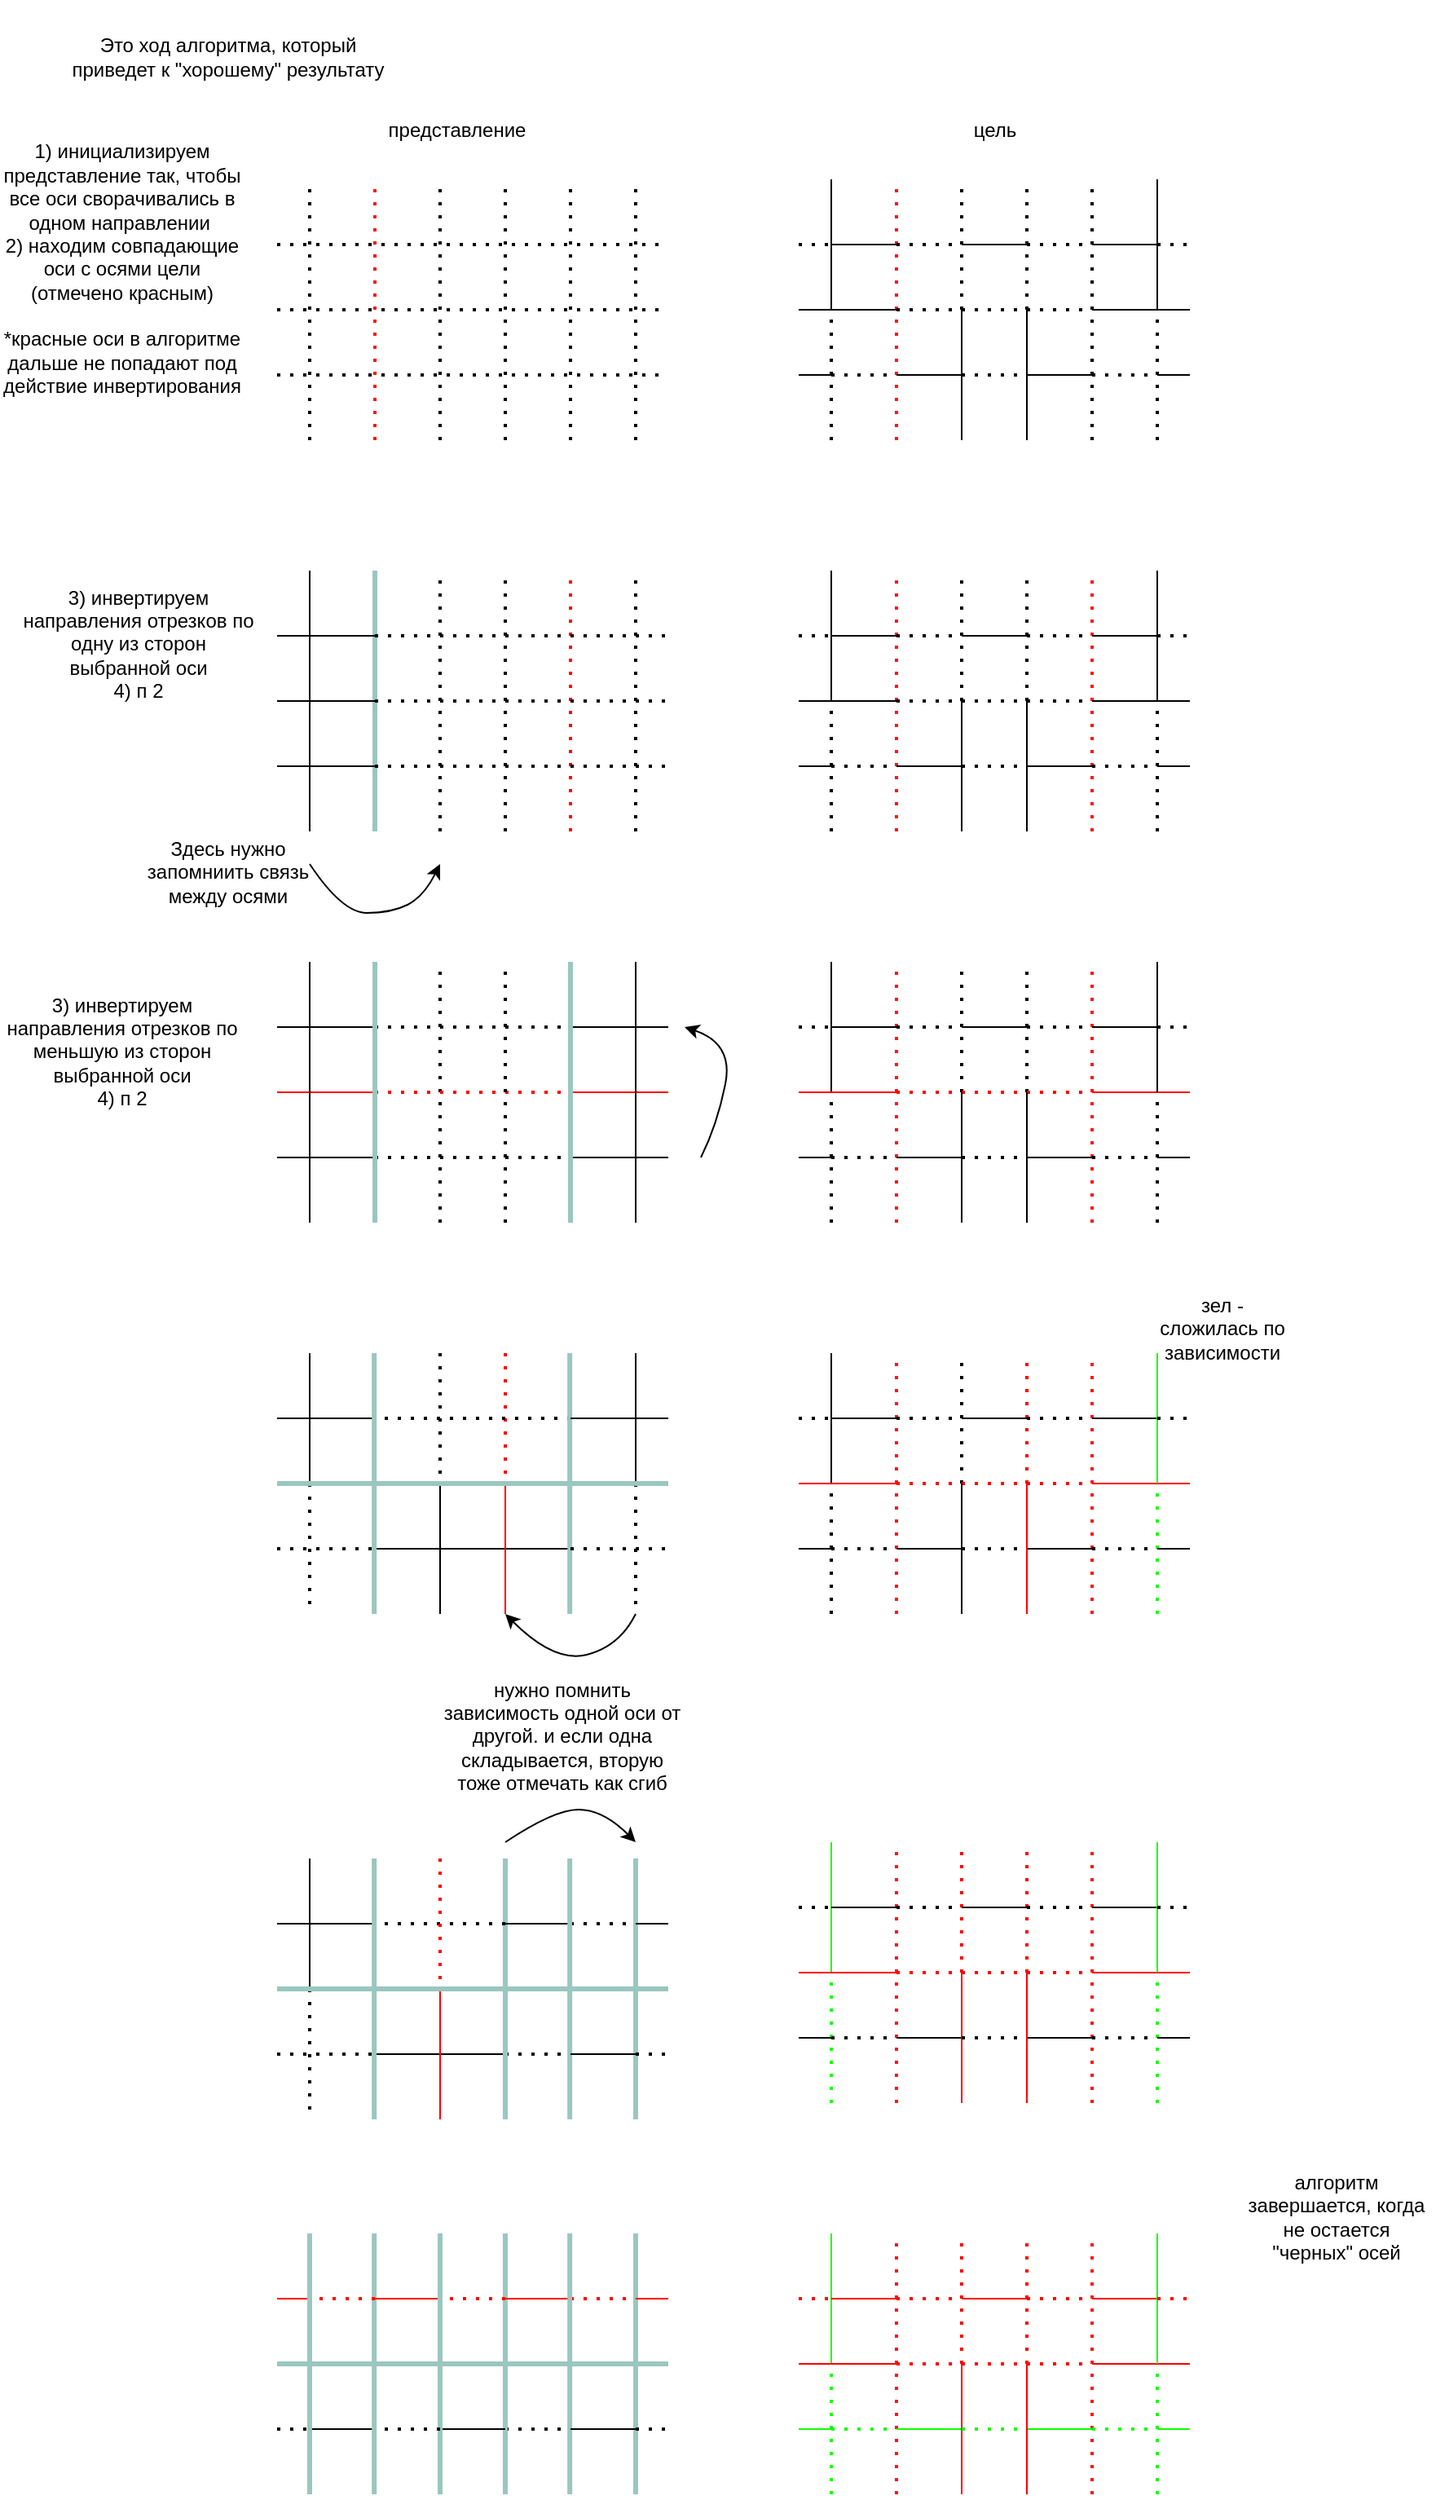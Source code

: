 <mxfile version="17.2.4" type="device"><diagram id="avyiCl92A8gsJEtDFo_b" name="Page-1"><mxGraphModel dx="1601" dy="2005" grid="1" gridSize="10" guides="1" tooltips="1" connect="1" arrows="1" fold="1" page="1" pageScale="1" pageWidth="850" pageHeight="1100" math="0" shadow="0"><root><mxCell id="0"/><mxCell id="1" parent="0"/><mxCell id="g9bM5jtDtpX3Pp1pxFko-1" value="" style="endArrow=none;dashed=1;html=1;dashPattern=1 3;strokeWidth=2;rounded=0;" edge="1" parent="1"><mxGeometry width="50" height="50" relative="1" as="geometry"><mxPoint x="160" y="200" as="sourcePoint"/><mxPoint x="160" y="40" as="targetPoint"/></mxGeometry></mxCell><mxCell id="g9bM5jtDtpX3Pp1pxFko-2" value="" style="endArrow=none;dashed=1;html=1;dashPattern=1 3;strokeWidth=2;rounded=0;strokeColor=#FF1414;" edge="1" parent="1"><mxGeometry width="50" height="50" relative="1" as="geometry"><mxPoint x="200" y="200" as="sourcePoint"/><mxPoint x="200" y="40" as="targetPoint"/></mxGeometry></mxCell><mxCell id="g9bM5jtDtpX3Pp1pxFko-3" value="" style="endArrow=none;dashed=1;html=1;dashPattern=1 3;strokeWidth=2;rounded=0;" edge="1" parent="1"><mxGeometry width="50" height="50" relative="1" as="geometry"><mxPoint x="240" y="200" as="sourcePoint"/><mxPoint x="240" y="40" as="targetPoint"/></mxGeometry></mxCell><mxCell id="g9bM5jtDtpX3Pp1pxFko-4" value="" style="endArrow=none;dashed=1;html=1;dashPattern=1 3;strokeWidth=2;rounded=0;" edge="1" parent="1"><mxGeometry width="50" height="50" relative="1" as="geometry"><mxPoint x="280" y="200" as="sourcePoint"/><mxPoint x="280" y="40" as="targetPoint"/></mxGeometry></mxCell><mxCell id="g9bM5jtDtpX3Pp1pxFko-5" value="" style="endArrow=none;dashed=1;html=1;dashPattern=1 3;strokeWidth=2;rounded=0;" edge="1" parent="1"><mxGeometry width="50" height="50" relative="1" as="geometry"><mxPoint x="320" y="200" as="sourcePoint"/><mxPoint x="320" y="40" as="targetPoint"/></mxGeometry></mxCell><mxCell id="g9bM5jtDtpX3Pp1pxFko-6" value="" style="endArrow=none;dashed=1;html=1;dashPattern=1 3;strokeWidth=2;rounded=0;" edge="1" parent="1"><mxGeometry width="50" height="50" relative="1" as="geometry"><mxPoint x="140" y="80" as="sourcePoint"/><mxPoint x="380" y="80" as="targetPoint"/></mxGeometry></mxCell><mxCell id="g9bM5jtDtpX3Pp1pxFko-7" value="" style="endArrow=none;dashed=1;html=1;dashPattern=1 3;strokeWidth=2;rounded=0;" edge="1" parent="1"><mxGeometry width="50" height="50" relative="1" as="geometry"><mxPoint x="140" y="120" as="sourcePoint"/><mxPoint x="380" y="120" as="targetPoint"/></mxGeometry></mxCell><mxCell id="g9bM5jtDtpX3Pp1pxFko-9" value="1) инициализируем представление так, чтобы все оси сворачивались в одном направлении&amp;nbsp;&lt;br&gt;2) находим совпадающие оси с осями цели (отмечено красным)&lt;br&gt;&lt;br&gt;*красные оси в алгоритме дальше не попадают под действие инвертирования" style="text;html=1;strokeColor=none;fillColor=none;align=center;verticalAlign=middle;whiteSpace=wrap;rounded=0;" vertex="1" parent="1"><mxGeometry x="-30" y="80" width="150" height="30" as="geometry"/></mxCell><mxCell id="g9bM5jtDtpX3Pp1pxFko-18" value="" style="endArrow=none;html=1;strokeWidth=3;rounded=0;strokeColor=#9AC7BF;" edge="1" parent="1"><mxGeometry width="50" height="50" relative="1" as="geometry"><mxPoint x="200" y="440" as="sourcePoint"/><mxPoint x="200" y="280" as="targetPoint"/></mxGeometry></mxCell><mxCell id="g9bM5jtDtpX3Pp1pxFko-19" value="" style="endArrow=none;dashed=1;html=1;dashPattern=1 3;strokeWidth=2;rounded=0;" edge="1" parent="1"><mxGeometry width="50" height="50" relative="1" as="geometry"><mxPoint x="240" y="440" as="sourcePoint"/><mxPoint x="240" y="280" as="targetPoint"/></mxGeometry></mxCell><mxCell id="g9bM5jtDtpX3Pp1pxFko-20" value="" style="endArrow=none;dashed=1;html=1;dashPattern=1 3;strokeWidth=2;rounded=0;strokeColor=#120000;" edge="1" parent="1"><mxGeometry width="50" height="50" relative="1" as="geometry"><mxPoint x="280" y="440" as="sourcePoint"/><mxPoint x="280" y="280" as="targetPoint"/></mxGeometry></mxCell><mxCell id="g9bM5jtDtpX3Pp1pxFko-21" value="" style="endArrow=none;dashed=1;html=1;dashPattern=1 3;strokeWidth=2;rounded=0;strokeColor=#FF0000;" edge="1" parent="1"><mxGeometry width="50" height="50" relative="1" as="geometry"><mxPoint x="320" y="440" as="sourcePoint"/><mxPoint x="320" y="280" as="targetPoint"/></mxGeometry></mxCell><mxCell id="g9bM5jtDtpX3Pp1pxFko-22" value="" style="endArrow=none;dashed=1;html=1;dashPattern=1 3;strokeWidth=2;rounded=0;" edge="1" parent="1"><mxGeometry width="50" height="50" relative="1" as="geometry"><mxPoint x="200" y="320" as="sourcePoint"/><mxPoint x="380" y="320" as="targetPoint"/></mxGeometry></mxCell><mxCell id="g9bM5jtDtpX3Pp1pxFko-23" value="" style="endArrow=none;dashed=1;html=1;dashPattern=1 3;strokeWidth=2;rounded=0;" edge="1" parent="1"><mxGeometry width="50" height="50" relative="1" as="geometry"><mxPoint x="200" y="360" as="sourcePoint"/><mxPoint x="380" y="360" as="targetPoint"/></mxGeometry></mxCell><mxCell id="g9bM5jtDtpX3Pp1pxFko-24" value="" style="endArrow=none;html=1;rounded=0;strokeColor=#000000;" edge="1" parent="1"><mxGeometry width="50" height="50" relative="1" as="geometry"><mxPoint x="140" y="320" as="sourcePoint"/><mxPoint x="200" y="320" as="targetPoint"/></mxGeometry></mxCell><mxCell id="g9bM5jtDtpX3Pp1pxFko-25" value="" style="endArrow=none;html=1;rounded=0;strokeColor=#000000;" edge="1" parent="1"><mxGeometry width="50" height="50" relative="1" as="geometry"><mxPoint x="140" y="360" as="sourcePoint"/><mxPoint x="200" y="360" as="targetPoint"/></mxGeometry></mxCell><mxCell id="g9bM5jtDtpX3Pp1pxFko-26" value="" style="endArrow=none;html=1;rounded=0;strokeColor=#000000;" edge="1" parent="1"><mxGeometry width="50" height="50" relative="1" as="geometry"><mxPoint x="160" y="280" as="sourcePoint"/><mxPoint x="160" y="440" as="targetPoint"/></mxGeometry></mxCell><mxCell id="g9bM5jtDtpX3Pp1pxFko-27" value="" style="endArrow=none;dashed=1;html=1;dashPattern=1 3;strokeWidth=2;rounded=0;" edge="1" parent="1"><mxGeometry width="50" height="50" relative="1" as="geometry"><mxPoint x="480" y="200" as="sourcePoint"/><mxPoint x="480" y="120" as="targetPoint"/></mxGeometry></mxCell><mxCell id="g9bM5jtDtpX3Pp1pxFko-28" value="" style="endArrow=none;dashed=1;html=1;dashPattern=1 3;strokeWidth=2;rounded=0;strokeColor=#FF1414;" edge="1" parent="1"><mxGeometry width="50" height="50" relative="1" as="geometry"><mxPoint x="520" y="200" as="sourcePoint"/><mxPoint x="520" y="40" as="targetPoint"/></mxGeometry></mxCell><mxCell id="g9bM5jtDtpX3Pp1pxFko-29" value="" style="endArrow=none;dashed=1;html=1;dashPattern=1 3;strokeWidth=2;rounded=0;" edge="1" parent="1"><mxGeometry width="50" height="50" relative="1" as="geometry"><mxPoint x="560" y="120" as="sourcePoint"/><mxPoint x="560" y="40" as="targetPoint"/></mxGeometry></mxCell><mxCell id="g9bM5jtDtpX3Pp1pxFko-30" value="" style="endArrow=none;dashed=1;html=1;dashPattern=1 3;strokeWidth=2;rounded=0;" edge="1" parent="1"><mxGeometry width="50" height="50" relative="1" as="geometry"><mxPoint x="600" y="120" as="sourcePoint"/><mxPoint x="600" y="40" as="targetPoint"/></mxGeometry></mxCell><mxCell id="g9bM5jtDtpX3Pp1pxFko-31" value="" style="endArrow=none;dashed=1;html=1;dashPattern=1 3;strokeWidth=2;rounded=0;" edge="1" parent="1"><mxGeometry width="50" height="50" relative="1" as="geometry"><mxPoint x="640" y="200" as="sourcePoint"/><mxPoint x="640" y="40" as="targetPoint"/></mxGeometry></mxCell><mxCell id="g9bM5jtDtpX3Pp1pxFko-33" value="" style="endArrow=none;dashed=1;html=1;dashPattern=1 3;strokeWidth=2;rounded=0;" edge="1" parent="1"><mxGeometry width="50" height="50" relative="1" as="geometry"><mxPoint x="520" y="120" as="sourcePoint"/><mxPoint x="640" y="120" as="targetPoint"/></mxGeometry></mxCell><mxCell id="g9bM5jtDtpX3Pp1pxFko-34" value="" style="endArrow=none;html=1;rounded=0;strokeColor=#000000;" edge="1" parent="1"><mxGeometry width="50" height="50" relative="1" as="geometry"><mxPoint x="140" y="400" as="sourcePoint"/><mxPoint x="200" y="400" as="targetPoint"/></mxGeometry></mxCell><mxCell id="g9bM5jtDtpX3Pp1pxFko-35" value="" style="endArrow=none;dashed=1;html=1;dashPattern=1 3;strokeWidth=2;rounded=0;" edge="1" parent="1"><mxGeometry width="50" height="50" relative="1" as="geometry"><mxPoint x="200" y="400" as="sourcePoint"/><mxPoint x="380" y="400" as="targetPoint"/></mxGeometry></mxCell><mxCell id="g9bM5jtDtpX3Pp1pxFko-36" value="" style="endArrow=none;dashed=1;html=1;dashPattern=1 3;strokeWidth=2;rounded=0;" edge="1" parent="1"><mxGeometry width="50" height="50" relative="1" as="geometry"><mxPoint x="140" y="160" as="sourcePoint"/><mxPoint x="380" y="160" as="targetPoint"/></mxGeometry></mxCell><mxCell id="g9bM5jtDtpX3Pp1pxFko-37" value="" style="endArrow=none;html=1;rounded=0;strokeColor=#000000;" edge="1" parent="1"><mxGeometry width="50" height="50" relative="1" as="geometry"><mxPoint x="480" y="120" as="sourcePoint"/><mxPoint x="480" y="40" as="targetPoint"/></mxGeometry></mxCell><mxCell id="g9bM5jtDtpX3Pp1pxFko-38" value="" style="endArrow=none;html=1;rounded=0;strokeColor=#000000;" edge="1" parent="1"><mxGeometry width="50" height="50" relative="1" as="geometry"><mxPoint x="460" y="120" as="sourcePoint"/><mxPoint x="520" y="120" as="targetPoint"/></mxGeometry></mxCell><mxCell id="g9bM5jtDtpX3Pp1pxFko-39" value="" style="endArrow=none;html=1;rounded=0;strokeColor=#000000;" edge="1" parent="1"><mxGeometry width="50" height="50" relative="1" as="geometry"><mxPoint x="480" y="80" as="sourcePoint"/><mxPoint x="520" y="80" as="targetPoint"/></mxGeometry></mxCell><mxCell id="g9bM5jtDtpX3Pp1pxFko-42" value="" style="endArrow=none;dashed=1;html=1;dashPattern=1 3;strokeWidth=2;rounded=0;" edge="1" parent="1"><mxGeometry width="50" height="50" relative="1" as="geometry"><mxPoint x="520" y="80" as="sourcePoint"/><mxPoint x="560" y="80" as="targetPoint"/></mxGeometry></mxCell><mxCell id="g9bM5jtDtpX3Pp1pxFko-43" value="" style="endArrow=none;dashed=1;html=1;dashPattern=1 3;strokeWidth=2;rounded=0;" edge="1" parent="1"><mxGeometry width="50" height="50" relative="1" as="geometry"><mxPoint x="600" y="80" as="sourcePoint"/><mxPoint x="640" y="80" as="targetPoint"/></mxGeometry></mxCell><mxCell id="g9bM5jtDtpX3Pp1pxFko-44" value="" style="endArrow=none;html=1;rounded=0;strokeColor=#000000;" edge="1" parent="1"><mxGeometry width="50" height="50" relative="1" as="geometry"><mxPoint x="560" y="80" as="sourcePoint"/><mxPoint x="600" y="80" as="targetPoint"/></mxGeometry></mxCell><mxCell id="g9bM5jtDtpX3Pp1pxFko-45" value="" style="endArrow=none;html=1;rounded=0;strokeColor=#000000;" edge="1" parent="1"><mxGeometry width="50" height="50" relative="1" as="geometry"><mxPoint x="520" y="160" as="sourcePoint"/><mxPoint x="560" y="160" as="targetPoint"/></mxGeometry></mxCell><mxCell id="g9bM5jtDtpX3Pp1pxFko-46" value="" style="endArrow=none;html=1;rounded=0;strokeColor=#000000;" edge="1" parent="1"><mxGeometry width="50" height="50" relative="1" as="geometry"><mxPoint x="600" y="160" as="sourcePoint"/><mxPoint x="640" y="160" as="targetPoint"/></mxGeometry></mxCell><mxCell id="g9bM5jtDtpX3Pp1pxFko-49" value="" style="endArrow=none;dashed=1;html=1;dashPattern=1 3;strokeWidth=2;rounded=0;" edge="1" parent="1"><mxGeometry width="50" height="50" relative="1" as="geometry"><mxPoint x="460" y="80" as="sourcePoint"/><mxPoint x="480" y="80" as="targetPoint"/></mxGeometry></mxCell><mxCell id="g9bM5jtDtpX3Pp1pxFko-50" value="" style="endArrow=none;html=1;rounded=0;strokeColor=#000000;" edge="1" parent="1"><mxGeometry width="50" height="50" relative="1" as="geometry"><mxPoint x="460" y="160" as="sourcePoint"/><mxPoint x="480" y="160" as="targetPoint"/></mxGeometry></mxCell><mxCell id="g9bM5jtDtpX3Pp1pxFko-52" value="" style="endArrow=none;dashed=1;html=1;dashPattern=1 3;strokeWidth=2;rounded=0;" edge="1" parent="1"><mxGeometry width="50" height="50" relative="1" as="geometry"><mxPoint x="480" y="160" as="sourcePoint"/><mxPoint x="520" y="160" as="targetPoint"/></mxGeometry></mxCell><mxCell id="g9bM5jtDtpX3Pp1pxFko-53" value="" style="endArrow=none;dashed=1;html=1;dashPattern=1 3;strokeWidth=2;rounded=0;" edge="1" parent="1"><mxGeometry width="50" height="50" relative="1" as="geometry"><mxPoint x="640" y="160" as="sourcePoint"/><mxPoint x="680" y="160" as="targetPoint"/></mxGeometry></mxCell><mxCell id="g9bM5jtDtpX3Pp1pxFko-54" value="" style="endArrow=none;html=1;rounded=0;strokeColor=#000000;" edge="1" parent="1"><mxGeometry width="50" height="50" relative="1" as="geometry"><mxPoint x="640" y="120" as="sourcePoint"/><mxPoint x="700" y="120" as="targetPoint"/></mxGeometry></mxCell><mxCell id="g9bM5jtDtpX3Pp1pxFko-55" value="" style="endArrow=none;html=1;rounded=0;strokeColor=#000000;" edge="1" parent="1"><mxGeometry width="50" height="50" relative="1" as="geometry"><mxPoint x="560" y="200" as="sourcePoint"/><mxPoint x="560" y="120" as="targetPoint"/></mxGeometry></mxCell><mxCell id="g9bM5jtDtpX3Pp1pxFko-56" value="" style="endArrow=none;html=1;rounded=0;strokeColor=#000000;" edge="1" parent="1"><mxGeometry width="50" height="50" relative="1" as="geometry"><mxPoint x="600" y="200" as="sourcePoint"/><mxPoint x="600" y="120" as="targetPoint"/></mxGeometry></mxCell><mxCell id="g9bM5jtDtpX3Pp1pxFko-57" value="" style="endArrow=none;dashed=1;html=1;dashPattern=1 3;strokeWidth=2;rounded=0;" edge="1" parent="1"><mxGeometry width="50" height="50" relative="1" as="geometry"><mxPoint x="560" y="160" as="sourcePoint"/><mxPoint x="600" y="160" as="targetPoint"/></mxGeometry></mxCell><mxCell id="g9bM5jtDtpX3Pp1pxFko-58" value="" style="endArrow=none;html=1;rounded=0;strokeColor=#000000;" edge="1" parent="1"><mxGeometry width="50" height="50" relative="1" as="geometry"><mxPoint x="640" y="80" as="sourcePoint"/><mxPoint x="680" y="80" as="targetPoint"/></mxGeometry></mxCell><mxCell id="g9bM5jtDtpX3Pp1pxFko-59" value="" style="endArrow=none;html=1;rounded=0;strokeColor=#000000;" edge="1" parent="1"><mxGeometry width="50" height="50" relative="1" as="geometry"><mxPoint x="680" y="120" as="sourcePoint"/><mxPoint x="680" y="40" as="targetPoint"/></mxGeometry></mxCell><mxCell id="g9bM5jtDtpX3Pp1pxFko-60" value="" style="endArrow=none;dashed=1;html=1;dashPattern=1 3;strokeWidth=2;rounded=0;" edge="1" parent="1"><mxGeometry width="50" height="50" relative="1" as="geometry"><mxPoint x="680" y="80" as="sourcePoint"/><mxPoint x="700" y="80" as="targetPoint"/></mxGeometry></mxCell><mxCell id="g9bM5jtDtpX3Pp1pxFko-61" value="" style="endArrow=none;dashed=1;html=1;dashPattern=1 3;strokeWidth=2;rounded=0;" edge="1" parent="1"><mxGeometry width="50" height="50" relative="1" as="geometry"><mxPoint x="680" y="200" as="sourcePoint"/><mxPoint x="680" y="120" as="targetPoint"/></mxGeometry></mxCell><mxCell id="g9bM5jtDtpX3Pp1pxFko-62" value="" style="endArrow=none;html=1;rounded=0;strokeColor=#000000;" edge="1" parent="1"><mxGeometry width="50" height="50" relative="1" as="geometry"><mxPoint x="680" y="160" as="sourcePoint"/><mxPoint x="700" y="160" as="targetPoint"/></mxGeometry></mxCell><mxCell id="g9bM5jtDtpX3Pp1pxFko-64" value="" style="endArrow=none;dashed=1;html=1;dashPattern=1 3;strokeWidth=2;rounded=0;" edge="1" parent="1"><mxGeometry width="50" height="50" relative="1" as="geometry"><mxPoint x="480" y="440" as="sourcePoint"/><mxPoint x="480" y="360" as="targetPoint"/></mxGeometry></mxCell><mxCell id="g9bM5jtDtpX3Pp1pxFko-65" value="" style="endArrow=none;dashed=1;html=1;dashPattern=1 3;strokeWidth=2;rounded=0;strokeColor=#FF1414;" edge="1" parent="1"><mxGeometry width="50" height="50" relative="1" as="geometry"><mxPoint x="520" y="440" as="sourcePoint"/><mxPoint x="520" y="280" as="targetPoint"/></mxGeometry></mxCell><mxCell id="g9bM5jtDtpX3Pp1pxFko-66" value="" style="endArrow=none;dashed=1;html=1;dashPattern=1 3;strokeWidth=2;rounded=0;" edge="1" parent="1"><mxGeometry width="50" height="50" relative="1" as="geometry"><mxPoint x="560" y="360" as="sourcePoint"/><mxPoint x="560" y="280" as="targetPoint"/></mxGeometry></mxCell><mxCell id="g9bM5jtDtpX3Pp1pxFko-67" value="" style="endArrow=none;dashed=1;html=1;dashPattern=1 3;strokeWidth=2;rounded=0;" edge="1" parent="1"><mxGeometry width="50" height="50" relative="1" as="geometry"><mxPoint x="600" y="360" as="sourcePoint"/><mxPoint x="600" y="280" as="targetPoint"/></mxGeometry></mxCell><mxCell id="g9bM5jtDtpX3Pp1pxFko-68" value="" style="endArrow=none;dashed=1;html=1;dashPattern=1 3;strokeWidth=2;rounded=0;strokeColor=#FF1414;" edge="1" parent="1"><mxGeometry width="50" height="50" relative="1" as="geometry"><mxPoint x="640" y="440" as="sourcePoint"/><mxPoint x="640" y="280" as="targetPoint"/></mxGeometry></mxCell><mxCell id="g9bM5jtDtpX3Pp1pxFko-69" value="" style="endArrow=none;dashed=1;html=1;dashPattern=1 3;strokeWidth=2;rounded=0;" edge="1" parent="1"><mxGeometry width="50" height="50" relative="1" as="geometry"><mxPoint x="520" y="360" as="sourcePoint"/><mxPoint x="640" y="360" as="targetPoint"/></mxGeometry></mxCell><mxCell id="g9bM5jtDtpX3Pp1pxFko-70" value="" style="endArrow=none;html=1;rounded=0;strokeColor=#000000;" edge="1" parent="1"><mxGeometry width="50" height="50" relative="1" as="geometry"><mxPoint x="480" y="360" as="sourcePoint"/><mxPoint x="480" y="280" as="targetPoint"/></mxGeometry></mxCell><mxCell id="g9bM5jtDtpX3Pp1pxFko-71" value="" style="endArrow=none;html=1;rounded=0;strokeColor=#000000;" edge="1" parent="1"><mxGeometry width="50" height="50" relative="1" as="geometry"><mxPoint x="460" y="360" as="sourcePoint"/><mxPoint x="520" y="360" as="targetPoint"/></mxGeometry></mxCell><mxCell id="g9bM5jtDtpX3Pp1pxFko-72" value="" style="endArrow=none;html=1;rounded=0;strokeColor=#000000;" edge="1" parent="1"><mxGeometry width="50" height="50" relative="1" as="geometry"><mxPoint x="480" y="320" as="sourcePoint"/><mxPoint x="520" y="320" as="targetPoint"/></mxGeometry></mxCell><mxCell id="g9bM5jtDtpX3Pp1pxFko-73" value="" style="endArrow=none;dashed=1;html=1;dashPattern=1 3;strokeWidth=2;rounded=0;" edge="1" parent="1"><mxGeometry width="50" height="50" relative="1" as="geometry"><mxPoint x="520" y="320" as="sourcePoint"/><mxPoint x="560" y="320" as="targetPoint"/></mxGeometry></mxCell><mxCell id="g9bM5jtDtpX3Pp1pxFko-74" value="" style="endArrow=none;dashed=1;html=1;dashPattern=1 3;strokeWidth=2;rounded=0;" edge="1" parent="1"><mxGeometry width="50" height="50" relative="1" as="geometry"><mxPoint x="600" y="320" as="sourcePoint"/><mxPoint x="640" y="320" as="targetPoint"/></mxGeometry></mxCell><mxCell id="g9bM5jtDtpX3Pp1pxFko-75" value="" style="endArrow=none;html=1;rounded=0;strokeColor=#000000;" edge="1" parent="1"><mxGeometry width="50" height="50" relative="1" as="geometry"><mxPoint x="560" y="320" as="sourcePoint"/><mxPoint x="600" y="320" as="targetPoint"/></mxGeometry></mxCell><mxCell id="g9bM5jtDtpX3Pp1pxFko-76" value="" style="endArrow=none;html=1;rounded=0;strokeColor=#000000;" edge="1" parent="1"><mxGeometry width="50" height="50" relative="1" as="geometry"><mxPoint x="520" y="400" as="sourcePoint"/><mxPoint x="560" y="400" as="targetPoint"/></mxGeometry></mxCell><mxCell id="g9bM5jtDtpX3Pp1pxFko-77" value="" style="endArrow=none;html=1;rounded=0;strokeColor=#000000;" edge="1" parent="1"><mxGeometry width="50" height="50" relative="1" as="geometry"><mxPoint x="600" y="400" as="sourcePoint"/><mxPoint x="640" y="400" as="targetPoint"/></mxGeometry></mxCell><mxCell id="g9bM5jtDtpX3Pp1pxFko-78" value="" style="endArrow=none;dashed=1;html=1;dashPattern=1 3;strokeWidth=2;rounded=0;" edge="1" parent="1"><mxGeometry width="50" height="50" relative="1" as="geometry"><mxPoint x="460" y="320" as="sourcePoint"/><mxPoint x="480" y="320" as="targetPoint"/></mxGeometry></mxCell><mxCell id="g9bM5jtDtpX3Pp1pxFko-79" value="" style="endArrow=none;html=1;rounded=0;strokeColor=#000000;" edge="1" parent="1"><mxGeometry width="50" height="50" relative="1" as="geometry"><mxPoint x="460" y="400" as="sourcePoint"/><mxPoint x="480" y="400" as="targetPoint"/></mxGeometry></mxCell><mxCell id="g9bM5jtDtpX3Pp1pxFko-80" value="" style="endArrow=none;dashed=1;html=1;dashPattern=1 3;strokeWidth=2;rounded=0;" edge="1" parent="1"><mxGeometry width="50" height="50" relative="1" as="geometry"><mxPoint x="480" y="400" as="sourcePoint"/><mxPoint x="520" y="400" as="targetPoint"/></mxGeometry></mxCell><mxCell id="g9bM5jtDtpX3Pp1pxFko-81" value="" style="endArrow=none;dashed=1;html=1;dashPattern=1 3;strokeWidth=2;rounded=0;" edge="1" parent="1"><mxGeometry width="50" height="50" relative="1" as="geometry"><mxPoint x="640" y="400" as="sourcePoint"/><mxPoint x="680" y="400" as="targetPoint"/></mxGeometry></mxCell><mxCell id="g9bM5jtDtpX3Pp1pxFko-82" value="" style="endArrow=none;html=1;rounded=0;strokeColor=#000000;" edge="1" parent="1"><mxGeometry width="50" height="50" relative="1" as="geometry"><mxPoint x="640" y="360" as="sourcePoint"/><mxPoint x="700" y="360" as="targetPoint"/></mxGeometry></mxCell><mxCell id="g9bM5jtDtpX3Pp1pxFko-83" value="" style="endArrow=none;html=1;rounded=0;strokeColor=#000000;" edge="1" parent="1"><mxGeometry width="50" height="50" relative="1" as="geometry"><mxPoint x="560" y="440" as="sourcePoint"/><mxPoint x="560" y="360" as="targetPoint"/></mxGeometry></mxCell><mxCell id="g9bM5jtDtpX3Pp1pxFko-84" value="" style="endArrow=none;html=1;rounded=0;strokeColor=#000000;" edge="1" parent="1"><mxGeometry width="50" height="50" relative="1" as="geometry"><mxPoint x="600" y="440" as="sourcePoint"/><mxPoint x="600" y="360" as="targetPoint"/></mxGeometry></mxCell><mxCell id="g9bM5jtDtpX3Pp1pxFko-85" value="" style="endArrow=none;dashed=1;html=1;dashPattern=1 3;strokeWidth=2;rounded=0;" edge="1" parent="1"><mxGeometry width="50" height="50" relative="1" as="geometry"><mxPoint x="560" y="400" as="sourcePoint"/><mxPoint x="600" y="400" as="targetPoint"/></mxGeometry></mxCell><mxCell id="g9bM5jtDtpX3Pp1pxFko-86" value="" style="endArrow=none;html=1;rounded=0;strokeColor=#000000;" edge="1" parent="1"><mxGeometry width="50" height="50" relative="1" as="geometry"><mxPoint x="640" y="320" as="sourcePoint"/><mxPoint x="680" y="320" as="targetPoint"/></mxGeometry></mxCell><mxCell id="g9bM5jtDtpX3Pp1pxFko-87" value="" style="endArrow=none;html=1;rounded=0;strokeColor=#000000;" edge="1" parent="1"><mxGeometry width="50" height="50" relative="1" as="geometry"><mxPoint x="680" y="360" as="sourcePoint"/><mxPoint x="680" y="280" as="targetPoint"/></mxGeometry></mxCell><mxCell id="g9bM5jtDtpX3Pp1pxFko-88" value="" style="endArrow=none;dashed=1;html=1;dashPattern=1 3;strokeWidth=2;rounded=0;" edge="1" parent="1"><mxGeometry width="50" height="50" relative="1" as="geometry"><mxPoint x="680" y="320" as="sourcePoint"/><mxPoint x="700" y="320" as="targetPoint"/></mxGeometry></mxCell><mxCell id="g9bM5jtDtpX3Pp1pxFko-89" value="" style="endArrow=none;dashed=1;html=1;dashPattern=1 3;strokeWidth=2;rounded=0;" edge="1" parent="1"><mxGeometry width="50" height="50" relative="1" as="geometry"><mxPoint x="680" y="440" as="sourcePoint"/><mxPoint x="680" y="360" as="targetPoint"/></mxGeometry></mxCell><mxCell id="g9bM5jtDtpX3Pp1pxFko-90" value="" style="endArrow=none;html=1;rounded=0;strokeColor=#000000;" edge="1" parent="1"><mxGeometry width="50" height="50" relative="1" as="geometry"><mxPoint x="680" y="400" as="sourcePoint"/><mxPoint x="700" y="400" as="targetPoint"/></mxGeometry></mxCell><mxCell id="g9bM5jtDtpX3Pp1pxFko-92" value="" style="endArrow=none;dashed=1;html=1;dashPattern=1 3;strokeWidth=2;rounded=0;" edge="1" parent="1"><mxGeometry width="50" height="50" relative="1" as="geometry"><mxPoint x="240" y="680" as="sourcePoint"/><mxPoint x="240" y="520" as="targetPoint"/></mxGeometry></mxCell><mxCell id="g9bM5jtDtpX3Pp1pxFko-95" value="" style="endArrow=none;dashed=1;html=1;dashPattern=1 3;strokeWidth=2;rounded=0;" edge="1" parent="1"><mxGeometry width="50" height="50" relative="1" as="geometry"><mxPoint x="200" y="560" as="sourcePoint"/><mxPoint x="320" y="560" as="targetPoint"/></mxGeometry></mxCell><mxCell id="g9bM5jtDtpX3Pp1pxFko-96" value="" style="endArrow=none;dashed=1;html=1;dashPattern=1 3;strokeWidth=2;rounded=0;strokeColor=#FF0000;" edge="1" parent="1"><mxGeometry width="50" height="50" relative="1" as="geometry"><mxPoint x="200" y="600" as="sourcePoint"/><mxPoint x="320" y="600" as="targetPoint"/></mxGeometry></mxCell><mxCell id="g9bM5jtDtpX3Pp1pxFko-97" value="" style="endArrow=none;html=1;rounded=0;strokeColor=#000000;" edge="1" parent="1"><mxGeometry width="50" height="50" relative="1" as="geometry"><mxPoint x="140" y="560" as="sourcePoint"/><mxPoint x="200" y="560" as="targetPoint"/></mxGeometry></mxCell><mxCell id="g9bM5jtDtpX3Pp1pxFko-98" value="" style="endArrow=none;html=1;rounded=0;strokeColor=#FF0000;" edge="1" parent="1"><mxGeometry width="50" height="50" relative="1" as="geometry"><mxPoint x="140" y="600" as="sourcePoint"/><mxPoint x="200" y="600" as="targetPoint"/></mxGeometry></mxCell><mxCell id="g9bM5jtDtpX3Pp1pxFko-99" value="" style="endArrow=none;html=1;rounded=0;strokeColor=#000000;" edge="1" parent="1"><mxGeometry width="50" height="50" relative="1" as="geometry"><mxPoint x="160" y="520" as="sourcePoint"/><mxPoint x="160" y="680" as="targetPoint"/></mxGeometry></mxCell><mxCell id="g9bM5jtDtpX3Pp1pxFko-100" value="" style="endArrow=none;html=1;rounded=0;strokeColor=#000000;" edge="1" parent="1"><mxGeometry width="50" height="50" relative="1" as="geometry"><mxPoint x="140" y="640" as="sourcePoint"/><mxPoint x="200" y="640" as="targetPoint"/></mxGeometry></mxCell><mxCell id="g9bM5jtDtpX3Pp1pxFko-101" value="" style="endArrow=none;dashed=1;html=1;dashPattern=1 3;strokeWidth=2;rounded=0;" edge="1" parent="1"><mxGeometry width="50" height="50" relative="1" as="geometry"><mxPoint x="200" y="640" as="sourcePoint"/><mxPoint x="320" y="640" as="targetPoint"/></mxGeometry></mxCell><mxCell id="g9bM5jtDtpX3Pp1pxFko-102" value="" style="endArrow=none;dashed=1;html=1;dashPattern=1 3;strokeWidth=2;rounded=0;" edge="1" parent="1"><mxGeometry width="50" height="50" relative="1" as="geometry"><mxPoint x="480" y="680" as="sourcePoint"/><mxPoint x="480" y="600" as="targetPoint"/></mxGeometry></mxCell><mxCell id="g9bM5jtDtpX3Pp1pxFko-103" value="" style="endArrow=none;dashed=1;html=1;dashPattern=1 3;strokeWidth=2;rounded=0;strokeColor=#FF1414;" edge="1" parent="1"><mxGeometry width="50" height="50" relative="1" as="geometry"><mxPoint x="520" y="680" as="sourcePoint"/><mxPoint x="520" y="520" as="targetPoint"/></mxGeometry></mxCell><mxCell id="g9bM5jtDtpX3Pp1pxFko-104" value="" style="endArrow=none;dashed=1;html=1;dashPattern=1 3;strokeWidth=2;rounded=0;" edge="1" parent="1"><mxGeometry width="50" height="50" relative="1" as="geometry"><mxPoint x="560" y="600" as="sourcePoint"/><mxPoint x="560" y="520" as="targetPoint"/></mxGeometry></mxCell><mxCell id="g9bM5jtDtpX3Pp1pxFko-105" value="" style="endArrow=none;dashed=1;html=1;dashPattern=1 3;strokeWidth=2;rounded=0;" edge="1" parent="1"><mxGeometry width="50" height="50" relative="1" as="geometry"><mxPoint x="600" y="600" as="sourcePoint"/><mxPoint x="600" y="520" as="targetPoint"/></mxGeometry></mxCell><mxCell id="g9bM5jtDtpX3Pp1pxFko-106" value="" style="endArrow=none;dashed=1;html=1;dashPattern=1 3;strokeWidth=2;rounded=0;strokeColor=#FF1414;" edge="1" parent="1"><mxGeometry width="50" height="50" relative="1" as="geometry"><mxPoint x="640" y="680" as="sourcePoint"/><mxPoint x="640" y="520" as="targetPoint"/></mxGeometry></mxCell><mxCell id="g9bM5jtDtpX3Pp1pxFko-107" value="" style="endArrow=none;dashed=1;html=1;dashPattern=1 3;strokeWidth=2;rounded=0;strokeColor=#FF0000;" edge="1" parent="1"><mxGeometry width="50" height="50" relative="1" as="geometry"><mxPoint x="520" y="600" as="sourcePoint"/><mxPoint x="640" y="600" as="targetPoint"/></mxGeometry></mxCell><mxCell id="g9bM5jtDtpX3Pp1pxFko-108" value="" style="endArrow=none;html=1;rounded=0;strokeColor=#000000;" edge="1" parent="1"><mxGeometry width="50" height="50" relative="1" as="geometry"><mxPoint x="480" y="600" as="sourcePoint"/><mxPoint x="480" y="520" as="targetPoint"/></mxGeometry></mxCell><mxCell id="g9bM5jtDtpX3Pp1pxFko-109" value="" style="endArrow=none;html=1;rounded=0;strokeColor=#FF0000;" edge="1" parent="1"><mxGeometry width="50" height="50" relative="1" as="geometry"><mxPoint x="460" y="600" as="sourcePoint"/><mxPoint x="520" y="600" as="targetPoint"/></mxGeometry></mxCell><mxCell id="g9bM5jtDtpX3Pp1pxFko-110" value="" style="endArrow=none;html=1;rounded=0;strokeColor=#000000;" edge="1" parent="1"><mxGeometry width="50" height="50" relative="1" as="geometry"><mxPoint x="480" y="560" as="sourcePoint"/><mxPoint x="520" y="560" as="targetPoint"/></mxGeometry></mxCell><mxCell id="g9bM5jtDtpX3Pp1pxFko-111" value="" style="endArrow=none;dashed=1;html=1;dashPattern=1 3;strokeWidth=2;rounded=0;" edge="1" parent="1"><mxGeometry width="50" height="50" relative="1" as="geometry"><mxPoint x="520" y="560" as="sourcePoint"/><mxPoint x="560" y="560" as="targetPoint"/></mxGeometry></mxCell><mxCell id="g9bM5jtDtpX3Pp1pxFko-112" value="" style="endArrow=none;dashed=1;html=1;dashPattern=1 3;strokeWidth=2;rounded=0;" edge="1" parent="1"><mxGeometry width="50" height="50" relative="1" as="geometry"><mxPoint x="600" y="560" as="sourcePoint"/><mxPoint x="640" y="560" as="targetPoint"/></mxGeometry></mxCell><mxCell id="g9bM5jtDtpX3Pp1pxFko-113" value="" style="endArrow=none;html=1;rounded=0;strokeColor=#000000;" edge="1" parent="1"><mxGeometry width="50" height="50" relative="1" as="geometry"><mxPoint x="560" y="560" as="sourcePoint"/><mxPoint x="600" y="560" as="targetPoint"/></mxGeometry></mxCell><mxCell id="g9bM5jtDtpX3Pp1pxFko-114" value="" style="endArrow=none;html=1;rounded=0;strokeColor=#000000;" edge="1" parent="1"><mxGeometry width="50" height="50" relative="1" as="geometry"><mxPoint x="520" y="640" as="sourcePoint"/><mxPoint x="560" y="640" as="targetPoint"/></mxGeometry></mxCell><mxCell id="g9bM5jtDtpX3Pp1pxFko-115" value="" style="endArrow=none;html=1;rounded=0;strokeColor=#000000;" edge="1" parent="1"><mxGeometry width="50" height="50" relative="1" as="geometry"><mxPoint x="600" y="640" as="sourcePoint"/><mxPoint x="640" y="640" as="targetPoint"/></mxGeometry></mxCell><mxCell id="g9bM5jtDtpX3Pp1pxFko-116" value="" style="endArrow=none;dashed=1;html=1;dashPattern=1 3;strokeWidth=2;rounded=0;" edge="1" parent="1"><mxGeometry width="50" height="50" relative="1" as="geometry"><mxPoint x="460" y="560" as="sourcePoint"/><mxPoint x="480" y="560" as="targetPoint"/></mxGeometry></mxCell><mxCell id="g9bM5jtDtpX3Pp1pxFko-117" value="" style="endArrow=none;html=1;rounded=0;strokeColor=#000000;" edge="1" parent="1"><mxGeometry width="50" height="50" relative="1" as="geometry"><mxPoint x="460" y="640" as="sourcePoint"/><mxPoint x="480" y="640" as="targetPoint"/></mxGeometry></mxCell><mxCell id="g9bM5jtDtpX3Pp1pxFko-118" value="" style="endArrow=none;dashed=1;html=1;dashPattern=1 3;strokeWidth=2;rounded=0;" edge="1" parent="1"><mxGeometry width="50" height="50" relative="1" as="geometry"><mxPoint x="480" y="640" as="sourcePoint"/><mxPoint x="520" y="640" as="targetPoint"/></mxGeometry></mxCell><mxCell id="g9bM5jtDtpX3Pp1pxFko-119" value="" style="endArrow=none;dashed=1;html=1;dashPattern=1 3;strokeWidth=2;rounded=0;" edge="1" parent="1"><mxGeometry width="50" height="50" relative="1" as="geometry"><mxPoint x="640" y="640" as="sourcePoint"/><mxPoint x="680" y="640" as="targetPoint"/></mxGeometry></mxCell><mxCell id="g9bM5jtDtpX3Pp1pxFko-120" value="" style="endArrow=none;html=1;rounded=0;strokeColor=#FF0000;" edge="1" parent="1"><mxGeometry width="50" height="50" relative="1" as="geometry"><mxPoint x="640" y="600" as="sourcePoint"/><mxPoint x="700" y="600" as="targetPoint"/></mxGeometry></mxCell><mxCell id="g9bM5jtDtpX3Pp1pxFko-121" value="" style="endArrow=none;html=1;rounded=0;strokeColor=#000000;" edge="1" parent="1"><mxGeometry width="50" height="50" relative="1" as="geometry"><mxPoint x="560" y="680" as="sourcePoint"/><mxPoint x="560" y="600" as="targetPoint"/></mxGeometry></mxCell><mxCell id="g9bM5jtDtpX3Pp1pxFko-122" value="" style="endArrow=none;html=1;rounded=0;strokeColor=#000000;" edge="1" parent="1"><mxGeometry width="50" height="50" relative="1" as="geometry"><mxPoint x="600" y="680" as="sourcePoint"/><mxPoint x="600" y="600" as="targetPoint"/></mxGeometry></mxCell><mxCell id="g9bM5jtDtpX3Pp1pxFko-123" value="" style="endArrow=none;dashed=1;html=1;dashPattern=1 3;strokeWidth=2;rounded=0;" edge="1" parent="1"><mxGeometry width="50" height="50" relative="1" as="geometry"><mxPoint x="560" y="640" as="sourcePoint"/><mxPoint x="600" y="640" as="targetPoint"/></mxGeometry></mxCell><mxCell id="g9bM5jtDtpX3Pp1pxFko-124" value="" style="endArrow=none;html=1;rounded=0;strokeColor=#000000;" edge="1" parent="1"><mxGeometry width="50" height="50" relative="1" as="geometry"><mxPoint x="640" y="560" as="sourcePoint"/><mxPoint x="680" y="560" as="targetPoint"/></mxGeometry></mxCell><mxCell id="g9bM5jtDtpX3Pp1pxFko-125" value="" style="endArrow=none;html=1;rounded=0;strokeColor=#000000;" edge="1" parent="1"><mxGeometry width="50" height="50" relative="1" as="geometry"><mxPoint x="680" y="600" as="sourcePoint"/><mxPoint x="680" y="520" as="targetPoint"/></mxGeometry></mxCell><mxCell id="g9bM5jtDtpX3Pp1pxFko-126" value="" style="endArrow=none;dashed=1;html=1;dashPattern=1 3;strokeWidth=2;rounded=0;" edge="1" parent="1"><mxGeometry width="50" height="50" relative="1" as="geometry"><mxPoint x="680" y="560" as="sourcePoint"/><mxPoint x="700" y="560" as="targetPoint"/></mxGeometry></mxCell><mxCell id="g9bM5jtDtpX3Pp1pxFko-127" value="" style="endArrow=none;dashed=1;html=1;dashPattern=1 3;strokeWidth=2;rounded=0;" edge="1" parent="1"><mxGeometry width="50" height="50" relative="1" as="geometry"><mxPoint x="680" y="680" as="sourcePoint"/><mxPoint x="680" y="600" as="targetPoint"/></mxGeometry></mxCell><mxCell id="g9bM5jtDtpX3Pp1pxFko-128" value="" style="endArrow=none;html=1;rounded=0;strokeColor=#000000;" edge="1" parent="1"><mxGeometry width="50" height="50" relative="1" as="geometry"><mxPoint x="680" y="640" as="sourcePoint"/><mxPoint x="700" y="640" as="targetPoint"/></mxGeometry></mxCell><mxCell id="g9bM5jtDtpX3Pp1pxFko-129" value="" style="endArrow=none;html=1;rounded=0;strokeColor=#000000;" edge="1" parent="1"><mxGeometry width="50" height="50" relative="1" as="geometry"><mxPoint x="320" y="560" as="sourcePoint"/><mxPoint x="380" y="560" as="targetPoint"/></mxGeometry></mxCell><mxCell id="g9bM5jtDtpX3Pp1pxFko-130" value="" style="endArrow=none;html=1;rounded=0;strokeColor=#FF0000;" edge="1" parent="1"><mxGeometry width="50" height="50" relative="1" as="geometry"><mxPoint x="320" y="600" as="sourcePoint"/><mxPoint x="380" y="600" as="targetPoint"/></mxGeometry></mxCell><mxCell id="g9bM5jtDtpX3Pp1pxFko-131" value="" style="endArrow=none;html=1;rounded=0;strokeColor=#000000;" edge="1" parent="1"><mxGeometry width="50" height="50" relative="1" as="geometry"><mxPoint x="320" y="640" as="sourcePoint"/><mxPoint x="380" y="640" as="targetPoint"/></mxGeometry></mxCell><mxCell id="g9bM5jtDtpX3Pp1pxFko-132" value="" style="endArrow=none;html=1;rounded=0;strokeColor=#000000;" edge="1" parent="1"><mxGeometry width="50" height="50" relative="1" as="geometry"><mxPoint x="360" y="520" as="sourcePoint"/><mxPoint x="360" y="680" as="targetPoint"/></mxGeometry></mxCell><mxCell id="g9bM5jtDtpX3Pp1pxFko-133" value="" style="endArrow=none;dashed=1;html=1;dashPattern=1 3;strokeWidth=2;rounded=0;" edge="1" parent="1"><mxGeometry width="50" height="50" relative="1" as="geometry"><mxPoint x="360" y="200" as="sourcePoint"/><mxPoint x="360" y="40" as="targetPoint"/></mxGeometry></mxCell><mxCell id="g9bM5jtDtpX3Pp1pxFko-134" value="" style="endArrow=none;dashed=1;html=1;dashPattern=1 3;strokeWidth=2;rounded=0;" edge="1" parent="1"><mxGeometry width="50" height="50" relative="1" as="geometry"><mxPoint x="360" y="440" as="sourcePoint"/><mxPoint x="360" y="280" as="targetPoint"/></mxGeometry></mxCell><mxCell id="g9bM5jtDtpX3Pp1pxFko-135" value="" style="endArrow=none;dashed=1;html=1;dashPattern=1 3;strokeWidth=2;rounded=0;" edge="1" parent="1"><mxGeometry width="50" height="50" relative="1" as="geometry"><mxPoint x="280" y="680" as="sourcePoint"/><mxPoint x="280" y="520" as="targetPoint"/></mxGeometry></mxCell><mxCell id="g9bM5jtDtpX3Pp1pxFko-146" value="" style="endArrow=none;dashed=1;html=1;dashPattern=1 3;strokeWidth=2;rounded=0;" edge="1" parent="1"><mxGeometry width="50" height="50" relative="1" as="geometry"><mxPoint x="480" y="920" as="sourcePoint"/><mxPoint x="480" y="840" as="targetPoint"/></mxGeometry></mxCell><mxCell id="g9bM5jtDtpX3Pp1pxFko-147" value="" style="endArrow=none;dashed=1;html=1;dashPattern=1 3;strokeWidth=2;rounded=0;strokeColor=#FF1414;" edge="1" parent="1"><mxGeometry width="50" height="50" relative="1" as="geometry"><mxPoint x="520" y="920" as="sourcePoint"/><mxPoint x="520" y="760" as="targetPoint"/></mxGeometry></mxCell><mxCell id="g9bM5jtDtpX3Pp1pxFko-148" value="" style="endArrow=none;dashed=1;html=1;dashPattern=1 3;strokeWidth=2;rounded=0;strokeColor=#000000;" edge="1" parent="1"><mxGeometry width="50" height="50" relative="1" as="geometry"><mxPoint x="560" y="840" as="sourcePoint"/><mxPoint x="560" y="760" as="targetPoint"/></mxGeometry></mxCell><mxCell id="g9bM5jtDtpX3Pp1pxFko-149" value="" style="endArrow=none;dashed=1;html=1;dashPattern=1 3;strokeWidth=2;rounded=0;strokeColor=#FF0000;" edge="1" parent="1"><mxGeometry width="50" height="50" relative="1" as="geometry"><mxPoint x="600" y="840" as="sourcePoint"/><mxPoint x="600" y="760" as="targetPoint"/></mxGeometry></mxCell><mxCell id="g9bM5jtDtpX3Pp1pxFko-150" value="" style="endArrow=none;dashed=1;html=1;dashPattern=1 3;strokeWidth=2;rounded=0;strokeColor=#FF1414;" edge="1" parent="1"><mxGeometry width="50" height="50" relative="1" as="geometry"><mxPoint x="640" y="920" as="sourcePoint"/><mxPoint x="640" y="760" as="targetPoint"/></mxGeometry></mxCell><mxCell id="g9bM5jtDtpX3Pp1pxFko-151" value="" style="endArrow=none;dashed=1;html=1;dashPattern=1 3;strokeWidth=2;rounded=0;strokeColor=#FF0000;" edge="1" parent="1"><mxGeometry width="50" height="50" relative="1" as="geometry"><mxPoint x="520" y="840" as="sourcePoint"/><mxPoint x="640" y="840" as="targetPoint"/></mxGeometry></mxCell><mxCell id="g9bM5jtDtpX3Pp1pxFko-152" value="" style="endArrow=none;html=1;rounded=0;strokeColor=#000000;" edge="1" parent="1"><mxGeometry width="50" height="50" relative="1" as="geometry"><mxPoint x="480" y="840" as="sourcePoint"/><mxPoint x="480" y="760" as="targetPoint"/></mxGeometry></mxCell><mxCell id="g9bM5jtDtpX3Pp1pxFko-153" value="" style="endArrow=none;html=1;rounded=0;strokeColor=#FF0000;" edge="1" parent="1"><mxGeometry width="50" height="50" relative="1" as="geometry"><mxPoint x="460" y="840" as="sourcePoint"/><mxPoint x="520" y="840" as="targetPoint"/></mxGeometry></mxCell><mxCell id="g9bM5jtDtpX3Pp1pxFko-154" value="" style="endArrow=none;html=1;rounded=0;strokeColor=#000000;" edge="1" parent="1"><mxGeometry width="50" height="50" relative="1" as="geometry"><mxPoint x="480" y="800" as="sourcePoint"/><mxPoint x="520" y="800" as="targetPoint"/></mxGeometry></mxCell><mxCell id="g9bM5jtDtpX3Pp1pxFko-155" value="" style="endArrow=none;dashed=1;html=1;dashPattern=1 3;strokeWidth=2;rounded=0;" edge="1" parent="1"><mxGeometry width="50" height="50" relative="1" as="geometry"><mxPoint x="520" y="800" as="sourcePoint"/><mxPoint x="560" y="800" as="targetPoint"/></mxGeometry></mxCell><mxCell id="g9bM5jtDtpX3Pp1pxFko-156" value="" style="endArrow=none;dashed=1;html=1;dashPattern=1 3;strokeWidth=2;rounded=0;" edge="1" parent="1"><mxGeometry width="50" height="50" relative="1" as="geometry"><mxPoint x="600" y="800" as="sourcePoint"/><mxPoint x="640" y="800" as="targetPoint"/></mxGeometry></mxCell><mxCell id="g9bM5jtDtpX3Pp1pxFko-157" value="" style="endArrow=none;html=1;rounded=0;strokeColor=#000000;" edge="1" parent="1"><mxGeometry width="50" height="50" relative="1" as="geometry"><mxPoint x="560" y="800" as="sourcePoint"/><mxPoint x="600" y="800" as="targetPoint"/></mxGeometry></mxCell><mxCell id="g9bM5jtDtpX3Pp1pxFko-158" value="" style="endArrow=none;html=1;rounded=0;strokeColor=#000000;" edge="1" parent="1"><mxGeometry width="50" height="50" relative="1" as="geometry"><mxPoint x="520" y="880" as="sourcePoint"/><mxPoint x="560" y="880" as="targetPoint"/></mxGeometry></mxCell><mxCell id="g9bM5jtDtpX3Pp1pxFko-159" value="" style="endArrow=none;html=1;rounded=0;strokeColor=#000000;" edge="1" parent="1"><mxGeometry width="50" height="50" relative="1" as="geometry"><mxPoint x="600" y="880" as="sourcePoint"/><mxPoint x="640" y="880" as="targetPoint"/></mxGeometry></mxCell><mxCell id="g9bM5jtDtpX3Pp1pxFko-160" value="" style="endArrow=none;dashed=1;html=1;dashPattern=1 3;strokeWidth=2;rounded=0;" edge="1" parent="1"><mxGeometry width="50" height="50" relative="1" as="geometry"><mxPoint x="460" y="800" as="sourcePoint"/><mxPoint x="480" y="800" as="targetPoint"/></mxGeometry></mxCell><mxCell id="g9bM5jtDtpX3Pp1pxFko-161" value="" style="endArrow=none;html=1;rounded=0;strokeColor=#000000;" edge="1" parent="1"><mxGeometry width="50" height="50" relative="1" as="geometry"><mxPoint x="460" y="880" as="sourcePoint"/><mxPoint x="480" y="880" as="targetPoint"/></mxGeometry></mxCell><mxCell id="g9bM5jtDtpX3Pp1pxFko-162" value="" style="endArrow=none;dashed=1;html=1;dashPattern=1 3;strokeWidth=2;rounded=0;" edge="1" parent="1"><mxGeometry width="50" height="50" relative="1" as="geometry"><mxPoint x="480" y="880" as="sourcePoint"/><mxPoint x="520" y="880" as="targetPoint"/></mxGeometry></mxCell><mxCell id="g9bM5jtDtpX3Pp1pxFko-163" value="" style="endArrow=none;dashed=1;html=1;dashPattern=1 3;strokeWidth=2;rounded=0;" edge="1" parent="1"><mxGeometry width="50" height="50" relative="1" as="geometry"><mxPoint x="640" y="880" as="sourcePoint"/><mxPoint x="680" y="880" as="targetPoint"/></mxGeometry></mxCell><mxCell id="g9bM5jtDtpX3Pp1pxFko-164" value="" style="endArrow=none;html=1;rounded=0;strokeColor=#FF0000;" edge="1" parent="1"><mxGeometry width="50" height="50" relative="1" as="geometry"><mxPoint x="640" y="840" as="sourcePoint"/><mxPoint x="700" y="840" as="targetPoint"/></mxGeometry></mxCell><mxCell id="g9bM5jtDtpX3Pp1pxFko-165" value="" style="endArrow=none;html=1;rounded=0;strokeColor=#000000;" edge="1" parent="1"><mxGeometry width="50" height="50" relative="1" as="geometry"><mxPoint x="560" y="920" as="sourcePoint"/><mxPoint x="560" y="840" as="targetPoint"/></mxGeometry></mxCell><mxCell id="g9bM5jtDtpX3Pp1pxFko-166" value="" style="endArrow=none;html=1;rounded=0;strokeColor=#FF0000;" edge="1" parent="1"><mxGeometry width="50" height="50" relative="1" as="geometry"><mxPoint x="600" y="920" as="sourcePoint"/><mxPoint x="600" y="840" as="targetPoint"/></mxGeometry></mxCell><mxCell id="g9bM5jtDtpX3Pp1pxFko-167" value="" style="endArrow=none;dashed=1;html=1;dashPattern=1 3;strokeWidth=2;rounded=0;" edge="1" parent="1"><mxGeometry width="50" height="50" relative="1" as="geometry"><mxPoint x="560" y="880" as="sourcePoint"/><mxPoint x="600" y="880" as="targetPoint"/></mxGeometry></mxCell><mxCell id="g9bM5jtDtpX3Pp1pxFko-168" value="" style="endArrow=none;html=1;rounded=0;strokeColor=#000000;" edge="1" parent="1"><mxGeometry width="50" height="50" relative="1" as="geometry"><mxPoint x="640" y="800" as="sourcePoint"/><mxPoint x="680" y="800" as="targetPoint"/></mxGeometry></mxCell><mxCell id="g9bM5jtDtpX3Pp1pxFko-169" value="" style="endArrow=none;html=1;rounded=0;strokeColor=#11FF00;" edge="1" parent="1"><mxGeometry width="50" height="50" relative="1" as="geometry"><mxPoint x="680" y="840" as="sourcePoint"/><mxPoint x="680" y="760" as="targetPoint"/></mxGeometry></mxCell><mxCell id="g9bM5jtDtpX3Pp1pxFko-170" value="" style="endArrow=none;dashed=1;html=1;dashPattern=1 3;strokeWidth=2;rounded=0;" edge="1" parent="1"><mxGeometry width="50" height="50" relative="1" as="geometry"><mxPoint x="680" y="800" as="sourcePoint"/><mxPoint x="700" y="800" as="targetPoint"/></mxGeometry></mxCell><mxCell id="g9bM5jtDtpX3Pp1pxFko-171" value="" style="endArrow=none;dashed=1;html=1;dashPattern=1 3;strokeWidth=2;rounded=0;strokeColor=#11FF00;" edge="1" parent="1"><mxGeometry width="50" height="50" relative="1" as="geometry"><mxPoint x="680" y="920" as="sourcePoint"/><mxPoint x="680" y="840" as="targetPoint"/></mxGeometry></mxCell><mxCell id="g9bM5jtDtpX3Pp1pxFko-172" value="" style="endArrow=none;html=1;rounded=0;strokeColor=#000000;" edge="1" parent="1"><mxGeometry width="50" height="50" relative="1" as="geometry"><mxPoint x="680" y="880" as="sourcePoint"/><mxPoint x="700" y="880" as="targetPoint"/></mxGeometry></mxCell><mxCell id="g9bM5jtDtpX3Pp1pxFko-196" value="" style="endArrow=none;dashed=1;html=1;dashPattern=1 3;strokeWidth=2;rounded=0;strokeColor=#11FF00;" edge="1" parent="1"><mxGeometry width="50" height="50" relative="1" as="geometry"><mxPoint x="480" y="1220" as="sourcePoint"/><mxPoint x="480" y="1140" as="targetPoint"/></mxGeometry></mxCell><mxCell id="g9bM5jtDtpX3Pp1pxFko-197" value="" style="endArrow=none;dashed=1;html=1;dashPattern=1 3;strokeWidth=2;rounded=0;strokeColor=#FF1414;" edge="1" parent="1"><mxGeometry width="50" height="50" relative="1" as="geometry"><mxPoint x="520" y="1220" as="sourcePoint"/><mxPoint x="520" y="1060" as="targetPoint"/></mxGeometry></mxCell><mxCell id="g9bM5jtDtpX3Pp1pxFko-198" value="" style="endArrow=none;dashed=1;html=1;dashPattern=1 3;strokeWidth=2;rounded=0;strokeColor=#FF0000;" edge="1" parent="1"><mxGeometry width="50" height="50" relative="1" as="geometry"><mxPoint x="560" y="1140" as="sourcePoint"/><mxPoint x="560" y="1060" as="targetPoint"/></mxGeometry></mxCell><mxCell id="g9bM5jtDtpX3Pp1pxFko-199" value="" style="endArrow=none;dashed=1;html=1;dashPattern=1 3;strokeWidth=2;rounded=0;strokeColor=#FF0000;" edge="1" parent="1"><mxGeometry width="50" height="50" relative="1" as="geometry"><mxPoint x="600" y="1140" as="sourcePoint"/><mxPoint x="600" y="1060" as="targetPoint"/></mxGeometry></mxCell><mxCell id="g9bM5jtDtpX3Pp1pxFko-200" value="" style="endArrow=none;dashed=1;html=1;dashPattern=1 3;strokeWidth=2;rounded=0;strokeColor=#FF1414;" edge="1" parent="1"><mxGeometry width="50" height="50" relative="1" as="geometry"><mxPoint x="640" y="1220" as="sourcePoint"/><mxPoint x="640" y="1060" as="targetPoint"/></mxGeometry></mxCell><mxCell id="g9bM5jtDtpX3Pp1pxFko-201" value="" style="endArrow=none;dashed=1;html=1;dashPattern=1 3;strokeWidth=2;rounded=0;strokeColor=#FF0000;" edge="1" parent="1"><mxGeometry width="50" height="50" relative="1" as="geometry"><mxPoint x="520" y="1140" as="sourcePoint"/><mxPoint x="640" y="1140" as="targetPoint"/></mxGeometry></mxCell><mxCell id="g9bM5jtDtpX3Pp1pxFko-202" value="" style="endArrow=none;html=1;rounded=0;strokeColor=#11FF00;" edge="1" parent="1"><mxGeometry width="50" height="50" relative="1" as="geometry"><mxPoint x="480" y="1140" as="sourcePoint"/><mxPoint x="480" y="1060" as="targetPoint"/></mxGeometry></mxCell><mxCell id="g9bM5jtDtpX3Pp1pxFko-203" value="" style="endArrow=none;html=1;rounded=0;strokeColor=#FF0000;" edge="1" parent="1"><mxGeometry width="50" height="50" relative="1" as="geometry"><mxPoint x="460" y="1140" as="sourcePoint"/><mxPoint x="520" y="1140" as="targetPoint"/></mxGeometry></mxCell><mxCell id="g9bM5jtDtpX3Pp1pxFko-204" value="" style="endArrow=none;html=1;rounded=0;strokeColor=#000000;" edge="1" parent="1"><mxGeometry width="50" height="50" relative="1" as="geometry"><mxPoint x="480" y="1100" as="sourcePoint"/><mxPoint x="520" y="1100" as="targetPoint"/></mxGeometry></mxCell><mxCell id="g9bM5jtDtpX3Pp1pxFko-205" value="" style="endArrow=none;dashed=1;html=1;dashPattern=1 3;strokeWidth=2;rounded=0;" edge="1" parent="1"><mxGeometry width="50" height="50" relative="1" as="geometry"><mxPoint x="520" y="1100" as="sourcePoint"/><mxPoint x="560" y="1100" as="targetPoint"/></mxGeometry></mxCell><mxCell id="g9bM5jtDtpX3Pp1pxFko-206" value="" style="endArrow=none;dashed=1;html=1;dashPattern=1 3;strokeWidth=2;rounded=0;" edge="1" parent="1"><mxGeometry width="50" height="50" relative="1" as="geometry"><mxPoint x="600" y="1100" as="sourcePoint"/><mxPoint x="640" y="1100" as="targetPoint"/></mxGeometry></mxCell><mxCell id="g9bM5jtDtpX3Pp1pxFko-207" value="" style="endArrow=none;html=1;rounded=0;strokeColor=#000000;" edge="1" parent="1"><mxGeometry width="50" height="50" relative="1" as="geometry"><mxPoint x="560" y="1100" as="sourcePoint"/><mxPoint x="600" y="1100" as="targetPoint"/></mxGeometry></mxCell><mxCell id="g9bM5jtDtpX3Pp1pxFko-208" value="" style="endArrow=none;html=1;rounded=0;strokeColor=#000000;" edge="1" parent="1"><mxGeometry width="50" height="50" relative="1" as="geometry"><mxPoint x="520" y="1180" as="sourcePoint"/><mxPoint x="560" y="1180" as="targetPoint"/></mxGeometry></mxCell><mxCell id="g9bM5jtDtpX3Pp1pxFko-209" value="" style="endArrow=none;html=1;rounded=0;strokeColor=#000000;" edge="1" parent="1"><mxGeometry width="50" height="50" relative="1" as="geometry"><mxPoint x="600" y="1180" as="sourcePoint"/><mxPoint x="640" y="1180" as="targetPoint"/></mxGeometry></mxCell><mxCell id="g9bM5jtDtpX3Pp1pxFko-210" value="" style="endArrow=none;dashed=1;html=1;dashPattern=1 3;strokeWidth=2;rounded=0;" edge="1" parent="1"><mxGeometry width="50" height="50" relative="1" as="geometry"><mxPoint x="460" y="1100" as="sourcePoint"/><mxPoint x="480" y="1100" as="targetPoint"/></mxGeometry></mxCell><mxCell id="g9bM5jtDtpX3Pp1pxFko-211" value="" style="endArrow=none;html=1;rounded=0;strokeColor=#000000;" edge="1" parent="1"><mxGeometry width="50" height="50" relative="1" as="geometry"><mxPoint x="460" y="1180" as="sourcePoint"/><mxPoint x="480" y="1180" as="targetPoint"/></mxGeometry></mxCell><mxCell id="g9bM5jtDtpX3Pp1pxFko-212" value="" style="endArrow=none;dashed=1;html=1;dashPattern=1 3;strokeWidth=2;rounded=0;" edge="1" parent="1"><mxGeometry width="50" height="50" relative="1" as="geometry"><mxPoint x="480" y="1180" as="sourcePoint"/><mxPoint x="520" y="1180" as="targetPoint"/></mxGeometry></mxCell><mxCell id="g9bM5jtDtpX3Pp1pxFko-213" value="" style="endArrow=none;dashed=1;html=1;dashPattern=1 3;strokeWidth=2;rounded=0;" edge="1" parent="1"><mxGeometry width="50" height="50" relative="1" as="geometry"><mxPoint x="640" y="1180" as="sourcePoint"/><mxPoint x="680" y="1180" as="targetPoint"/></mxGeometry></mxCell><mxCell id="g9bM5jtDtpX3Pp1pxFko-214" value="" style="endArrow=none;html=1;rounded=0;strokeColor=#FF0000;" edge="1" parent="1"><mxGeometry width="50" height="50" relative="1" as="geometry"><mxPoint x="640" y="1140" as="sourcePoint"/><mxPoint x="700" y="1140" as="targetPoint"/></mxGeometry></mxCell><mxCell id="g9bM5jtDtpX3Pp1pxFko-215" value="" style="endArrow=none;html=1;rounded=0;strokeColor=#FF0000;" edge="1" parent="1"><mxGeometry width="50" height="50" relative="1" as="geometry"><mxPoint x="560" y="1220" as="sourcePoint"/><mxPoint x="560" y="1140" as="targetPoint"/></mxGeometry></mxCell><mxCell id="g9bM5jtDtpX3Pp1pxFko-216" value="" style="endArrow=none;html=1;rounded=0;strokeColor=#FF0000;" edge="1" parent="1"><mxGeometry width="50" height="50" relative="1" as="geometry"><mxPoint x="600" y="1220" as="sourcePoint"/><mxPoint x="600" y="1140" as="targetPoint"/></mxGeometry></mxCell><mxCell id="g9bM5jtDtpX3Pp1pxFko-217" value="" style="endArrow=none;dashed=1;html=1;dashPattern=1 3;strokeWidth=2;rounded=0;" edge="1" parent="1"><mxGeometry width="50" height="50" relative="1" as="geometry"><mxPoint x="560" y="1180" as="sourcePoint"/><mxPoint x="600" y="1180" as="targetPoint"/></mxGeometry></mxCell><mxCell id="g9bM5jtDtpX3Pp1pxFko-218" value="" style="endArrow=none;html=1;rounded=0;strokeColor=#000000;" edge="1" parent="1"><mxGeometry width="50" height="50" relative="1" as="geometry"><mxPoint x="640" y="1100" as="sourcePoint"/><mxPoint x="680" y="1100" as="targetPoint"/></mxGeometry></mxCell><mxCell id="g9bM5jtDtpX3Pp1pxFko-219" value="" style="endArrow=none;html=1;rounded=0;strokeColor=#11FF00;" edge="1" parent="1"><mxGeometry width="50" height="50" relative="1" as="geometry"><mxPoint x="680" y="1140" as="sourcePoint"/><mxPoint x="680" y="1060" as="targetPoint"/></mxGeometry></mxCell><mxCell id="g9bM5jtDtpX3Pp1pxFko-220" value="" style="endArrow=none;dashed=1;html=1;dashPattern=1 3;strokeWidth=2;rounded=0;" edge="1" parent="1"><mxGeometry width="50" height="50" relative="1" as="geometry"><mxPoint x="680" y="1100" as="sourcePoint"/><mxPoint x="700" y="1100" as="targetPoint"/></mxGeometry></mxCell><mxCell id="g9bM5jtDtpX3Pp1pxFko-221" value="" style="endArrow=none;dashed=1;html=1;dashPattern=1 3;strokeWidth=2;rounded=0;strokeColor=#11FF00;" edge="1" parent="1"><mxGeometry width="50" height="50" relative="1" as="geometry"><mxPoint x="680" y="1220" as="sourcePoint"/><mxPoint x="680" y="1140" as="targetPoint"/></mxGeometry></mxCell><mxCell id="g9bM5jtDtpX3Pp1pxFko-222" value="" style="endArrow=none;html=1;rounded=0;strokeColor=#000000;" edge="1" parent="1"><mxGeometry width="50" height="50" relative="1" as="geometry"><mxPoint x="680" y="1180" as="sourcePoint"/><mxPoint x="700" y="1180" as="targetPoint"/></mxGeometry></mxCell><mxCell id="g9bM5jtDtpX3Pp1pxFko-257" value="" style="group;rotation=-180;" vertex="1" connectable="0" parent="1"><mxGeometry x="140" y="1070" width="240.0" height="160" as="geometry"/></mxCell><mxCell id="g9bM5jtDtpX3Pp1pxFko-236" value="" style="endArrow=none;dashed=1;html=1;dashPattern=1 3;strokeWidth=2;rounded=0;strokeColor=#FF1414;" edge="1" parent="g9bM5jtDtpX3Pp1pxFko-257"><mxGeometry width="50" height="50" relative="1" as="geometry"><mxPoint x="180" as="sourcePoint"/><mxPoint x="180" y="80" as="targetPoint"/></mxGeometry></mxCell><mxCell id="g9bM5jtDtpX3Pp1pxFko-237" value="" style="endArrow=none;html=1;strokeWidth=3;rounded=0;strokeColor=#9AC7BF;" edge="1" parent="g9bM5jtDtpX3Pp1pxFko-257"><mxGeometry width="50" height="50" relative="1" as="geometry"><mxPoint x="140" as="sourcePoint"/><mxPoint x="140" y="80" as="targetPoint"/></mxGeometry></mxCell><mxCell id="g9bM5jtDtpX3Pp1pxFko-238" value="" style="endArrow=none;dashed=1;html=1;dashPattern=1 3;strokeWidth=2;rounded=0;strokeColor=#FF0505;" edge="1" parent="g9bM5jtDtpX3Pp1pxFko-257"><mxGeometry width="50" height="50" relative="1" as="geometry"><mxPoint x="60" as="sourcePoint"/><mxPoint x="60" y="80" as="targetPoint"/></mxGeometry></mxCell><mxCell id="g9bM5jtDtpX3Pp1pxFko-239" value="&lt;span style=&quot;color: rgba(0 , 0 , 0 , 0) ; font-family: monospace ; font-size: 0px ; background-color: rgb(248 , 249 , 250)&quot;&gt;%3CmxGraphModel%3E%3Croot%3E%3CmxCell%20id%3D%220%22%2F%3E%3CmxCell%20id%3D%221%22%20parent%3D%220%22%2F%3E%3CmxCell%20id%3D%222%22%20value%3D%22%22%20style%3D%22group%3Brotation%3D-180%3B%22%20vertex%3D%221%22%20connectable%3D%220%22%20parent%3D%221%22%3E%3CmxGeometry%20x%3D%22140%22%20y%3D%221000%22%20width%3D%22240.0%22%20height%3D%22160%22%20as%3D%22geometry%22%2F%3E%3C%2FmxCell%3E%3CmxCell%20id%3D%223%22%20value%3D%22%22%20style%3D%22endArrow%3Dnone%3Bdashed%3D1%3Bhtml%3D1%3BdashPattern%3D1%203%3BstrokeWidth%3D2%3Brounded%3D0%3BstrokeColor%3D%23FF1414%3B%22%20edge%3D%221%22%20parent%3D%222%22%3E%3CmxGeometry%20width%3D%2250%22%20height%3D%2250%22%20relative%3D%221%22%20as%3D%22geometry%22%3E%3CmxPoint%20x%3D%22180%22%20as%3D%22sourcePoint%22%2F%3E%3CmxPoint%20x%3D%22180%22%20y%3D%2280%22%20as%3D%22targetPoint%22%2F%3E%3C%2FmxGeometry%3E%3C%2FmxCell%3E%3CmxCell%20id%3D%224%22%20value%3D%22%22%20style%3D%22endArrow%3Dnone%3Bdashed%3D1%3Bhtml%3D1%3BdashPattern%3D1%203%3BstrokeWidth%3D2%3Brounded%3D0%3BstrokeColor%3D%2311FF00%3B%22%20edge%3D%221%22%20parent%3D%222%22%3E%3CmxGeometry%20width%3D%2250%22%20height%3D%2250%22%20relative%3D%221%22%20as%3D%22geometry%22%3E%3CmxPoint%20x%3D%22140%22%20as%3D%22sourcePoint%22%2F%3E%3CmxPoint%20x%3D%22140%22%20y%3D%2280%22%20as%3D%22targetPoint%22%2F%3E%3C%2FmxGeometry%3E%3C%2FmxCell%3E%3CmxCell%20id%3D%225%22%20value%3D%22%22%20style%3D%22endArrow%3Dnone%3Bdashed%3D1%3Bhtml%3D1%3BdashPattern%3D1%203%3BstrokeWidth%3D2%3Brounded%3D0%3BstrokeColor%3D%23FF0505%3B%22%20edge%3D%221%22%20parent%3D%222%22%3E%3CmxGeometry%20width%3D%2250%22%20height%3D%2250%22%20relative%3D%221%22%20as%3D%22geometry%22%3E%3CmxPoint%20x%3D%2260%22%20as%3D%22sourcePoint%22%2F%3E%3CmxPoint%20x%3D%2260%22%20y%3D%2280%22%20as%3D%22targetPoint%22%2F%3E%3C%2FmxGeometry%3E%3C%2FmxCell%3E%3CmxCell%20id%3D%226%22%20value%3D%22%22%20style%3D%22endArrow%3Dnone%3Bdashed%3D1%3Bhtml%3D1%3BdashPattern%3D1%203%3BstrokeWidth%3D2%3Brounded%3D0%3B%22%20edge%3D%221%22%20parent%3D%222%22%3E%3CmxGeometry%20width%3D%2250%22%20height%3D%2250%22%20relative%3D%221%22%20as%3D%22geometry%22%3E%3CmxPoint%20x%3D%22180%22%20y%3D%22120%22%20as%3D%22sourcePoint%22%2F%3E%3CmxPoint%20x%3D%22240%22%20y%3D%22120%22%20as%3D%22targetPoint%22%2F%3E%3C%2FmxGeometry%3E%3C%2FmxCell%3E%3CmxCell%20id%3D%227%22%20value%3D%22%22%20style%3D%22endArrow%3Dnone%3Bdashed%3D1%3Bhtml%3D1%3BdashPattern%3D1%203%3BstrokeWidth%3D2%3Brounded%3D0%3BstrokeColor%3D%23FF0000%3B%22%20edge%3D%221%22%20parent%3D%222%22%3E%3CmxGeometry%20width%3D%2250%22%20height%3D%2250%22%20relative%3D%221%22%20as%3D%22geometry%22%3E%3CmxPoint%20x%3D%22180%22%20y%3D%2280%22%20as%3D%22sourcePoint%22%2F%3E%3CmxPoint%20x%3D%2260%22%20y%3D%2280%22%20as%3D%22targetPoint%22%2F%3E%3C%2FmxGeometry%3E%3C%2FmxCell%3E%3CmxCell%20id%3D%228%22%20value%3D%22%22%20style%3D%22endArrow%3Dnone%3Bhtml%3D1%3Brounded%3D0%3BstrokeColor%3D%23FF0000%3B%22%20edge%3D%221%22%20parent%3D%222%22%3E%3CmxGeometry%20width%3D%2250%22%20height%3D%2250%22%20relative%3D%221%22%20as%3D%22geometry%22%3E%3CmxPoint%20x%3D%22240%22%20y%3D%2280%22%20as%3D%22sourcePoint%22%2F%3E%3CmxPoint%20x%3D%22180%22%20y%3D%2280%22%20as%3D%22targetPoint%22%2F%3E%3C%2FmxGeometry%3E%3C%2FmxCell%3E%3CmxCell%20id%3D%229%22%20value%3D%22%22%20style%3D%22endArrow%3Dnone%3Bhtml%3D1%3Brounded%3D0%3BstrokeColor%3D%23000000%3B%22%20edge%3D%221%22%20parent%3D%222%22%3E%3CmxGeometry%20width%3D%2250%22%20height%3D%2250%22%20relative%3D%221%22%20as%3D%22geometry%22%3E%3CmxPoint%20x%3D%22220%22%20y%3D%2280%22%20as%3D%22sourcePoint%22%2F%3E%3CmxPoint%20x%3D%22220%22%20as%3D%22targetPoint%22%2F%3E%3C%2FmxGeometry%3E%3C%2FmxCell%3E%3CmxCell%20id%3D%2210%22%20value%3D%22%22%20style%3D%22endArrow%3Dnone%3Bdashed%3D1%3Bhtml%3D1%3BdashPattern%3D1%203%3BstrokeWidth%3D2%3Brounded%3D0%3B%22%20edge%3D%221%22%20parent%3D%222%22%3E%3CmxGeometry%20width%3D%2250%22%20height%3D%2250%22%20relative%3D%221%22%20as%3D%22geometry%22%3E%3CmxPoint%20x%3D%22140%22%20y%3D%2240%22%20as%3D%22sourcePoint%22%2F%3E%3CmxPoint%20x%3D%2260%22%20y%3D%2240%22%20as%3D%22targetPoint%22%2F%3E%3C%2FmxGeometry%3E%3C%2FmxCell%3E%3CmxCell%20id%3D%2211%22%20value%3D%22%22%20style%3D%22endArrow%3Dnone%3Bhtml%3D1%3Brounded%3D0%3BstrokeColor%3D%23FF0000%3B%22%20edge%3D%221%22%20parent%3D%222%22%3E%3CmxGeometry%20width%3D%2250%22%20height%3D%2250%22%20relative%3D%221%22%20as%3D%22geometry%22%3E%3CmxPoint%20x%3D%2260%22%20y%3D%2280%22%20as%3D%22sourcePoint%22%2F%3E%3CmxPoint%20y%3D%2280%22%20as%3D%22targetPoint%22%2F%3E%3C%2FmxGeometry%3E%3C%2FmxCell%3E%3CmxCell%20id%3D%2212%22%20value%3D%22%22%20style%3D%22endArrow%3Dnone%3Bhtml%3D1%3Brounded%3D0%3BstrokeColor%3D%23000000%3B%22%20edge%3D%221%22%20parent%3D%222%22%3E%3CmxGeometry%20width%3D%2250%22%20height%3D%2250%22%20relative%3D%221%22%20as%3D%22geometry%22%3E%3CmxPoint%20x%3D%2260%22%20y%3D%2240%22%20as%3D%22sourcePoint%22%2F%3E%3CmxPoint%20y%3D%2240%22%20as%3D%22targetPoint%22%2F%3E%3C%2FmxGeometry%3E%3C%2FmxCell%3E%3CmxCell%20id%3D%2213%22%20value%3D%22%22%20style%3D%22endArrow%3Dnone%3Bhtml%3D1%3Brounded%3D0%3BstrokeColor%3D%23000000%3B%22%20edge%3D%221%22%20parent%3D%222%22%3E%3CmxGeometry%20width%3D%2250%22%20height%3D%2250%22%20relative%3D%221%22%20as%3D%22geometry%22%3E%3CmxPoint%20x%3D%2220%22%20y%3D%2280%22%20as%3D%22sourcePoint%22%2F%3E%3CmxPoint%20x%3D%2220%22%20as%3D%22targetPoint%22%2F%3E%3C%2FmxGeometry%3E%3C%2FmxCell%3E%3CmxCell%20id%3D%2214%22%20value%3D%22%22%20style%3D%22endArrow%3Dnone%3Bdashed%3D1%3Bhtml%3D1%3BdashPattern%3D1%203%3BstrokeWidth%3D2%3Brounded%3D0%3B%22%20edge%3D%221%22%20parent%3D%222%22%3E%3CmxGeometry%20width%3D%2250%22%20height%3D%2250%22%20relative%3D%221%22%20as%3D%22geometry%22%3E%3CmxPoint%20x%3D%22100%22%20as%3D%22sourcePoint%22%2F%3E%3CmxPoint%20x%3D%22100%22%20y%3D%2280%22%20as%3D%22targetPoint%22%2F%3E%3C%2FmxGeometry%3E%3C%2FmxCell%3E%3CmxCell%20id%3D%2215%22%20value%3D%22%22%20style%3D%22endArrow%3Dnone%3Bhtml%3D1%3Brounded%3D0%3BstrokeColor%3D%23FF0000%3B%22%20edge%3D%221%22%20parent%3D%222%22%3E%3CmxGeometry%20width%3D%2250%22%20height%3D%2250%22%20relative%3D%221%22%20as%3D%22geometry%22%3E%3CmxPoint%20x%3D%22180%22%20y%3D%2280%22%20as%3D%22sourcePoint%22%2F%3E%3CmxPoint%20x%3D%22180%22%20y%3D%22160%22%20as%3D%22targetPoint%22%2F%3E%3C%2FmxGeometry%3E%3C%2FmxCell%3E%3CmxCell%20id%3D%2216%22%20value%3D%22%22%20style%3D%22endArrow%3Dnone%3Bdashed%3D1%3Bhtml%3D1%3BdashPattern%3D1%203%3BstrokeWidth%3D2%3Brounded%3D0%3B%22%20edge%3D%221%22%20parent%3D%222%22%3E%3CmxGeometry%20width%3D%2250%22%20height%3D%2250%22%20relative%3D%221%22%20as%3D%22geometry%22%3E%3CmxPoint%20x%3D%22220%22%20y%3D%2280%22%20as%3D%22sourcePoint%22%2F%3E%3CmxPoint%20x%3D%22220%22%20y%3D%22160%22%20as%3D%22targetPoint%22%2F%3E%3C%2FmxGeometry%3E%3C%2FmxCell%3E%3CmxCell%20id%3D%2217%22%20value%3D%22%22%20style%3D%22endArrow%3Dnone%3Bhtml%3D1%3Brounded%3D0%3BstrokeColor%3D%23000000%3B%22%20edge%3D%221%22%20parent%3D%222%22%3E%3CmxGeometry%20width%3D%2250%22%20height%3D%2250%22%20relative%3D%221%22%20as%3D%22geometry%22%3E%3CmxPoint%20x%3D%22180%22%20y%3D%22120%22%20as%3D%22sourcePoint%22%2F%3E%3CmxPoint%20x%3D%2260%22%20y%3D%22120%22%20as%3D%22targetPoint%22%2F%3E%3C%2FmxGeometry%3E%3C%2FmxCell%3E%3CmxCell%20id%3D%2218%22%20value%3D%22%22%20style%3D%22endArrow%3Dnone%3Bhtml%3D1%3Brounded%3D0%3BstrokeColor%3D%2311FF00%3B%22%20edge%3D%221%22%20parent%3D%222%22%3E%3CmxGeometry%20width%3D%2250%22%20height%3D%2250%22%20relative%3D%221%22%20as%3D%22geometry%22%3E%3CmxPoint%20x%3D%22140%22%20y%3D%2280%22%20as%3D%22sourcePoint%22%2F%3E%3CmxPoint%20x%3D%22140%22%20y%3D%22160%22%20as%3D%22targetPoint%22%2F%3E%3C%2FmxGeometry%3E%3C%2FmxCell%3E%3CmxCell%20id%3D%2219%22%20value%3D%22%22%20style%3D%22endArrow%3Dnone%3Bhtml%3D1%3Brounded%3D0%3BstrokeColor%3D%23000000%3B%22%20edge%3D%221%22%20parent%3D%222%22%3E%3CmxGeometry%20width%3D%2250%22%20height%3D%2250%22%20relative%3D%221%22%20as%3D%22geometry%22%3E%3CmxPoint%20x%3D%22100%22%20y%3D%2280%22%20as%3D%22sourcePoint%22%2F%3E%3CmxPoint%20x%3D%22100%22%20y%3D%22160%22%20as%3D%22targetPoint%22%2F%3E%3C%2FmxGeometry%3E%3C%2FmxCell%3E%3CmxCell%20id%3D%2220%22%20value%3D%22%22%20style%3D%22endArrow%3Dnone%3Bhtml%3D1%3Brounded%3D0%3BstrokeColor%3D%23FF0000%3B%22%20edge%3D%221%22%20parent%3D%222%22%3E%3CmxGeometry%20width%3D%2250%22%20height%3D%2250%22%20relative%3D%221%22%20as%3D%22geometry%22%3E%3CmxPoint%20x%3D%2260%22%20y%3D%2280%22%20as%3D%22sourcePoint%22%2F%3E%3CmxPoint%20x%3D%2260%22%20y%3D%22160%22%20as%3D%22targetPoint%22%2F%3E%3C%2FmxGeometry%3E%3C%2FmxCell%3E%3CmxCell%20id%3D%2221%22%20value%3D%22%22%20style%3D%22endArrow%3Dnone%3Bdashed%3D1%3Bhtml%3D1%3BdashPattern%3D1%203%3BstrokeWidth%3D2%3Brounded%3D0%3B%22%20edge%3D%221%22%20parent%3D%222%22%3E%3CmxGeometry%20width%3D%2250%22%20height%3D%2250%22%20relative%3D%221%22%20as%3D%22geometry%22%3E%3CmxPoint%20y%3D%22120%22%20as%3D%22sourcePoint%22%2F%3E%3CmxPoint%20x%3D%2260%22%20y%3D%22120%22%20as%3D%22targetPoint%22%2F%3E%3C%2FmxGeometry%3E%3C%2FmxCell%3E%3CmxCell%20id%3D%2222%22%20value%3D%22%22%20style%3D%22endArrow%3Dnone%3Bdashed%3D1%3Bhtml%3D1%3BdashPattern%3D1%203%3BstrokeWidth%3D2%3Brounded%3D0%3B%22%20edge%3D%221%22%20parent%3D%222%22%3E%3CmxGeometry%20width%3D%2250%22%20height%3D%2250%22%20relative%3D%221%22%20as%3D%22geometry%22%3E%3CmxPoint%20x%3D%2220%22%20y%3D%2280%22%20as%3D%22sourcePoint%22%2F%3E%3CmxPoint%20x%3D%2220%22%20y%3D%22160%22%20as%3D%22targetPoint%22%2F%3E%3C%2FmxGeometry%3E%3C%2FmxCell%3E%3CmxCell%20id%3D%2223%22%20value%3D%22%22%20style%3D%22endArrow%3Dnone%3Bhtml%3D1%3Brounded%3D0%3BstrokeColor%3D%23000000%3B%22%20edge%3D%221%22%20parent%3D%222%22%3E%3CmxGeometry%20width%3D%2250%22%20height%3D%2250%22%20relative%3D%221%22%20as%3D%22geometry%22%3E%3CmxPoint%20x%3D%22180%22%20y%3D%2240%22%20as%3D%22sourcePoint%22%2F%3E%3CmxPoint%20x%3D%22140%22%20y%3D%2240%22%20as%3D%22targetPoint%22%2F%3E%3C%2FmxGeometry%3E%3C%2FmxCell%3E%3C%2Froot%3E%3C%2FmxGraphModel%3E&lt;/span&gt;&lt;span style=&quot;color: rgba(0 , 0 , 0 , 0) ; font-family: monospace ; font-size: 0px ; background-color: rgb(248 , 249 , 250)&quot;&gt;%3CmxGraphModel%3E%3Croot%3E%3CmxCell%20id%3D%220%22%2F%3E%3CmxCell%20id%3D%221%22%20parent%3D%220%22%2F%3E%3CmxCell%20id%3D%222%22%20value%3D%22%22%20style%3D%22group%3Brotation%3D-180%3B%22%20vertex%3D%221%22%20connectable%3D%220%22%20parent%3D%221%22%3E%3CmxGeometry%20x%3D%22140%22%20y%3D%221000%22%20width%3D%22240.0%22%20height%3D%22160%22%20as%3D%22geometry%22%2F%3E%3C%2FmxCell%3E%3CmxCell%20id%3D%223%22%20value%3D%22%22%20style%3D%22endArrow%3Dnone%3Bdashed%3D1%3Bhtml%3D1%3BdashPattern%3D1%203%3BstrokeWidth%3D2%3Brounded%3D0%3BstrokeColor%3D%23FF1414%3B%22%20edge%3D%221%22%20parent%3D%222%22%3E%3CmxGeometry%20width%3D%2250%22%20height%3D%2250%22%20relative%3D%221%22%20as%3D%22geometry%22%3E%3CmxPoint%20x%3D%22180%22%20as%3D%22sourcePoint%22%2F%3E%3CmxPoint%20x%3D%22180%22%20y%3D%2280%22%20as%3D%22targetPoint%22%2F%3E%3C%2FmxGeometry%3E%3C%2FmxCell%3E%3CmxCell%20id%3D%224%22%20value%3D%22%22%20style%3D%22endArrow%3Dnone%3Bdashed%3D1%3Bhtml%3D1%3BdashPattern%3D1%203%3BstrokeWidth%3D2%3Brounded%3D0%3BstrokeColor%3D%2311FF00%3B%22%20edge%3D%221%22%20parent%3D%222%22%3E%3CmxGeometry%20width%3D%2250%22%20height%3D%2250%22%20relative%3D%221%22%20as%3D%22geometry%22%3E%3CmxPoint%20x%3D%22140%22%20as%3D%22sourcePoint%22%2F%3E%3CmxPoint%20x%3D%22140%22%20y%3D%2280%22%20as%3D%22targetPoint%22%2F%3E%3C%2FmxGeometry%3E%3C%2FmxCell%3E%3CmxCell%20id%3D%225%22%20value%3D%22%22%20style%3D%22endArrow%3Dnone%3Bdashed%3D1%3Bhtml%3D1%3BdashPattern%3D1%203%3BstrokeWidth%3D2%3Brounded%3D0%3BstrokeColor%3D%23FF0505%3B%22%20edge%3D%221%22%20parent%3D%222%22%3E%3CmxGeometry%20width%3D%2250%22%20height%3D%2250%22%20relative%3D%221%22%20as%3D%22geometry%22%3E%3CmxPoint%20x%3D%2260%22%20as%3D%22sourcePoint%22%2F%3E%3CmxPoint%20x%3D%2260%22%20y%3D%2280%22%20as%3D%22targetPoint%22%2F%3E%3C%2FmxGeometry%3E%3C%2FmxCell%3E%3CmxCell%20id%3D%226%22%20value%3D%22%22%20style%3D%22endArrow%3Dnone%3Bdashed%3D1%3Bhtml%3D1%3BdashPattern%3D1%203%3BstrokeWidth%3D2%3Brounded%3D0%3B%22%20edge%3D%221%22%20parent%3D%222%22%3E%3CmxGeometry%20width%3D%2250%22%20height%3D%2250%22%20relative%3D%221%22%20as%3D%22geometry%22%3E%3CmxPoint%20x%3D%22180%22%20y%3D%22120%22%20as%3D%22sourcePoint%22%2F%3E%3CmxPoint%20x%3D%22240%22%20y%3D%22120%22%20as%3D%22targetPoint%22%2F%3E%3C%2FmxGeometry%3E%3C%2FmxCell%3E%3CmxCell%20id%3D%227%22%20value%3D%22%22%20style%3D%22endArrow%3Dnone%3Bdashed%3D1%3Bhtml%3D1%3BdashPattern%3D1%203%3BstrokeWidth%3D2%3Brounded%3D0%3BstrokeColor%3D%23FF0000%3B%22%20edge%3D%221%22%20parent%3D%222%22%3E%3CmxGeometry%20width%3D%2250%22%20height%3D%2250%22%20relative%3D%221%22%20as%3D%22geometry%22%3E%3CmxPoint%20x%3D%22180%22%20y%3D%2280%22%20as%3D%22sourcePoint%22%2F%3E%3CmxPoint%20x%3D%2260%22%20y%3D%2280%22%20as%3D%22targetPoint%22%2F%3E%3C%2FmxGeometry%3E%3C%2FmxCell%3E%3CmxCell%20id%3D%228%22%20value%3D%22%22%20style%3D%22endArrow%3Dnone%3Bhtml%3D1%3Brounded%3D0%3BstrokeColor%3D%23FF0000%3B%22%20edge%3D%221%22%20parent%3D%222%22%3E%3CmxGeometry%20width%3D%2250%22%20height%3D%2250%22%20relative%3D%221%22%20as%3D%22geometry%22%3E%3CmxPoint%20x%3D%22240%22%20y%3D%2280%22%20as%3D%22sourcePoint%22%2F%3E%3CmxPoint%20x%3D%22180%22%20y%3D%2280%22%20as%3D%22targetPoint%22%2F%3E%3C%2FmxGeometry%3E%3C%2FmxCell%3E%3CmxCell%20id%3D%229%22%20value%3D%22%22%20style%3D%22endArrow%3Dnone%3Bhtml%3D1%3Brounded%3D0%3BstrokeColor%3D%23000000%3B%22%20edge%3D%221%22%20parent%3D%222%22%3E%3CmxGeometry%20width%3D%2250%22%20height%3D%2250%22%20relative%3D%221%22%20as%3D%22geometry%22%3E%3CmxPoint%20x%3D%22220%22%20y%3D%2280%22%20as%3D%22sourcePoint%22%2F%3E%3CmxPoint%20x%3D%22220%22%20as%3D%22targetPoint%22%2F%3E%3C%2FmxGeometry%3E%3C%2FmxCell%3E%3CmxCell%20id%3D%2210%22%20value%3D%22%22%20style%3D%22endArrow%3Dnone%3Bdashed%3D1%3Bhtml%3D1%3BdashPattern%3D1%203%3BstrokeWidth%3D2%3Brounded%3D0%3B%22%20edge%3D%221%22%20parent%3D%222%22%3E%3CmxGeometry%20width%3D%2250%22%20height%3D%2250%22%20relative%3D%221%22%20as%3D%22geometry%22%3E%3CmxPoint%20x%3D%22140%22%20y%3D%2240%22%20as%3D%22sourcePoint%22%2F%3E%3CmxPoint%20x%3D%2260%22%20y%3D%2240%22%20as%3D%22targetPoint%22%2F%3E%3C%2FmxGeometry%3E%3C%2FmxCell%3E%3CmxCell%20id%3D%2211%22%20value%3D%22%22%20style%3D%22endArrow%3Dnone%3Bhtml%3D1%3Brounded%3D0%3BstrokeColor%3D%23FF0000%3B%22%20edge%3D%221%22%20parent%3D%222%22%3E%3CmxGeometry%20width%3D%2250%22%20height%3D%2250%22%20relative%3D%221%22%20as%3D%22geometry%22%3E%3CmxPoint%20x%3D%2260%22%20y%3D%2280%22%20as%3D%22sourcePoint%22%2F%3E%3CmxPoint%20y%3D%2280%22%20as%3D%22targetPoint%22%2F%3E%3C%2FmxGeometry%3E%3C%2FmxCell%3E%3CmxCell%20id%3D%2212%22%20value%3D%22%22%20style%3D%22endArrow%3Dnone%3Bhtml%3D1%3Brounded%3D0%3BstrokeColor%3D%23000000%3B%22%20edge%3D%221%22%20parent%3D%222%22%3E%3CmxGeometry%20width%3D%2250%22%20height%3D%2250%22%20relative%3D%221%22%20as%3D%22geometry%22%3E%3CmxPoint%20x%3D%2260%22%20y%3D%2240%22%20as%3D%22sourcePoint%22%2F%3E%3CmxPoint%20y%3D%2240%22%20as%3D%22targetPoint%22%2F%3E%3C%2FmxGeometry%3E%3C%2FmxCell%3E%3CmxCell%20id%3D%2213%22%20value%3D%22%22%20style%3D%22endArrow%3Dnone%3Bhtml%3D1%3Brounded%3D0%3BstrokeColor%3D%23000000%3B%22%20edge%3D%221%22%20parent%3D%222%22%3E%3CmxGeometry%20width%3D%2250%22%20height%3D%2250%22%20relative%3D%221%22%20as%3D%22geometry%22%3E%3CmxPoint%20x%3D%2220%22%20y%3D%2280%22%20as%3D%22sourcePoint%22%2F%3E%3CmxPoint%20x%3D%2220%22%20as%3D%22targetPoint%22%2F%3E%3C%2FmxGeometry%3E%3C%2FmxCell%3E%3CmxCell%20id%3D%2214%22%20value%3D%22%22%20style%3D%22endArrow%3Dnone%3Bdashed%3D1%3Bhtml%3D1%3BdashPattern%3D1%203%3BstrokeWidth%3D2%3Brounded%3D0%3B%22%20edge%3D%221%22%20parent%3D%222%22%3E%3CmxGeometry%20width%3D%2250%22%20height%3D%2250%22%20relative%3D%221%22%20as%3D%22geometry%22%3E%3CmxPoint%20x%3D%22100%22%20as%3D%22sourcePoint%22%2F%3E%3CmxPoint%20x%3D%22100%22%20y%3D%2280%22%20as%3D%22targetPoint%22%2F%3E%3C%2FmxGeometry%3E%3C%2FmxCell%3E%3CmxCell%20id%3D%2215%22%20value%3D%22%22%20style%3D%22endArrow%3Dnone%3Bhtml%3D1%3Brounded%3D0%3BstrokeColor%3D%23FF0000%3B%22%20edge%3D%221%22%20parent%3D%222%22%3E%3CmxGeometry%20width%3D%2250%22%20height%3D%2250%22%20relative%3D%221%22%20as%3D%22geometry%22%3E%3CmxPoint%20x%3D%22180%22%20y%3D%2280%22%20as%3D%22sourcePoint%22%2F%3E%3CmxPoint%20x%3D%22180%22%20y%3D%22160%22%20as%3D%22targetPoint%22%2F%3E%3C%2FmxGeometry%3E%3C%2FmxCell%3E%3CmxCell%20id%3D%2216%22%20value%3D%22%22%20style%3D%22endArrow%3Dnone%3Bdashed%3D1%3Bhtml%3D1%3BdashPattern%3D1%203%3BstrokeWidth%3D2%3Brounded%3D0%3B%22%20edge%3D%221%22%20parent%3D%222%22%3E%3CmxGeometry%20width%3D%2250%22%20height%3D%2250%22%20relative%3D%221%22%20as%3D%22geometry%22%3E%3CmxPoint%20x%3D%22220%22%20y%3D%2280%22%20as%3D%22sourcePoint%22%2F%3E%3CmxPoint%20x%3D%22220%22%20y%3D%22160%22%20as%3D%22targetPoint%22%2F%3E%3C%2FmxGeometry%3E%3C%2FmxCell%3E%3CmxCell%20id%3D%2217%22%20value%3D%22%22%20style%3D%22endArrow%3Dnone%3Bhtml%3D1%3Brounded%3D0%3BstrokeColor%3D%23000000%3B%22%20edge%3D%221%22%20parent%3D%222%22%3E%3CmxGeometry%20width%3D%2250%22%20height%3D%2250%22%20relative%3D%221%22%20as%3D%22geometry%22%3E%3CmxPoint%20x%3D%22180%22%20y%3D%22120%22%20as%3D%22sourcePoint%22%2F%3E%3CmxPoint%20x%3D%2260%22%20y%3D%22120%22%20as%3D%22targetPoint%22%2F%3E%3C%2FmxGeometry%3E%3C%2FmxCell%3E%3CmxCell%20id%3D%2218%22%20value%3D%22%22%20style%3D%22endArrow%3Dnone%3Bhtml%3D1%3Brounded%3D0%3BstrokeColor%3D%2311FF00%3B%22%20edge%3D%221%22%20parent%3D%222%22%3E%3CmxGeometry%20width%3D%2250%22%20height%3D%2250%22%20relative%3D%221%22%20as%3D%22geometry%22%3E%3CmxPoint%20x%3D%22140%22%20y%3D%2280%22%20as%3D%22sourcePoint%22%2F%3E%3CmxPoint%20x%3D%22140%22%20y%3D%22160%22%20as%3D%22targetPoint%22%2F%3E%3C%2FmxGeometry%3E%3C%2FmxCell%3E%3CmxCell%20id%3D%2219%22%20value%3D%22%22%20style%3D%22endArrow%3Dnone%3Bhtml%3D1%3Brounded%3D0%3BstrokeColor%3D%23000000%3B%22%20edge%3D%221%22%20parent%3D%222%22%3E%3CmxGeometry%20width%3D%2250%22%20height%3D%2250%22%20relative%3D%221%22%20as%3D%22geometry%22%3E%3CmxPoint%20x%3D%22100%22%20y%3D%2280%22%20as%3D%22sourcePoint%22%2F%3E%3CmxPoint%20x%3D%22100%22%20y%3D%22160%22%20as%3D%22targetPoint%22%2F%3E%3C%2FmxGeometry%3E%3C%2FmxCell%3E%3CmxCell%20id%3D%2220%22%20value%3D%22%22%20style%3D%22endArrow%3Dnone%3Bhtml%3D1%3Brounded%3D0%3BstrokeColor%3D%23FF0000%3B%22%20edge%3D%221%22%20parent%3D%222%22%3E%3CmxGeometry%20width%3D%2250%22%20height%3D%2250%22%20relative%3D%221%22%20as%3D%22geometry%22%3E%3CmxPoint%20x%3D%2260%22%20y%3D%2280%22%20as%3D%22sourcePoint%22%2F%3E%3CmxPoint%20x%3D%2260%22%20y%3D%22160%22%20as%3D%22targetPoint%22%2F%3E%3C%2FmxGeometry%3E%3C%2FmxCell%3E%3CmxCell%20id%3D%2221%22%20value%3D%22%22%20style%3D%22endArrow%3Dnone%3Bdashed%3D1%3Bhtml%3D1%3BdashPattern%3D1%203%3BstrokeWidth%3D2%3Brounded%3D0%3B%22%20edge%3D%221%22%20parent%3D%222%22%3E%3CmxGeometry%20width%3D%2250%22%20height%3D%2250%22%20relative%3D%221%22%20as%3D%22geometry%22%3E%3CmxPoint%20y%3D%22120%22%20as%3D%22sourcePoint%22%2F%3E%3CmxPoint%20x%3D%2260%22%20y%3D%22120%22%20as%3D%22targetPoint%22%2F%3E%3C%2FmxGeometry%3E%3C%2FmxCell%3E%3CmxCell%20id%3D%2222%22%20value%3D%22%22%20style%3D%22endArrow%3Dnone%3Bdashed%3D1%3Bhtml%3D1%3BdashPattern%3D1%203%3BstrokeWidth%3D2%3Brounded%3D0%3B%22%20edge%3D%221%22%20parent%3D%222%22%3E%3CmxGeometry%20width%3D%2250%22%20height%3D%2250%22%20relative%3D%221%22%20as%3D%22geometry%22%3E%3CmxPoint%20x%3D%2220%22%20y%3D%2280%22%20as%3D%22sourcePoint%22%2F%3E%3CmxPoint%20x%3D%2220%22%20y%3D%22160%22%20as%3D%22targetPoint%22%2F%3E%3C%2FmxGeometry%3E%3C%2FmxCell%3E%3CmxCell%20id%3D%2223%22%20value%3D%22%22%20style%3D%22endArrow%3Dnone%3Bhtml%3D1%3Brounded%3D0%3BstrokeColor%3D%23000000%3B%22%20edge%3D%221%22%20parent%3D%222%22%3E%3CmxGeometry%20width%3D%2250%22%20height%3D%2250%22%20relative%3D%221%22%20as%3D%22geometry%22%3E%3CmxPoint%20x%3D%22180%22%20y%3D%2240%22%20as%3D%22sourcePoint%22%2F%3E%3CmxPoint%20x%3D%22140%22%20y%3D%2240%22%20as%3D%22targetPoint%22%2F%3E%3C%2FmxGeometry%3E%3C%2FmxCell%3E%3C%2Froot%3E%3C%2FmxGraphModel%3E&lt;/span&gt;" style="endArrow=none;dashed=1;html=1;dashPattern=1 3;strokeWidth=2;rounded=0;" edge="1" parent="g9bM5jtDtpX3Pp1pxFko-257"><mxGeometry width="50" height="50" relative="1" as="geometry"><mxPoint x="140" y="120" as="sourcePoint"/><mxPoint x="180" y="120" as="targetPoint"/></mxGeometry></mxCell><mxCell id="g9bM5jtDtpX3Pp1pxFko-285" value="&lt;br&gt;" style="edgeLabel;html=1;align=center;verticalAlign=middle;resizable=0;points=[];" vertex="1" connectable="0" parent="g9bM5jtDtpX3Pp1pxFko-239"><mxGeometry x="0.511" relative="1" as="geometry"><mxPoint as="offset"/></mxGeometry></mxCell><mxCell id="g9bM5jtDtpX3Pp1pxFko-240" value="" style="endArrow=none;dashed=1;html=1;dashPattern=1 3;strokeWidth=2;rounded=0;strokeColor=#FF0000;" edge="1" parent="g9bM5jtDtpX3Pp1pxFko-257"><mxGeometry width="50" height="50" relative="1" as="geometry"><mxPoint x="180" y="80" as="sourcePoint"/><mxPoint x="60" y="80" as="targetPoint"/></mxGeometry></mxCell><mxCell id="g9bM5jtDtpX3Pp1pxFko-241" value="" style="endArrow=none;html=1;rounded=0;strokeColor=#FF0000;" edge="1" parent="g9bM5jtDtpX3Pp1pxFko-257"><mxGeometry width="50" height="50" relative="1" as="geometry"><mxPoint x="240" y="80" as="sourcePoint"/><mxPoint x="180" y="80" as="targetPoint"/></mxGeometry></mxCell><mxCell id="g9bM5jtDtpX3Pp1pxFko-244" value="" style="endArrow=none;dashed=1;html=1;dashPattern=1 3;strokeWidth=2;rounded=0;" edge="1" parent="g9bM5jtDtpX3Pp1pxFko-257"><mxGeometry width="50" height="50" relative="1" as="geometry"><mxPoint x="140" y="40" as="sourcePoint"/><mxPoint x="60" y="40" as="targetPoint"/></mxGeometry></mxCell><mxCell id="g9bM5jtDtpX3Pp1pxFko-245" value="" style="endArrow=none;html=1;rounded=0;strokeColor=#FF0000;" edge="1" parent="g9bM5jtDtpX3Pp1pxFko-257"><mxGeometry width="50" height="50" relative="1" as="geometry"><mxPoint x="60" y="80" as="sourcePoint"/><mxPoint y="80" as="targetPoint"/></mxGeometry></mxCell><mxCell id="g9bM5jtDtpX3Pp1pxFko-246" value="" style="endArrow=none;html=1;rounded=0;strokeColor=#000000;" edge="1" parent="g9bM5jtDtpX3Pp1pxFko-257"><mxGeometry width="50" height="50" relative="1" as="geometry"><mxPoint x="60" y="40" as="sourcePoint"/><mxPoint y="40" as="targetPoint"/></mxGeometry></mxCell><mxCell id="g9bM5jtDtpX3Pp1pxFko-247" value="" style="endArrow=none;html=1;rounded=0;strokeColor=#000000;" edge="1" parent="g9bM5jtDtpX3Pp1pxFko-257"><mxGeometry width="50" height="50" relative="1" as="geometry"><mxPoint x="20" y="80" as="sourcePoint"/><mxPoint x="20" as="targetPoint"/></mxGeometry></mxCell><mxCell id="g9bM5jtDtpX3Pp1pxFko-248" value="" style="endArrow=none;dashed=1;html=1;dashPattern=1 3;strokeWidth=2;rounded=0;strokeColor=#FF0000;" edge="1" parent="g9bM5jtDtpX3Pp1pxFko-257"><mxGeometry width="50" height="50" relative="1" as="geometry"><mxPoint x="100" as="sourcePoint"/><mxPoint x="100" y="80" as="targetPoint"/></mxGeometry></mxCell><mxCell id="g9bM5jtDtpX3Pp1pxFko-249" value="" style="endArrow=none;html=1;rounded=0;strokeColor=#FF0000;" edge="1" parent="g9bM5jtDtpX3Pp1pxFko-257"><mxGeometry width="50" height="50" relative="1" as="geometry"><mxPoint x="180" y="80" as="sourcePoint"/><mxPoint x="180" y="160" as="targetPoint"/></mxGeometry></mxCell><mxCell id="g9bM5jtDtpX3Pp1pxFko-251" value="" style="endArrow=none;html=1;rounded=0;strokeColor=#000000;" edge="1" parent="g9bM5jtDtpX3Pp1pxFko-257"><mxGeometry width="50" height="50" relative="1" as="geometry"><mxPoint x="140" y="120" as="sourcePoint"/><mxPoint x="60" y="120" as="targetPoint"/></mxGeometry></mxCell><mxCell id="g9bM5jtDtpX3Pp1pxFko-252" value="" style="endArrow=none;html=1;rounded=0;strokeColor=#9AC7BF;strokeWidth=3;" edge="1" parent="g9bM5jtDtpX3Pp1pxFko-257"><mxGeometry width="50" height="50" relative="1" as="geometry"><mxPoint x="140" y="80" as="sourcePoint"/><mxPoint x="140" y="160" as="targetPoint"/></mxGeometry></mxCell><mxCell id="g9bM5jtDtpX3Pp1pxFko-253" value="" style="endArrow=none;html=1;rounded=0;strokeColor=#FF0000;" edge="1" parent="g9bM5jtDtpX3Pp1pxFko-257"><mxGeometry width="50" height="50" relative="1" as="geometry"><mxPoint x="100" y="80" as="sourcePoint"/><mxPoint x="100" y="160" as="targetPoint"/></mxGeometry></mxCell><mxCell id="g9bM5jtDtpX3Pp1pxFko-254" value="" style="endArrow=none;html=1;rounded=0;strokeColor=#FF0000;" edge="1" parent="g9bM5jtDtpX3Pp1pxFko-257"><mxGeometry width="50" height="50" relative="1" as="geometry"><mxPoint x="60" y="80" as="sourcePoint"/><mxPoint x="60" y="160" as="targetPoint"/></mxGeometry></mxCell><mxCell id="g9bM5jtDtpX3Pp1pxFko-255" value="" style="endArrow=none;dashed=1;html=1;dashPattern=1 3;strokeWidth=2;rounded=0;" edge="1" parent="g9bM5jtDtpX3Pp1pxFko-257"><mxGeometry width="50" height="50" relative="1" as="geometry"><mxPoint y="120" as="sourcePoint"/><mxPoint x="60" y="120" as="targetPoint"/></mxGeometry></mxCell><mxCell id="g9bM5jtDtpX3Pp1pxFko-256" value="" style="endArrow=none;dashed=1;html=1;dashPattern=1 3;strokeWidth=2;rounded=0;" edge="1" parent="g9bM5jtDtpX3Pp1pxFko-257"><mxGeometry width="50" height="50" relative="1" as="geometry"><mxPoint x="20" y="80" as="sourcePoint"/><mxPoint x="20" y="160" as="targetPoint"/></mxGeometry></mxCell><mxCell id="g9bM5jtDtpX3Pp1pxFko-260" value="" style="endArrow=none;html=1;rounded=0;strokeColor=#000000;" edge="1" parent="g9bM5jtDtpX3Pp1pxFko-257"><mxGeometry width="50" height="50" relative="1" as="geometry"><mxPoint x="180" y="40" as="sourcePoint"/><mxPoint x="140" y="40" as="targetPoint"/></mxGeometry></mxCell><mxCell id="g9bM5jtDtpX3Pp1pxFko-286" value="&lt;span style=&quot;color: rgba(0 , 0 , 0 , 0) ; font-family: monospace ; font-size: 0px ; background-color: rgb(248 , 249 , 250)&quot;&gt;%3CmxGraphModel%3E%3Croot%3E%3CmxCell%20id%3D%220%22%2F%3E%3CmxCell%20id%3D%221%22%20parent%3D%220%22%2F%3E%3CmxCell%20id%3D%222%22%20value%3D%22%22%20style%3D%22group%3Brotation%3D-180%3B%22%20vertex%3D%221%22%20connectable%3D%220%22%20parent%3D%221%22%3E%3CmxGeometry%20x%3D%22140%22%20y%3D%221000%22%20width%3D%22240.0%22%20height%3D%22160%22%20as%3D%22geometry%22%2F%3E%3C%2FmxCell%3E%3CmxCell%20id%3D%223%22%20value%3D%22%22%20style%3D%22endArrow%3Dnone%3Bdashed%3D1%3Bhtml%3D1%3BdashPattern%3D1%203%3BstrokeWidth%3D2%3Brounded%3D0%3BstrokeColor%3D%23FF1414%3B%22%20edge%3D%221%22%20parent%3D%222%22%3E%3CmxGeometry%20width%3D%2250%22%20height%3D%2250%22%20relative%3D%221%22%20as%3D%22geometry%22%3E%3CmxPoint%20x%3D%22180%22%20as%3D%22sourcePoint%22%2F%3E%3CmxPoint%20x%3D%22180%22%20y%3D%2280%22%20as%3D%22targetPoint%22%2F%3E%3C%2FmxGeometry%3E%3C%2FmxCell%3E%3CmxCell%20id%3D%224%22%20value%3D%22%22%20style%3D%22endArrow%3Dnone%3Bdashed%3D1%3Bhtml%3D1%3BdashPattern%3D1%203%3BstrokeWidth%3D2%3Brounded%3D0%3BstrokeColor%3D%2311FF00%3B%22%20edge%3D%221%22%20parent%3D%222%22%3E%3CmxGeometry%20width%3D%2250%22%20height%3D%2250%22%20relative%3D%221%22%20as%3D%22geometry%22%3E%3CmxPoint%20x%3D%22140%22%20as%3D%22sourcePoint%22%2F%3E%3CmxPoint%20x%3D%22140%22%20y%3D%2280%22%20as%3D%22targetPoint%22%2F%3E%3C%2FmxGeometry%3E%3C%2FmxCell%3E%3CmxCell%20id%3D%225%22%20value%3D%22%22%20style%3D%22endArrow%3Dnone%3Bdashed%3D1%3Bhtml%3D1%3BdashPattern%3D1%203%3BstrokeWidth%3D2%3Brounded%3D0%3BstrokeColor%3D%23FF0505%3B%22%20edge%3D%221%22%20parent%3D%222%22%3E%3CmxGeometry%20width%3D%2250%22%20height%3D%2250%22%20relative%3D%221%22%20as%3D%22geometry%22%3E%3CmxPoint%20x%3D%2260%22%20as%3D%22sourcePoint%22%2F%3E%3CmxPoint%20x%3D%2260%22%20y%3D%2280%22%20as%3D%22targetPoint%22%2F%3E%3C%2FmxGeometry%3E%3C%2FmxCell%3E%3CmxCell%20id%3D%226%22%20value%3D%22%22%20style%3D%22endArrow%3Dnone%3Bdashed%3D1%3Bhtml%3D1%3BdashPattern%3D1%203%3BstrokeWidth%3D2%3Brounded%3D0%3B%22%20edge%3D%221%22%20parent%3D%222%22%3E%3CmxGeometry%20width%3D%2250%22%20height%3D%2250%22%20relative%3D%221%22%20as%3D%22geometry%22%3E%3CmxPoint%20x%3D%22180%22%20y%3D%22120%22%20as%3D%22sourcePoint%22%2F%3E%3CmxPoint%20x%3D%22240%22%20y%3D%22120%22%20as%3D%22targetPoint%22%2F%3E%3C%2FmxGeometry%3E%3C%2FmxCell%3E%3CmxCell%20id%3D%227%22%20value%3D%22%22%20style%3D%22endArrow%3Dnone%3Bdashed%3D1%3Bhtml%3D1%3BdashPattern%3D1%203%3BstrokeWidth%3D2%3Brounded%3D0%3BstrokeColor%3D%23FF0000%3B%22%20edge%3D%221%22%20parent%3D%222%22%3E%3CmxGeometry%20width%3D%2250%22%20height%3D%2250%22%20relative%3D%221%22%20as%3D%22geometry%22%3E%3CmxPoint%20x%3D%22180%22%20y%3D%2280%22%20as%3D%22sourcePoint%22%2F%3E%3CmxPoint%20x%3D%2260%22%20y%3D%2280%22%20as%3D%22targetPoint%22%2F%3E%3C%2FmxGeometry%3E%3C%2FmxCell%3E%3CmxCell%20id%3D%228%22%20value%3D%22%22%20style%3D%22endArrow%3Dnone%3Bhtml%3D1%3Brounded%3D0%3BstrokeColor%3D%23FF0000%3B%22%20edge%3D%221%22%20parent%3D%222%22%3E%3CmxGeometry%20width%3D%2250%22%20height%3D%2250%22%20relative%3D%221%22%20as%3D%22geometry%22%3E%3CmxPoint%20x%3D%22240%22%20y%3D%2280%22%20as%3D%22sourcePoint%22%2F%3E%3CmxPoint%20x%3D%22180%22%20y%3D%2280%22%20as%3D%22targetPoint%22%2F%3E%3C%2FmxGeometry%3E%3C%2FmxCell%3E%3CmxCell%20id%3D%229%22%20value%3D%22%22%20style%3D%22endArrow%3Dnone%3Bhtml%3D1%3Brounded%3D0%3BstrokeColor%3D%23000000%3B%22%20edge%3D%221%22%20parent%3D%222%22%3E%3CmxGeometry%20width%3D%2250%22%20height%3D%2250%22%20relative%3D%221%22%20as%3D%22geometry%22%3E%3CmxPoint%20x%3D%22220%22%20y%3D%2280%22%20as%3D%22sourcePoint%22%2F%3E%3CmxPoint%20x%3D%22220%22%20as%3D%22targetPoint%22%2F%3E%3C%2FmxGeometry%3E%3C%2FmxCell%3E%3CmxCell%20id%3D%2210%22%20value%3D%22%22%20style%3D%22endArrow%3Dnone%3Bdashed%3D1%3Bhtml%3D1%3BdashPattern%3D1%203%3BstrokeWidth%3D2%3Brounded%3D0%3B%22%20edge%3D%221%22%20parent%3D%222%22%3E%3CmxGeometry%20width%3D%2250%22%20height%3D%2250%22%20relative%3D%221%22%20as%3D%22geometry%22%3E%3CmxPoint%20x%3D%22140%22%20y%3D%2240%22%20as%3D%22sourcePoint%22%2F%3E%3CmxPoint%20x%3D%2260%22%20y%3D%2240%22%20as%3D%22targetPoint%22%2F%3E%3C%2FmxGeometry%3E%3C%2FmxCell%3E%3CmxCell%20id%3D%2211%22%20value%3D%22%22%20style%3D%22endArrow%3Dnone%3Bhtml%3D1%3Brounded%3D0%3BstrokeColor%3D%23FF0000%3B%22%20edge%3D%221%22%20parent%3D%222%22%3E%3CmxGeometry%20width%3D%2250%22%20height%3D%2250%22%20relative%3D%221%22%20as%3D%22geometry%22%3E%3CmxPoint%20x%3D%2260%22%20y%3D%2280%22%20as%3D%22sourcePoint%22%2F%3E%3CmxPoint%20y%3D%2280%22%20as%3D%22targetPoint%22%2F%3E%3C%2FmxGeometry%3E%3C%2FmxCell%3E%3CmxCell%20id%3D%2212%22%20value%3D%22%22%20style%3D%22endArrow%3Dnone%3Bhtml%3D1%3Brounded%3D0%3BstrokeColor%3D%23000000%3B%22%20edge%3D%221%22%20parent%3D%222%22%3E%3CmxGeometry%20width%3D%2250%22%20height%3D%2250%22%20relative%3D%221%22%20as%3D%22geometry%22%3E%3CmxPoint%20x%3D%2260%22%20y%3D%2240%22%20as%3D%22sourcePoint%22%2F%3E%3CmxPoint%20y%3D%2240%22%20as%3D%22targetPoint%22%2F%3E%3C%2FmxGeometry%3E%3C%2FmxCell%3E%3CmxCell%20id%3D%2213%22%20value%3D%22%22%20style%3D%22endArrow%3Dnone%3Bhtml%3D1%3Brounded%3D0%3BstrokeColor%3D%23000000%3B%22%20edge%3D%221%22%20parent%3D%222%22%3E%3CmxGeometry%20width%3D%2250%22%20height%3D%2250%22%20relative%3D%221%22%20as%3D%22geometry%22%3E%3CmxPoint%20x%3D%2220%22%20y%3D%2280%22%20as%3D%22sourcePoint%22%2F%3E%3CmxPoint%20x%3D%2220%22%20as%3D%22targetPoint%22%2F%3E%3C%2FmxGeometry%3E%3C%2FmxCell%3E%3CmxCell%20id%3D%2214%22%20value%3D%22%22%20style%3D%22endArrow%3Dnone%3Bdashed%3D1%3Bhtml%3D1%3BdashPattern%3D1%203%3BstrokeWidth%3D2%3Brounded%3D0%3B%22%20edge%3D%221%22%20parent%3D%222%22%3E%3CmxGeometry%20width%3D%2250%22%20height%3D%2250%22%20relative%3D%221%22%20as%3D%22geometry%22%3E%3CmxPoint%20x%3D%22100%22%20as%3D%22sourcePoint%22%2F%3E%3CmxPoint%20x%3D%22100%22%20y%3D%2280%22%20as%3D%22targetPoint%22%2F%3E%3C%2FmxGeometry%3E%3C%2FmxCell%3E%3CmxCell%20id%3D%2215%22%20value%3D%22%22%20style%3D%22endArrow%3Dnone%3Bhtml%3D1%3Brounded%3D0%3BstrokeColor%3D%23FF0000%3B%22%20edge%3D%221%22%20parent%3D%222%22%3E%3CmxGeometry%20width%3D%2250%22%20height%3D%2250%22%20relative%3D%221%22%20as%3D%22geometry%22%3E%3CmxPoint%20x%3D%22180%22%20y%3D%2280%22%20as%3D%22sourcePoint%22%2F%3E%3CmxPoint%20x%3D%22180%22%20y%3D%22160%22%20as%3D%22targetPoint%22%2F%3E%3C%2FmxGeometry%3E%3C%2FmxCell%3E%3CmxCell%20id%3D%2216%22%20value%3D%22%22%20style%3D%22endArrow%3Dnone%3Bdashed%3D1%3Bhtml%3D1%3BdashPattern%3D1%203%3BstrokeWidth%3D2%3Brounded%3D0%3B%22%20edge%3D%221%22%20parent%3D%222%22%3E%3CmxGeometry%20width%3D%2250%22%20height%3D%2250%22%20relative%3D%221%22%20as%3D%22geometry%22%3E%3CmxPoint%20x%3D%22220%22%20y%3D%2280%22%20as%3D%22sourcePoint%22%2F%3E%3CmxPoint%20x%3D%22220%22%20y%3D%22160%22%20as%3D%22targetPoint%22%2F%3E%3C%2FmxGeometry%3E%3C%2FmxCell%3E%3CmxCell%20id%3D%2217%22%20value%3D%22%22%20style%3D%22endArrow%3Dnone%3Bhtml%3D1%3Brounded%3D0%3BstrokeColor%3D%23000000%3B%22%20edge%3D%221%22%20parent%3D%222%22%3E%3CmxGeometry%20width%3D%2250%22%20height%3D%2250%22%20relative%3D%221%22%20as%3D%22geometry%22%3E%3CmxPoint%20x%3D%22180%22%20y%3D%22120%22%20as%3D%22sourcePoint%22%2F%3E%3CmxPoint%20x%3D%2260%22%20y%3D%22120%22%20as%3D%22targetPoint%22%2F%3E%3C%2FmxGeometry%3E%3C%2FmxCell%3E%3CmxCell%20id%3D%2218%22%20value%3D%22%22%20style%3D%22endArrow%3Dnone%3Bhtml%3D1%3Brounded%3D0%3BstrokeColor%3D%2311FF00%3B%22%20edge%3D%221%22%20parent%3D%222%22%3E%3CmxGeometry%20width%3D%2250%22%20height%3D%2250%22%20relative%3D%221%22%20as%3D%22geometry%22%3E%3CmxPoint%20x%3D%22140%22%20y%3D%2280%22%20as%3D%22sourcePoint%22%2F%3E%3CmxPoint%20x%3D%22140%22%20y%3D%22160%22%20as%3D%22targetPoint%22%2F%3E%3C%2FmxGeometry%3E%3C%2FmxCell%3E%3CmxCell%20id%3D%2219%22%20value%3D%22%22%20style%3D%22endArrow%3Dnone%3Bhtml%3D1%3Brounded%3D0%3BstrokeColor%3D%23000000%3B%22%20edge%3D%221%22%20parent%3D%222%22%3E%3CmxGeometry%20width%3D%2250%22%20height%3D%2250%22%20relative%3D%221%22%20as%3D%22geometry%22%3E%3CmxPoint%20x%3D%22100%22%20y%3D%2280%22%20as%3D%22sourcePoint%22%2F%3E%3CmxPoint%20x%3D%22100%22%20y%3D%22160%22%20as%3D%22targetPoint%22%2F%3E%3C%2FmxGeometry%3E%3C%2FmxCell%3E%3CmxCell%20id%3D%2220%22%20value%3D%22%22%20style%3D%22endArrow%3Dnone%3Bhtml%3D1%3Brounded%3D0%3BstrokeColor%3D%23FF0000%3B%22%20edge%3D%221%22%20parent%3D%222%22%3E%3CmxGeometry%20width%3D%2250%22%20height%3D%2250%22%20relative%3D%221%22%20as%3D%22geometry%22%3E%3CmxPoint%20x%3D%2260%22%20y%3D%2280%22%20as%3D%22sourcePoint%22%2F%3E%3CmxPoint%20x%3D%2260%22%20y%3D%22160%22%20as%3D%22targetPoint%22%2F%3E%3C%2FmxGeometry%3E%3C%2FmxCell%3E%3CmxCell%20id%3D%2221%22%20value%3D%22%22%20style%3D%22endArrow%3Dnone%3Bdashed%3D1%3Bhtml%3D1%3BdashPattern%3D1%203%3BstrokeWidth%3D2%3Brounded%3D0%3B%22%20edge%3D%221%22%20parent%3D%222%22%3E%3CmxGeometry%20width%3D%2250%22%20height%3D%2250%22%20relative%3D%221%22%20as%3D%22geometry%22%3E%3CmxPoint%20y%3D%22120%22%20as%3D%22sourcePoint%22%2F%3E%3CmxPoint%20x%3D%2260%22%20y%3D%22120%22%20as%3D%22targetPoint%22%2F%3E%3C%2FmxGeometry%3E%3C%2FmxCell%3E%3CmxCell%20id%3D%2222%22%20value%3D%22%22%20style%3D%22endArrow%3Dnone%3Bdashed%3D1%3Bhtml%3D1%3BdashPattern%3D1%203%3BstrokeWidth%3D2%3Brounded%3D0%3B%22%20edge%3D%221%22%20parent%3D%222%22%3E%3CmxGeometry%20width%3D%2250%22%20height%3D%2250%22%20relative%3D%221%22%20as%3D%22geometry%22%3E%3CmxPoint%20x%3D%2220%22%20y%3D%2280%22%20as%3D%22sourcePoint%22%2F%3E%3CmxPoint%20x%3D%2220%22%20y%3D%22160%22%20as%3D%22targetPoint%22%2F%3E%3C%2FmxGeometry%3E%3C%2FmxCell%3E%3CmxCell%20id%3D%2223%22%20value%3D%22%22%20style%3D%22endArrow%3Dnone%3Bhtml%3D1%3Brounded%3D0%3BstrokeColor%3D%23000000%3B%22%20edge%3D%221%22%20parent%3D%222%22%3E%3CmxGeometry%20width%3D%2250%22%20height%3D%2250%22%20relative%3D%221%22%20as%3D%22geometry%22%3E%3CmxPoint%20x%3D%22180%22%20y%3D%2240%22%20as%3D%22sourcePoint%22%2F%3E%3CmxPoint%20x%3D%22140%22%20y%3D%2240%22%20as%3D%22targetPoint%22%2F%3E%3C%2FmxGeometry%3E%3C%2FmxCell%3E%3C%2Froot%3E%3C%2FmxGraphModel%3E&lt;/span&gt;&lt;span style=&quot;color: rgba(0 , 0 , 0 , 0) ; font-family: monospace ; font-size: 0px ; background-color: rgb(248 , 249 , 250)&quot;&gt;%3CmxGraphModel%3E%3Croot%3E%3CmxCell%20id%3D%220%22%2F%3E%3CmxCell%20id%3D%221%22%20parent%3D%220%22%2F%3E%3CmxCell%20id%3D%222%22%20value%3D%22%22%20style%3D%22group%3Brotation%3D-180%3B%22%20vertex%3D%221%22%20connectable%3D%220%22%20parent%3D%221%22%3E%3CmxGeometry%20x%3D%22140%22%20y%3D%221000%22%20width%3D%22240.0%22%20height%3D%22160%22%20as%3D%22geometry%22%2F%3E%3C%2FmxCell%3E%3CmxCell%20id%3D%223%22%20value%3D%22%22%20style%3D%22endArrow%3Dnone%3Bdashed%3D1%3Bhtml%3D1%3BdashPattern%3D1%203%3BstrokeWidth%3D2%3Brounded%3D0%3BstrokeColor%3D%23FF1414%3B%22%20edge%3D%221%22%20parent%3D%222%22%3E%3CmxGeometry%20width%3D%2250%22%20height%3D%2250%22%20relative%3D%221%22%20as%3D%22geometry%22%3E%3CmxPoint%20x%3D%22180%22%20as%3D%22sourcePoint%22%2F%3E%3CmxPoint%20x%3D%22180%22%20y%3D%2280%22%20as%3D%22targetPoint%22%2F%3E%3C%2FmxGeometry%3E%3C%2FmxCell%3E%3CmxCell%20id%3D%224%22%20value%3D%22%22%20style%3D%22endArrow%3Dnone%3Bdashed%3D1%3Bhtml%3D1%3BdashPattern%3D1%203%3BstrokeWidth%3D2%3Brounded%3D0%3BstrokeColor%3D%2311FF00%3B%22%20edge%3D%221%22%20parent%3D%222%22%3E%3CmxGeometry%20width%3D%2250%22%20height%3D%2250%22%20relative%3D%221%22%20as%3D%22geometry%22%3E%3CmxPoint%20x%3D%22140%22%20as%3D%22sourcePoint%22%2F%3E%3CmxPoint%20x%3D%22140%22%20y%3D%2280%22%20as%3D%22targetPoint%22%2F%3E%3C%2FmxGeometry%3E%3C%2FmxCell%3E%3CmxCell%20id%3D%225%22%20value%3D%22%22%20style%3D%22endArrow%3Dnone%3Bdashed%3D1%3Bhtml%3D1%3BdashPattern%3D1%203%3BstrokeWidth%3D2%3Brounded%3D0%3BstrokeColor%3D%23FF0505%3B%22%20edge%3D%221%22%20parent%3D%222%22%3E%3CmxGeometry%20width%3D%2250%22%20height%3D%2250%22%20relative%3D%221%22%20as%3D%22geometry%22%3E%3CmxPoint%20x%3D%2260%22%20as%3D%22sourcePoint%22%2F%3E%3CmxPoint%20x%3D%2260%22%20y%3D%2280%22%20as%3D%22targetPoint%22%2F%3E%3C%2FmxGeometry%3E%3C%2FmxCell%3E%3CmxCell%20id%3D%226%22%20value%3D%22%22%20style%3D%22endArrow%3Dnone%3Bdashed%3D1%3Bhtml%3D1%3BdashPattern%3D1%203%3BstrokeWidth%3D2%3Brounded%3D0%3B%22%20edge%3D%221%22%20parent%3D%222%22%3E%3CmxGeometry%20width%3D%2250%22%20height%3D%2250%22%20relative%3D%221%22%20as%3D%22geometry%22%3E%3CmxPoint%20x%3D%22180%22%20y%3D%22120%22%20as%3D%22sourcePoint%22%2F%3E%3CmxPoint%20x%3D%22240%22%20y%3D%22120%22%20as%3D%22targetPoint%22%2F%3E%3C%2FmxGeometry%3E%3C%2FmxCell%3E%3CmxCell%20id%3D%227%22%20value%3D%22%22%20style%3D%22endArrow%3Dnone%3Bdashed%3D1%3Bhtml%3D1%3BdashPattern%3D1%203%3BstrokeWidth%3D2%3Brounded%3D0%3BstrokeColor%3D%23FF0000%3B%22%20edge%3D%221%22%20parent%3D%222%22%3E%3CmxGeometry%20width%3D%2250%22%20height%3D%2250%22%20relative%3D%221%22%20as%3D%22geometry%22%3E%3CmxPoint%20x%3D%22180%22%20y%3D%2280%22%20as%3D%22sourcePoint%22%2F%3E%3CmxPoint%20x%3D%2260%22%20y%3D%2280%22%20as%3D%22targetPoint%22%2F%3E%3C%2FmxGeometry%3E%3C%2FmxCell%3E%3CmxCell%20id%3D%228%22%20value%3D%22%22%20style%3D%22endArrow%3Dnone%3Bhtml%3D1%3Brounded%3D0%3BstrokeColor%3D%23FF0000%3B%22%20edge%3D%221%22%20parent%3D%222%22%3E%3CmxGeometry%20width%3D%2250%22%20height%3D%2250%22%20relative%3D%221%22%20as%3D%22geometry%22%3E%3CmxPoint%20x%3D%22240%22%20y%3D%2280%22%20as%3D%22sourcePoint%22%2F%3E%3CmxPoint%20x%3D%22180%22%20y%3D%2280%22%20as%3D%22targetPoint%22%2F%3E%3C%2FmxGeometry%3E%3C%2FmxCell%3E%3CmxCell%20id%3D%229%22%20value%3D%22%22%20style%3D%22endArrow%3Dnone%3Bhtml%3D1%3Brounded%3D0%3BstrokeColor%3D%23000000%3B%22%20edge%3D%221%22%20parent%3D%222%22%3E%3CmxGeometry%20width%3D%2250%22%20height%3D%2250%22%20relative%3D%221%22%20as%3D%22geometry%22%3E%3CmxPoint%20x%3D%22220%22%20y%3D%2280%22%20as%3D%22sourcePoint%22%2F%3E%3CmxPoint%20x%3D%22220%22%20as%3D%22targetPoint%22%2F%3E%3C%2FmxGeometry%3E%3C%2FmxCell%3E%3CmxCell%20id%3D%2210%22%20value%3D%22%22%20style%3D%22endArrow%3Dnone%3Bdashed%3D1%3Bhtml%3D1%3BdashPattern%3D1%203%3BstrokeWidth%3D2%3Brounded%3D0%3B%22%20edge%3D%221%22%20parent%3D%222%22%3E%3CmxGeometry%20width%3D%2250%22%20height%3D%2250%22%20relative%3D%221%22%20as%3D%22geometry%22%3E%3CmxPoint%20x%3D%22140%22%20y%3D%2240%22%20as%3D%22sourcePoint%22%2F%3E%3CmxPoint%20x%3D%2260%22%20y%3D%2240%22%20as%3D%22targetPoint%22%2F%3E%3C%2FmxGeometry%3E%3C%2FmxCell%3E%3CmxCell%20id%3D%2211%22%20value%3D%22%22%20style%3D%22endArrow%3Dnone%3Bhtml%3D1%3Brounded%3D0%3BstrokeColor%3D%23FF0000%3B%22%20edge%3D%221%22%20parent%3D%222%22%3E%3CmxGeometry%20width%3D%2250%22%20height%3D%2250%22%20relative%3D%221%22%20as%3D%22geometry%22%3E%3CmxPoint%20x%3D%2260%22%20y%3D%2280%22%20as%3D%22sourcePoint%22%2F%3E%3CmxPoint%20y%3D%2280%22%20as%3D%22targetPoint%22%2F%3E%3C%2FmxGeometry%3E%3C%2FmxCell%3E%3CmxCell%20id%3D%2212%22%20value%3D%22%22%20style%3D%22endArrow%3Dnone%3Bhtml%3D1%3Brounded%3D0%3BstrokeColor%3D%23000000%3B%22%20edge%3D%221%22%20parent%3D%222%22%3E%3CmxGeometry%20width%3D%2250%22%20height%3D%2250%22%20relative%3D%221%22%20as%3D%22geometry%22%3E%3CmxPoint%20x%3D%2260%22%20y%3D%2240%22%20as%3D%22sourcePoint%22%2F%3E%3CmxPoint%20y%3D%2240%22%20as%3D%22targetPoint%22%2F%3E%3C%2FmxGeometry%3E%3C%2FmxCell%3E%3CmxCell%20id%3D%2213%22%20value%3D%22%22%20style%3D%22endArrow%3Dnone%3Bhtml%3D1%3Brounded%3D0%3BstrokeColor%3D%23000000%3B%22%20edge%3D%221%22%20parent%3D%222%22%3E%3CmxGeometry%20width%3D%2250%22%20height%3D%2250%22%20relative%3D%221%22%20as%3D%22geometry%22%3E%3CmxPoint%20x%3D%2220%22%20y%3D%2280%22%20as%3D%22sourcePoint%22%2F%3E%3CmxPoint%20x%3D%2220%22%20as%3D%22targetPoint%22%2F%3E%3C%2FmxGeometry%3E%3C%2FmxCell%3E%3CmxCell%20id%3D%2214%22%20value%3D%22%22%20style%3D%22endArrow%3Dnone%3Bdashed%3D1%3Bhtml%3D1%3BdashPattern%3D1%203%3BstrokeWidth%3D2%3Brounded%3D0%3B%22%20edge%3D%221%22%20parent%3D%222%22%3E%3CmxGeometry%20width%3D%2250%22%20height%3D%2250%22%20relative%3D%221%22%20as%3D%22geometry%22%3E%3CmxPoint%20x%3D%22100%22%20as%3D%22sourcePoint%22%2F%3E%3CmxPoint%20x%3D%22100%22%20y%3D%2280%22%20as%3D%22targetPoint%22%2F%3E%3C%2FmxGeometry%3E%3C%2FmxCell%3E%3CmxCell%20id%3D%2215%22%20value%3D%22%22%20style%3D%22endArrow%3Dnone%3Bhtml%3D1%3Brounded%3D0%3BstrokeColor%3D%23FF0000%3B%22%20edge%3D%221%22%20parent%3D%222%22%3E%3CmxGeometry%20width%3D%2250%22%20height%3D%2250%22%20relative%3D%221%22%20as%3D%22geometry%22%3E%3CmxPoint%20x%3D%22180%22%20y%3D%2280%22%20as%3D%22sourcePoint%22%2F%3E%3CmxPoint%20x%3D%22180%22%20y%3D%22160%22%20as%3D%22targetPoint%22%2F%3E%3C%2FmxGeometry%3E%3C%2FmxCell%3E%3CmxCell%20id%3D%2216%22%20value%3D%22%22%20style%3D%22endArrow%3Dnone%3Bdashed%3D1%3Bhtml%3D1%3BdashPattern%3D1%203%3BstrokeWidth%3D2%3Brounded%3D0%3B%22%20edge%3D%221%22%20parent%3D%222%22%3E%3CmxGeometry%20width%3D%2250%22%20height%3D%2250%22%20relative%3D%221%22%20as%3D%22geometry%22%3E%3CmxPoint%20x%3D%22220%22%20y%3D%2280%22%20as%3D%22sourcePoint%22%2F%3E%3CmxPoint%20x%3D%22220%22%20y%3D%22160%22%20as%3D%22targetPoint%22%2F%3E%3C%2FmxGeometry%3E%3C%2FmxCell%3E%3CmxCell%20id%3D%2217%22%20value%3D%22%22%20style%3D%22endArrow%3Dnone%3Bhtml%3D1%3Brounded%3D0%3BstrokeColor%3D%23000000%3B%22%20edge%3D%221%22%20parent%3D%222%22%3E%3CmxGeometry%20width%3D%2250%22%20height%3D%2250%22%20relative%3D%221%22%20as%3D%22geometry%22%3E%3CmxPoint%20x%3D%22180%22%20y%3D%22120%22%20as%3D%22sourcePoint%22%2F%3E%3CmxPoint%20x%3D%2260%22%20y%3D%22120%22%20as%3D%22targetPoint%22%2F%3E%3C%2FmxGeometry%3E%3C%2FmxCell%3E%3CmxCell%20id%3D%2218%22%20value%3D%22%22%20style%3D%22endArrow%3Dnone%3Bhtml%3D1%3Brounded%3D0%3BstrokeColor%3D%2311FF00%3B%22%20edge%3D%221%22%20parent%3D%222%22%3E%3CmxGeometry%20width%3D%2250%22%20height%3D%2250%22%20relative%3D%221%22%20as%3D%22geometry%22%3E%3CmxPoint%20x%3D%22140%22%20y%3D%2280%22%20as%3D%22sourcePoint%22%2F%3E%3CmxPoint%20x%3D%22140%22%20y%3D%22160%22%20as%3D%22targetPoint%22%2F%3E%3C%2FmxGeometry%3E%3C%2FmxCell%3E%3CmxCell%20id%3D%2219%22%20value%3D%22%22%20style%3D%22endArrow%3Dnone%3Bhtml%3D1%3Brounded%3D0%3BstrokeColor%3D%23000000%3B%22%20edge%3D%221%22%20parent%3D%222%22%3E%3CmxGeometry%20width%3D%2250%22%20height%3D%2250%22%20relative%3D%221%22%20as%3D%22geometry%22%3E%3CmxPoint%20x%3D%22100%22%20y%3D%2280%22%20as%3D%22sourcePoint%22%2F%3E%3CmxPoint%20x%3D%22100%22%20y%3D%22160%22%20as%3D%22targetPoint%22%2F%3E%3C%2FmxGeometry%3E%3C%2FmxCell%3E%3CmxCell%20id%3D%2220%22%20value%3D%22%22%20style%3D%22endArrow%3Dnone%3Bhtml%3D1%3Brounded%3D0%3BstrokeColor%3D%23FF0000%3B%22%20edge%3D%221%22%20parent%3D%222%22%3E%3CmxGeometry%20width%3D%2250%22%20height%3D%2250%22%20relative%3D%221%22%20as%3D%22geometry%22%3E%3CmxPoint%20x%3D%2260%22%20y%3D%2280%22%20as%3D%22sourcePoint%22%2F%3E%3CmxPoint%20x%3D%2260%22%20y%3D%22160%22%20as%3D%22targetPoint%22%2F%3E%3C%2FmxGeometry%3E%3C%2FmxCell%3E%3CmxCell%20id%3D%2221%22%20value%3D%22%22%20style%3D%22endArrow%3Dnone%3Bdashed%3D1%3Bhtml%3D1%3BdashPattern%3D1%203%3BstrokeWidth%3D2%3Brounded%3D0%3B%22%20edge%3D%221%22%20parent%3D%222%22%3E%3CmxGeometry%20width%3D%2250%22%20height%3D%2250%22%20relative%3D%221%22%20as%3D%22geometry%22%3E%3CmxPoint%20y%3D%22120%22%20as%3D%22sourcePoint%22%2F%3E%3CmxPoint%20x%3D%2260%22%20y%3D%22120%22%20as%3D%22targetPoint%22%2F%3E%3C%2FmxGeometry%3E%3C%2FmxCell%3E%3CmxCell%20id%3D%2222%22%20value%3D%22%22%20style%3D%22endArrow%3Dnone%3Bdashed%3D1%3Bhtml%3D1%3BdashPattern%3D1%203%3BstrokeWidth%3D2%3Brounded%3D0%3B%22%20edge%3D%221%22%20parent%3D%222%22%3E%3CmxGeometry%20width%3D%2250%22%20height%3D%2250%22%20relative%3D%221%22%20as%3D%22geometry%22%3E%3CmxPoint%20x%3D%2220%22%20y%3D%2280%22%20as%3D%22sourcePoint%22%2F%3E%3CmxPoint%20x%3D%2220%22%20y%3D%22160%22%20as%3D%22targetPoint%22%2F%3E%3C%2FmxGeometry%3E%3C%2FmxCell%3E%3CmxCell%20id%3D%2223%22%20value%3D%22%22%20style%3D%22endArrow%3Dnone%3Bhtml%3D1%3Brounded%3D0%3BstrokeColor%3D%23000000%3B%22%20edge%3D%221%22%20parent%3D%222%22%3E%3CmxGeometry%20width%3D%2250%22%20height%3D%2250%22%20relative%3D%221%22%20as%3D%22geometry%22%3E%3CmxPoint%20x%3D%22180%22%20y%3D%2240%22%20as%3D%22sourcePoint%22%2F%3E%3CmxPoint%20x%3D%22140%22%20y%3D%2240%22%20as%3D%22targetPoint%22%2F%3E%3C%2FmxGeometry%3E%3C%2FmxCell%3E%3C%2Froot%3E%3C%2FmxGraphModel%3E&lt;/span&gt;" style="endArrow=none;dashed=1;html=1;dashPattern=1 3;strokeWidth=2;rounded=0;" edge="1" parent="g9bM5jtDtpX3Pp1pxFko-257"><mxGeometry width="50" height="50" relative="1" as="geometry"><mxPoint x="180" y="40" as="sourcePoint"/><mxPoint x="220" y="40" as="targetPoint"/></mxGeometry></mxCell><mxCell id="g9bM5jtDtpX3Pp1pxFko-287" value="&lt;br&gt;" style="edgeLabel;html=1;align=center;verticalAlign=middle;resizable=0;points=[];" vertex="1" connectable="0" parent="g9bM5jtDtpX3Pp1pxFko-286"><mxGeometry x="0.511" relative="1" as="geometry"><mxPoint as="offset"/></mxGeometry></mxCell><mxCell id="g9bM5jtDtpX3Pp1pxFko-288" value="" style="endArrow=none;dashed=1;html=1;dashPattern=1 3;strokeWidth=2;rounded=0;" edge="1" parent="g9bM5jtDtpX3Pp1pxFko-257"><mxGeometry width="50" height="50" relative="1" as="geometry"><mxPoint x="220" as="sourcePoint"/><mxPoint x="220" y="80" as="targetPoint"/></mxGeometry></mxCell><mxCell id="g9bM5jtDtpX3Pp1pxFko-292" value="" style="endArrow=none;html=1;rounded=0;strokeColor=#000000;" edge="1" parent="g9bM5jtDtpX3Pp1pxFko-257"><mxGeometry width="50" height="50" relative="1" as="geometry"><mxPoint x="220" y="80" as="sourcePoint"/><mxPoint x="220" y="160" as="targetPoint"/></mxGeometry></mxCell><mxCell id="g9bM5jtDtpX3Pp1pxFko-358" value="" style="endArrow=none;html=1;strokeWidth=3;rounded=0;strokeColor=#9AC7BF;" edge="1" parent="g9bM5jtDtpX3Pp1pxFko-257"><mxGeometry width="50" height="50" relative="1" as="geometry"><mxPoint x="59.58" y="160" as="sourcePoint"/><mxPoint x="59.58" as="targetPoint"/></mxGeometry></mxCell><mxCell id="g9bM5jtDtpX3Pp1pxFko-359" value="" style="endArrow=none;html=1;strokeWidth=3;rounded=0;strokeColor=#9AC7BF;" edge="1" parent="g9bM5jtDtpX3Pp1pxFko-257"><mxGeometry width="50" height="50" relative="1" as="geometry"><mxPoint x="179.58" y="160" as="sourcePoint"/><mxPoint x="179.58" as="targetPoint"/></mxGeometry></mxCell><mxCell id="g9bM5jtDtpX3Pp1pxFko-360" value="" style="endArrow=none;html=1;strokeWidth=3;rounded=0;strokeColor=#9AC7BF;" edge="1" parent="g9bM5jtDtpX3Pp1pxFko-257"><mxGeometry width="50" height="50" relative="1" as="geometry"><mxPoint x="240" y="80" as="sourcePoint"/><mxPoint y="80" as="targetPoint"/></mxGeometry></mxCell><mxCell id="g9bM5jtDtpX3Pp1pxFko-428" value="" style="endArrow=none;html=1;strokeWidth=3;rounded=0;strokeColor=#9AC7BF;" edge="1" parent="g9bM5jtDtpX3Pp1pxFko-257"><mxGeometry width="50" height="50" relative="1" as="geometry"><mxPoint x="220.0" y="160" as="sourcePoint"/><mxPoint x="220.0" as="targetPoint"/></mxGeometry></mxCell><mxCell id="g9bM5jtDtpX3Pp1pxFko-258" value="" style="group;rotation=-180;" vertex="1" connectable="0" parent="1"><mxGeometry x="140" y="760" width="240.0" height="160" as="geometry"/></mxCell><mxCell id="g9bM5jtDtpX3Pp1pxFko-136" value="" style="endArrow=none;dashed=1;html=1;dashPattern=1 3;strokeWidth=2;rounded=0;strokeColor=#FF1414;" edge="1" parent="g9bM5jtDtpX3Pp1pxFko-258"><mxGeometry width="50" height="50" relative="1" as="geometry"><mxPoint x="180" as="sourcePoint"/><mxPoint x="180" y="80" as="targetPoint"/></mxGeometry></mxCell><mxCell id="g9bM5jtDtpX3Pp1pxFko-137" value="" style="endArrow=none;dashed=1;html=1;dashPattern=1 3;strokeWidth=2;rounded=0;strokeColor=#FF0000;" edge="1" parent="g9bM5jtDtpX3Pp1pxFko-258"><mxGeometry width="50" height="50" relative="1" as="geometry"><mxPoint x="140" as="sourcePoint"/><mxPoint x="140" y="80" as="targetPoint"/></mxGeometry></mxCell><mxCell id="g9bM5jtDtpX3Pp1pxFko-138" value="" style="endArrow=none;dashed=1;html=1;dashPattern=1 3;strokeWidth=2;rounded=0;strokeColor=#FF0505;" edge="1" parent="g9bM5jtDtpX3Pp1pxFko-258"><mxGeometry width="50" height="50" relative="1" as="geometry"><mxPoint x="60" as="sourcePoint"/><mxPoint x="60" y="80" as="targetPoint"/></mxGeometry></mxCell><mxCell id="g9bM5jtDtpX3Pp1pxFko-139" value="" style="endArrow=none;dashed=1;html=1;dashPattern=1 3;strokeWidth=2;rounded=0;strokeColor=#000000;" edge="1" parent="g9bM5jtDtpX3Pp1pxFko-258"><mxGeometry width="50" height="50" relative="1" as="geometry"><mxPoint x="220" y="120" as="sourcePoint"/><mxPoint x="240" y="120" as="targetPoint"/></mxGeometry></mxCell><mxCell id="g9bM5jtDtpX3Pp1pxFko-140" value="" style="endArrow=none;dashed=1;html=1;dashPattern=1 3;strokeWidth=2;rounded=0;strokeColor=#FF0000;" edge="1" parent="g9bM5jtDtpX3Pp1pxFko-258"><mxGeometry width="50" height="50" relative="1" as="geometry"><mxPoint x="180" y="80" as="sourcePoint"/><mxPoint x="60" y="80" as="targetPoint"/></mxGeometry></mxCell><mxCell id="g9bM5jtDtpX3Pp1pxFko-142" value="" style="endArrow=none;html=1;rounded=0;strokeColor=#FF0000;" edge="1" parent="g9bM5jtDtpX3Pp1pxFko-258"><mxGeometry width="50" height="50" relative="1" as="geometry"><mxPoint x="240" y="80" as="sourcePoint"/><mxPoint x="180" y="80" as="targetPoint"/></mxGeometry></mxCell><mxCell id="g9bM5jtDtpX3Pp1pxFko-143" value="" style="endArrow=none;html=1;rounded=0;strokeColor=#000000;" edge="1" parent="g9bM5jtDtpX3Pp1pxFko-258"><mxGeometry width="50" height="50" relative="1" as="geometry"><mxPoint x="220" y="80" as="sourcePoint"/><mxPoint x="220" as="targetPoint"/></mxGeometry></mxCell><mxCell id="g9bM5jtDtpX3Pp1pxFko-144" value="" style="endArrow=none;html=1;rounded=0;strokeColor=#000000;strokeWidth=1;" edge="1" parent="g9bM5jtDtpX3Pp1pxFko-258"><mxGeometry width="50" height="50" relative="1" as="geometry"><mxPoint x="240" y="40" as="sourcePoint"/><mxPoint x="220" y="40" as="targetPoint"/></mxGeometry></mxCell><mxCell id="g9bM5jtDtpX3Pp1pxFko-145" value="" style="endArrow=none;dashed=1;html=1;dashPattern=1 3;strokeWidth=2;rounded=0;" edge="1" parent="g9bM5jtDtpX3Pp1pxFko-258"><mxGeometry width="50" height="50" relative="1" as="geometry"><mxPoint x="180" y="40" as="sourcePoint"/><mxPoint x="60" y="40" as="targetPoint"/></mxGeometry></mxCell><mxCell id="g9bM5jtDtpX3Pp1pxFko-174" value="" style="endArrow=none;html=1;rounded=0;strokeColor=#FF0000;" edge="1" parent="g9bM5jtDtpX3Pp1pxFko-258"><mxGeometry width="50" height="50" relative="1" as="geometry"><mxPoint x="60" y="80" as="sourcePoint"/><mxPoint y="80" as="targetPoint"/></mxGeometry></mxCell><mxCell id="g9bM5jtDtpX3Pp1pxFko-175" value="" style="endArrow=none;html=1;rounded=0;strokeColor=#000000;" edge="1" parent="g9bM5jtDtpX3Pp1pxFko-258"><mxGeometry width="50" height="50" relative="1" as="geometry"><mxPoint x="60" y="40" as="sourcePoint"/><mxPoint y="40" as="targetPoint"/></mxGeometry></mxCell><mxCell id="g9bM5jtDtpX3Pp1pxFko-176" value="" style="endArrow=none;html=1;rounded=0;strokeColor=#000000;" edge="1" parent="g9bM5jtDtpX3Pp1pxFko-258"><mxGeometry width="50" height="50" relative="1" as="geometry"><mxPoint x="20" y="80" as="sourcePoint"/><mxPoint x="20" as="targetPoint"/></mxGeometry></mxCell><mxCell id="g9bM5jtDtpX3Pp1pxFko-177" value="" style="endArrow=none;dashed=1;html=1;dashPattern=1 3;strokeWidth=2;rounded=0;" edge="1" parent="g9bM5jtDtpX3Pp1pxFko-258"><mxGeometry width="50" height="50" relative="1" as="geometry"><mxPoint x="100" as="sourcePoint"/><mxPoint x="100" y="80" as="targetPoint"/></mxGeometry></mxCell><mxCell id="g9bM5jtDtpX3Pp1pxFko-178" value="" style="endArrow=none;html=1;rounded=0;strokeColor=#FF0000;" edge="1" parent="g9bM5jtDtpX3Pp1pxFko-258"><mxGeometry width="50" height="50" relative="1" as="geometry"><mxPoint x="180" y="80" as="sourcePoint"/><mxPoint x="180" y="160" as="targetPoint"/></mxGeometry></mxCell><mxCell id="g9bM5jtDtpX3Pp1pxFko-180" value="" style="endArrow=none;dashed=1;html=1;dashPattern=1 3;strokeWidth=2;rounded=0;" edge="1" parent="g9bM5jtDtpX3Pp1pxFko-258"><mxGeometry width="50" height="50" relative="1" as="geometry"><mxPoint x="220" y="80" as="sourcePoint"/><mxPoint x="220" y="160" as="targetPoint"/></mxGeometry></mxCell><mxCell id="g9bM5jtDtpX3Pp1pxFko-181" value="" style="endArrow=none;html=1;rounded=0;strokeColor=#000000;" edge="1" parent="g9bM5jtDtpX3Pp1pxFko-258"><mxGeometry width="50" height="50" relative="1" as="geometry"><mxPoint x="180" y="120" as="sourcePoint"/><mxPoint x="60" y="120" as="targetPoint"/></mxGeometry></mxCell><mxCell id="g9bM5jtDtpX3Pp1pxFko-182" value="" style="endArrow=none;html=1;rounded=0;strokeColor=#FF0000;" edge="1" parent="g9bM5jtDtpX3Pp1pxFko-258"><mxGeometry width="50" height="50" relative="1" as="geometry"><mxPoint x="140" y="80" as="sourcePoint"/><mxPoint x="140" y="160" as="targetPoint"/></mxGeometry></mxCell><mxCell id="g9bM5jtDtpX3Pp1pxFko-183" value="" style="endArrow=none;html=1;rounded=0;strokeColor=#000000;" edge="1" parent="g9bM5jtDtpX3Pp1pxFko-258"><mxGeometry width="50" height="50" relative="1" as="geometry"><mxPoint x="100" y="80" as="sourcePoint"/><mxPoint x="100" y="160" as="targetPoint"/></mxGeometry></mxCell><mxCell id="g9bM5jtDtpX3Pp1pxFko-184" value="" style="endArrow=none;html=1;rounded=0;strokeColor=#FF0000;" edge="1" parent="g9bM5jtDtpX3Pp1pxFko-258"><mxGeometry width="50" height="50" relative="1" as="geometry"><mxPoint x="60" y="80" as="sourcePoint"/><mxPoint x="60" y="160" as="targetPoint"/></mxGeometry></mxCell><mxCell id="g9bM5jtDtpX3Pp1pxFko-185" value="" style="endArrow=none;dashed=1;html=1;dashPattern=1 3;strokeWidth=2;rounded=0;" edge="1" parent="g9bM5jtDtpX3Pp1pxFko-258"><mxGeometry width="50" height="50" relative="1" as="geometry"><mxPoint y="120" as="sourcePoint"/><mxPoint x="60" y="120" as="targetPoint"/></mxGeometry></mxCell><mxCell id="g9bM5jtDtpX3Pp1pxFko-186" value="" style="endArrow=none;dashed=1;html=1;dashPattern=1 3;strokeWidth=2;rounded=0;" edge="1" parent="g9bM5jtDtpX3Pp1pxFko-258"><mxGeometry width="50" height="50" relative="1" as="geometry"><mxPoint x="20" y="80" as="sourcePoint"/><mxPoint x="20" y="160" as="targetPoint"/></mxGeometry></mxCell><mxCell id="g9bM5jtDtpX3Pp1pxFko-353" value="" style="endArrow=none;html=1;strokeWidth=3;rounded=0;strokeColor=#9AC7BF;" edge="1" parent="g9bM5jtDtpX3Pp1pxFko-258"><mxGeometry width="50" height="50" relative="1" as="geometry"><mxPoint x="59.58" y="160" as="sourcePoint"/><mxPoint x="59.58" as="targetPoint"/></mxGeometry></mxCell><mxCell id="g9bM5jtDtpX3Pp1pxFko-354" value="" style="endArrow=none;html=1;strokeWidth=3;rounded=0;strokeColor=#9AC7BF;" edge="1" parent="g9bM5jtDtpX3Pp1pxFko-258"><mxGeometry width="50" height="50" relative="1" as="geometry"><mxPoint x="179.58" y="160" as="sourcePoint"/><mxPoint x="179.58" as="targetPoint"/></mxGeometry></mxCell><mxCell id="g9bM5jtDtpX3Pp1pxFko-357" value="" style="endArrow=none;html=1;strokeWidth=3;rounded=0;strokeColor=#9AC7BF;" edge="1" parent="g9bM5jtDtpX3Pp1pxFko-258"><mxGeometry width="50" height="50" relative="1" as="geometry"><mxPoint x="240" y="80" as="sourcePoint"/><mxPoint y="80" as="targetPoint"/></mxGeometry></mxCell><mxCell id="g9bM5jtDtpX3Pp1pxFko-378" value="" style="endArrow=none;dashed=1;html=1;dashPattern=1 3;strokeWidth=2;rounded=0;" edge="1" parent="g9bM5jtDtpX3Pp1pxFko-258"><mxGeometry width="50" height="50" relative="1" as="geometry"><mxPoint x="180" y="120" as="sourcePoint"/><mxPoint x="220" y="120" as="targetPoint"/></mxGeometry></mxCell><mxCell id="g9bM5jtDtpX3Pp1pxFko-379" value="" style="endArrow=none;html=1;rounded=0;strokeColor=#000000;" edge="1" parent="g9bM5jtDtpX3Pp1pxFko-258"><mxGeometry width="50" height="50" relative="1" as="geometry"><mxPoint x="220" y="40" as="sourcePoint"/><mxPoint x="180" y="40" as="targetPoint"/></mxGeometry></mxCell><mxCell id="g9bM5jtDtpX3Pp1pxFko-291" value="" style="endArrow=none;html=1;rounded=0;strokeColor=#000000;" edge="1" parent="1"><mxGeometry width="50" height="50" relative="1" as="geometry"><mxPoint x="360" y="1190" as="sourcePoint"/><mxPoint x="320" y="1190" as="targetPoint"/></mxGeometry></mxCell><mxCell id="g9bM5jtDtpX3Pp1pxFko-319" value="" style="endArrow=none;dashed=1;html=1;dashPattern=1 3;strokeWidth=2;rounded=0;strokeColor=#11FF00;" edge="1" parent="1"><mxGeometry width="50" height="50" relative="1" as="geometry"><mxPoint x="480" y="1460" as="sourcePoint"/><mxPoint x="480" y="1380" as="targetPoint"/></mxGeometry></mxCell><mxCell id="g9bM5jtDtpX3Pp1pxFko-320" value="" style="endArrow=none;dashed=1;html=1;dashPattern=1 3;strokeWidth=2;rounded=0;strokeColor=#FF1414;" edge="1" parent="1"><mxGeometry width="50" height="50" relative="1" as="geometry"><mxPoint x="520" y="1460" as="sourcePoint"/><mxPoint x="520" y="1300" as="targetPoint"/></mxGeometry></mxCell><mxCell id="g9bM5jtDtpX3Pp1pxFko-321" value="" style="endArrow=none;dashed=1;html=1;dashPattern=1 3;strokeWidth=2;rounded=0;strokeColor=#FF0000;" edge="1" parent="1"><mxGeometry width="50" height="50" relative="1" as="geometry"><mxPoint x="560" y="1380" as="sourcePoint"/><mxPoint x="560" y="1300" as="targetPoint"/></mxGeometry></mxCell><mxCell id="g9bM5jtDtpX3Pp1pxFko-322" value="" style="endArrow=none;dashed=1;html=1;dashPattern=1 3;strokeWidth=2;rounded=0;strokeColor=#FF0000;" edge="1" parent="1"><mxGeometry width="50" height="50" relative="1" as="geometry"><mxPoint x="600" y="1380" as="sourcePoint"/><mxPoint x="600" y="1300" as="targetPoint"/></mxGeometry></mxCell><mxCell id="g9bM5jtDtpX3Pp1pxFko-323" value="" style="endArrow=none;dashed=1;html=1;dashPattern=1 3;strokeWidth=2;rounded=0;strokeColor=#FF1414;" edge="1" parent="1"><mxGeometry width="50" height="50" relative="1" as="geometry"><mxPoint x="640" y="1460" as="sourcePoint"/><mxPoint x="640" y="1300" as="targetPoint"/></mxGeometry></mxCell><mxCell id="g9bM5jtDtpX3Pp1pxFko-324" value="" style="endArrow=none;dashed=1;html=1;dashPattern=1 3;strokeWidth=2;rounded=0;strokeColor=#FF0000;" edge="1" parent="1"><mxGeometry width="50" height="50" relative="1" as="geometry"><mxPoint x="520" y="1380" as="sourcePoint"/><mxPoint x="640" y="1380" as="targetPoint"/></mxGeometry></mxCell><mxCell id="g9bM5jtDtpX3Pp1pxFko-325" value="" style="endArrow=none;html=1;rounded=0;strokeColor=#11FF00;" edge="1" parent="1"><mxGeometry width="50" height="50" relative="1" as="geometry"><mxPoint x="480" y="1380" as="sourcePoint"/><mxPoint x="480" y="1300" as="targetPoint"/></mxGeometry></mxCell><mxCell id="g9bM5jtDtpX3Pp1pxFko-326" value="" style="endArrow=none;html=1;rounded=0;strokeColor=#FF0000;" edge="1" parent="1"><mxGeometry width="50" height="50" relative="1" as="geometry"><mxPoint x="460" y="1380" as="sourcePoint"/><mxPoint x="520" y="1380" as="targetPoint"/></mxGeometry></mxCell><mxCell id="g9bM5jtDtpX3Pp1pxFko-327" value="" style="endArrow=none;html=1;rounded=0;strokeColor=#FF0000;" edge="1" parent="1"><mxGeometry width="50" height="50" relative="1" as="geometry"><mxPoint x="480" y="1340" as="sourcePoint"/><mxPoint x="520" y="1340" as="targetPoint"/></mxGeometry></mxCell><mxCell id="g9bM5jtDtpX3Pp1pxFko-328" value="" style="endArrow=none;dashed=1;html=1;dashPattern=1 3;strokeWidth=2;rounded=0;strokeColor=#FF0000;" edge="1" parent="1"><mxGeometry width="50" height="50" relative="1" as="geometry"><mxPoint x="520" y="1340" as="sourcePoint"/><mxPoint x="560" y="1340" as="targetPoint"/></mxGeometry></mxCell><mxCell id="g9bM5jtDtpX3Pp1pxFko-329" value="" style="endArrow=none;dashed=1;html=1;dashPattern=1 3;strokeWidth=2;rounded=0;strokeColor=#FF0000;" edge="1" parent="1"><mxGeometry width="50" height="50" relative="1" as="geometry"><mxPoint x="600" y="1340" as="sourcePoint"/><mxPoint x="640" y="1340" as="targetPoint"/></mxGeometry></mxCell><mxCell id="g9bM5jtDtpX3Pp1pxFko-330" value="" style="endArrow=none;html=1;rounded=0;strokeColor=#FF0000;" edge="1" parent="1"><mxGeometry width="50" height="50" relative="1" as="geometry"><mxPoint x="560" y="1340" as="sourcePoint"/><mxPoint x="600" y="1340" as="targetPoint"/></mxGeometry></mxCell><mxCell id="g9bM5jtDtpX3Pp1pxFko-331" value="" style="endArrow=none;html=1;rounded=0;strokeColor=#11FF00;" edge="1" parent="1"><mxGeometry width="50" height="50" relative="1" as="geometry"><mxPoint x="520" y="1420" as="sourcePoint"/><mxPoint x="560" y="1420" as="targetPoint"/></mxGeometry></mxCell><mxCell id="g9bM5jtDtpX3Pp1pxFko-332" value="" style="endArrow=none;html=1;rounded=0;strokeColor=#11FF00;" edge="1" parent="1"><mxGeometry width="50" height="50" relative="1" as="geometry"><mxPoint x="600" y="1420" as="sourcePoint"/><mxPoint x="640" y="1420" as="targetPoint"/></mxGeometry></mxCell><mxCell id="g9bM5jtDtpX3Pp1pxFko-333" value="" style="endArrow=none;dashed=1;html=1;dashPattern=1 3;strokeWidth=2;rounded=0;strokeColor=#FF0000;" edge="1" parent="1"><mxGeometry width="50" height="50" relative="1" as="geometry"><mxPoint x="460" y="1340" as="sourcePoint"/><mxPoint x="480" y="1340" as="targetPoint"/></mxGeometry></mxCell><mxCell id="g9bM5jtDtpX3Pp1pxFko-334" value="" style="endArrow=none;html=1;rounded=0;strokeColor=#11FF00;" edge="1" parent="1"><mxGeometry width="50" height="50" relative="1" as="geometry"><mxPoint x="460" y="1420" as="sourcePoint"/><mxPoint x="480" y="1420" as="targetPoint"/></mxGeometry></mxCell><mxCell id="g9bM5jtDtpX3Pp1pxFko-335" value="" style="endArrow=none;dashed=1;html=1;dashPattern=1 3;strokeWidth=2;rounded=0;strokeColor=#11FF00;" edge="1" parent="1"><mxGeometry width="50" height="50" relative="1" as="geometry"><mxPoint x="480" y="1420" as="sourcePoint"/><mxPoint x="520" y="1420" as="targetPoint"/></mxGeometry></mxCell><mxCell id="g9bM5jtDtpX3Pp1pxFko-336" value="" style="endArrow=none;dashed=1;html=1;dashPattern=1 3;strokeWidth=2;rounded=0;strokeColor=#11FF00;" edge="1" parent="1"><mxGeometry width="50" height="50" relative="1" as="geometry"><mxPoint x="640" y="1420" as="sourcePoint"/><mxPoint x="680" y="1420" as="targetPoint"/></mxGeometry></mxCell><mxCell id="g9bM5jtDtpX3Pp1pxFko-337" value="" style="endArrow=none;html=1;rounded=0;strokeColor=#FF0000;" edge="1" parent="1"><mxGeometry width="50" height="50" relative="1" as="geometry"><mxPoint x="640" y="1380" as="sourcePoint"/><mxPoint x="700" y="1380" as="targetPoint"/></mxGeometry></mxCell><mxCell id="g9bM5jtDtpX3Pp1pxFko-338" value="" style="endArrow=none;html=1;rounded=0;strokeColor=#FF0000;" edge="1" parent="1"><mxGeometry width="50" height="50" relative="1" as="geometry"><mxPoint x="560" y="1460" as="sourcePoint"/><mxPoint x="560" y="1380" as="targetPoint"/></mxGeometry></mxCell><mxCell id="g9bM5jtDtpX3Pp1pxFko-339" value="" style="endArrow=none;html=1;rounded=0;strokeColor=#FF0000;" edge="1" parent="1"><mxGeometry width="50" height="50" relative="1" as="geometry"><mxPoint x="600" y="1460" as="sourcePoint"/><mxPoint x="600" y="1380" as="targetPoint"/></mxGeometry></mxCell><mxCell id="g9bM5jtDtpX3Pp1pxFko-340" value="" style="endArrow=none;dashed=1;html=1;dashPattern=1 3;strokeWidth=2;rounded=0;strokeColor=#11FF00;" edge="1" parent="1"><mxGeometry width="50" height="50" relative="1" as="geometry"><mxPoint x="560" y="1420" as="sourcePoint"/><mxPoint x="600" y="1420" as="targetPoint"/></mxGeometry></mxCell><mxCell id="g9bM5jtDtpX3Pp1pxFko-341" value="" style="endArrow=none;html=1;rounded=0;strokeColor=#FF0000;" edge="1" parent="1"><mxGeometry width="50" height="50" relative="1" as="geometry"><mxPoint x="640" y="1340" as="sourcePoint"/><mxPoint x="680" y="1340" as="targetPoint"/></mxGeometry></mxCell><mxCell id="g9bM5jtDtpX3Pp1pxFko-342" value="" style="endArrow=none;html=1;rounded=0;strokeColor=#11FF00;" edge="1" parent="1"><mxGeometry width="50" height="50" relative="1" as="geometry"><mxPoint x="680" y="1380" as="sourcePoint"/><mxPoint x="680" y="1300" as="targetPoint"/></mxGeometry></mxCell><mxCell id="g9bM5jtDtpX3Pp1pxFko-343" value="" style="endArrow=none;dashed=1;html=1;dashPattern=1 3;strokeWidth=2;rounded=0;strokeColor=#FF0000;" edge="1" parent="1"><mxGeometry width="50" height="50" relative="1" as="geometry"><mxPoint x="680" y="1340" as="sourcePoint"/><mxPoint x="700" y="1340" as="targetPoint"/></mxGeometry></mxCell><mxCell id="g9bM5jtDtpX3Pp1pxFko-344" value="" style="endArrow=none;dashed=1;html=1;dashPattern=1 3;strokeWidth=2;rounded=0;strokeColor=#11FF00;" edge="1" parent="1"><mxGeometry width="50" height="50" relative="1" as="geometry"><mxPoint x="680" y="1460" as="sourcePoint"/><mxPoint x="680" y="1380" as="targetPoint"/></mxGeometry></mxCell><mxCell id="g9bM5jtDtpX3Pp1pxFko-345" value="" style="endArrow=none;html=1;rounded=0;strokeColor=#11FF00;" edge="1" parent="1"><mxGeometry width="50" height="50" relative="1" as="geometry"><mxPoint x="680" y="1420" as="sourcePoint"/><mxPoint x="700" y="1420" as="targetPoint"/></mxGeometry></mxCell><mxCell id="g9bM5jtDtpX3Pp1pxFko-346" value="Это ход алгоритма, который приведет к &quot;хорошему&quot; результату" style="text;html=1;strokeColor=none;fillColor=none;align=center;verticalAlign=middle;whiteSpace=wrap;rounded=0;" vertex="1" parent="1"><mxGeometry x="10" y="-70" width="200" height="70" as="geometry"/></mxCell><mxCell id="g9bM5jtDtpX3Pp1pxFko-347" value="представление" style="text;html=1;align=center;verticalAlign=middle;resizable=0;points=[];autosize=1;strokeColor=none;fillColor=none;" vertex="1" parent="1"><mxGeometry x="200" width="100" height="20" as="geometry"/></mxCell><mxCell id="g9bM5jtDtpX3Pp1pxFko-348" value="цель" style="text;html=1;align=center;verticalAlign=middle;resizable=0;points=[];autosize=1;strokeColor=none;fillColor=none;" vertex="1" parent="1"><mxGeometry x="560" width="40" height="20" as="geometry"/></mxCell><mxCell id="g9bM5jtDtpX3Pp1pxFko-349" value="3) инвертируем направления отрезков по одну из сторон выбранной оси&lt;br&gt;4) п 2" style="text;html=1;strokeColor=none;fillColor=none;align=center;verticalAlign=middle;whiteSpace=wrap;rounded=0;" vertex="1" parent="1"><mxGeometry x="-20" y="310" width="150" height="30" as="geometry"/></mxCell><mxCell id="g9bM5jtDtpX3Pp1pxFko-350" value="3) инвертируем направления отрезков по меньшую из сторон выбранной оси&lt;br&gt;4) п 2" style="text;html=1;strokeColor=none;fillColor=none;align=center;verticalAlign=middle;whiteSpace=wrap;rounded=0;" vertex="1" parent="1"><mxGeometry x="-30" y="560" width="150" height="30" as="geometry"/></mxCell><mxCell id="g9bM5jtDtpX3Pp1pxFko-351" value="" style="endArrow=none;html=1;strokeWidth=3;rounded=0;strokeColor=#9AC7BF;" edge="1" parent="1"><mxGeometry width="50" height="50" relative="1" as="geometry"><mxPoint x="200" y="680" as="sourcePoint"/><mxPoint x="200" y="520" as="targetPoint"/></mxGeometry></mxCell><mxCell id="g9bM5jtDtpX3Pp1pxFko-352" value="" style="endArrow=none;html=1;strokeWidth=3;rounded=0;strokeColor=#9AC7BF;" edge="1" parent="1"><mxGeometry width="50" height="50" relative="1" as="geometry"><mxPoint x="320" y="680" as="sourcePoint"/><mxPoint x="320" y="520" as="targetPoint"/></mxGeometry></mxCell><mxCell id="g9bM5jtDtpX3Pp1pxFko-382" value="" style="endArrow=none;html=1;strokeColor=#000000;strokeWidth=1;curved=1;" edge="1" parent="1"><mxGeometry width="50" height="50" relative="1" as="geometry"><mxPoint x="360" y="1110" as="sourcePoint"/><mxPoint x="380" y="1110" as="targetPoint"/></mxGeometry></mxCell><mxCell id="g9bM5jtDtpX3Pp1pxFko-383" value="&lt;span style=&quot;color: rgba(0 , 0 , 0 , 0) ; font-family: monospace ; font-size: 0px ; background-color: rgb(248 , 249 , 250)&quot;&gt;%3CmxGraphModel%3E%3Croot%3E%3CmxCell%20id%3D%220%22%2F%3E%3CmxCell%20id%3D%221%22%20parent%3D%220%22%2F%3E%3CmxCell%20id%3D%222%22%20value%3D%22%22%20style%3D%22group%3Brotation%3D-180%3B%22%20vertex%3D%221%22%20connectable%3D%220%22%20parent%3D%221%22%3E%3CmxGeometry%20x%3D%22140%22%20y%3D%221000%22%20width%3D%22240.0%22%20height%3D%22160%22%20as%3D%22geometry%22%2F%3E%3C%2FmxCell%3E%3CmxCell%20id%3D%223%22%20value%3D%22%22%20style%3D%22endArrow%3Dnone%3Bdashed%3D1%3Bhtml%3D1%3BdashPattern%3D1%203%3BstrokeWidth%3D2%3Brounded%3D0%3BstrokeColor%3D%23FF1414%3B%22%20edge%3D%221%22%20parent%3D%222%22%3E%3CmxGeometry%20width%3D%2250%22%20height%3D%2250%22%20relative%3D%221%22%20as%3D%22geometry%22%3E%3CmxPoint%20x%3D%22180%22%20as%3D%22sourcePoint%22%2F%3E%3CmxPoint%20x%3D%22180%22%20y%3D%2280%22%20as%3D%22targetPoint%22%2F%3E%3C%2FmxGeometry%3E%3C%2FmxCell%3E%3CmxCell%20id%3D%224%22%20value%3D%22%22%20style%3D%22endArrow%3Dnone%3Bdashed%3D1%3Bhtml%3D1%3BdashPattern%3D1%203%3BstrokeWidth%3D2%3Brounded%3D0%3BstrokeColor%3D%2311FF00%3B%22%20edge%3D%221%22%20parent%3D%222%22%3E%3CmxGeometry%20width%3D%2250%22%20height%3D%2250%22%20relative%3D%221%22%20as%3D%22geometry%22%3E%3CmxPoint%20x%3D%22140%22%20as%3D%22sourcePoint%22%2F%3E%3CmxPoint%20x%3D%22140%22%20y%3D%2280%22%20as%3D%22targetPoint%22%2F%3E%3C%2FmxGeometry%3E%3C%2FmxCell%3E%3CmxCell%20id%3D%225%22%20value%3D%22%22%20style%3D%22endArrow%3Dnone%3Bdashed%3D1%3Bhtml%3D1%3BdashPattern%3D1%203%3BstrokeWidth%3D2%3Brounded%3D0%3BstrokeColor%3D%23FF0505%3B%22%20edge%3D%221%22%20parent%3D%222%22%3E%3CmxGeometry%20width%3D%2250%22%20height%3D%2250%22%20relative%3D%221%22%20as%3D%22geometry%22%3E%3CmxPoint%20x%3D%2260%22%20as%3D%22sourcePoint%22%2F%3E%3CmxPoint%20x%3D%2260%22%20y%3D%2280%22%20as%3D%22targetPoint%22%2F%3E%3C%2FmxGeometry%3E%3C%2FmxCell%3E%3CmxCell%20id%3D%226%22%20value%3D%22%22%20style%3D%22endArrow%3Dnone%3Bdashed%3D1%3Bhtml%3D1%3BdashPattern%3D1%203%3BstrokeWidth%3D2%3Brounded%3D0%3B%22%20edge%3D%221%22%20parent%3D%222%22%3E%3CmxGeometry%20width%3D%2250%22%20height%3D%2250%22%20relative%3D%221%22%20as%3D%22geometry%22%3E%3CmxPoint%20x%3D%22180%22%20y%3D%22120%22%20as%3D%22sourcePoint%22%2F%3E%3CmxPoint%20x%3D%22240%22%20y%3D%22120%22%20as%3D%22targetPoint%22%2F%3E%3C%2FmxGeometry%3E%3C%2FmxCell%3E%3CmxCell%20id%3D%227%22%20value%3D%22%22%20style%3D%22endArrow%3Dnone%3Bdashed%3D1%3Bhtml%3D1%3BdashPattern%3D1%203%3BstrokeWidth%3D2%3Brounded%3D0%3BstrokeColor%3D%23FF0000%3B%22%20edge%3D%221%22%20parent%3D%222%22%3E%3CmxGeometry%20width%3D%2250%22%20height%3D%2250%22%20relative%3D%221%22%20as%3D%22geometry%22%3E%3CmxPoint%20x%3D%22180%22%20y%3D%2280%22%20as%3D%22sourcePoint%22%2F%3E%3CmxPoint%20x%3D%2260%22%20y%3D%2280%22%20as%3D%22targetPoint%22%2F%3E%3C%2FmxGeometry%3E%3C%2FmxCell%3E%3CmxCell%20id%3D%228%22%20value%3D%22%22%20style%3D%22endArrow%3Dnone%3Bhtml%3D1%3Brounded%3D0%3BstrokeColor%3D%23FF0000%3B%22%20edge%3D%221%22%20parent%3D%222%22%3E%3CmxGeometry%20width%3D%2250%22%20height%3D%2250%22%20relative%3D%221%22%20as%3D%22geometry%22%3E%3CmxPoint%20x%3D%22240%22%20y%3D%2280%22%20as%3D%22sourcePoint%22%2F%3E%3CmxPoint%20x%3D%22180%22%20y%3D%2280%22%20as%3D%22targetPoint%22%2F%3E%3C%2FmxGeometry%3E%3C%2FmxCell%3E%3CmxCell%20id%3D%229%22%20value%3D%22%22%20style%3D%22endArrow%3Dnone%3Bhtml%3D1%3Brounded%3D0%3BstrokeColor%3D%23000000%3B%22%20edge%3D%221%22%20parent%3D%222%22%3E%3CmxGeometry%20width%3D%2250%22%20height%3D%2250%22%20relative%3D%221%22%20as%3D%22geometry%22%3E%3CmxPoint%20x%3D%22220%22%20y%3D%2280%22%20as%3D%22sourcePoint%22%2F%3E%3CmxPoint%20x%3D%22220%22%20as%3D%22targetPoint%22%2F%3E%3C%2FmxGeometry%3E%3C%2FmxCell%3E%3CmxCell%20id%3D%2210%22%20value%3D%22%22%20style%3D%22endArrow%3Dnone%3Bdashed%3D1%3Bhtml%3D1%3BdashPattern%3D1%203%3BstrokeWidth%3D2%3Brounded%3D0%3B%22%20edge%3D%221%22%20parent%3D%222%22%3E%3CmxGeometry%20width%3D%2250%22%20height%3D%2250%22%20relative%3D%221%22%20as%3D%22geometry%22%3E%3CmxPoint%20x%3D%22140%22%20y%3D%2240%22%20as%3D%22sourcePoint%22%2F%3E%3CmxPoint%20x%3D%2260%22%20y%3D%2240%22%20as%3D%22targetPoint%22%2F%3E%3C%2FmxGeometry%3E%3C%2FmxCell%3E%3CmxCell%20id%3D%2211%22%20value%3D%22%22%20style%3D%22endArrow%3Dnone%3Bhtml%3D1%3Brounded%3D0%3BstrokeColor%3D%23FF0000%3B%22%20edge%3D%221%22%20parent%3D%222%22%3E%3CmxGeometry%20width%3D%2250%22%20height%3D%2250%22%20relative%3D%221%22%20as%3D%22geometry%22%3E%3CmxPoint%20x%3D%2260%22%20y%3D%2280%22%20as%3D%22sourcePoint%22%2F%3E%3CmxPoint%20y%3D%2280%22%20as%3D%22targetPoint%22%2F%3E%3C%2FmxGeometry%3E%3C%2FmxCell%3E%3CmxCell%20id%3D%2212%22%20value%3D%22%22%20style%3D%22endArrow%3Dnone%3Bhtml%3D1%3Brounded%3D0%3BstrokeColor%3D%23000000%3B%22%20edge%3D%221%22%20parent%3D%222%22%3E%3CmxGeometry%20width%3D%2250%22%20height%3D%2250%22%20relative%3D%221%22%20as%3D%22geometry%22%3E%3CmxPoint%20x%3D%2260%22%20y%3D%2240%22%20as%3D%22sourcePoint%22%2F%3E%3CmxPoint%20y%3D%2240%22%20as%3D%22targetPoint%22%2F%3E%3C%2FmxGeometry%3E%3C%2FmxCell%3E%3CmxCell%20id%3D%2213%22%20value%3D%22%22%20style%3D%22endArrow%3Dnone%3Bhtml%3D1%3Brounded%3D0%3BstrokeColor%3D%23000000%3B%22%20edge%3D%221%22%20parent%3D%222%22%3E%3CmxGeometry%20width%3D%2250%22%20height%3D%2250%22%20relative%3D%221%22%20as%3D%22geometry%22%3E%3CmxPoint%20x%3D%2220%22%20y%3D%2280%22%20as%3D%22sourcePoint%22%2F%3E%3CmxPoint%20x%3D%2220%22%20as%3D%22targetPoint%22%2F%3E%3C%2FmxGeometry%3E%3C%2FmxCell%3E%3CmxCell%20id%3D%2214%22%20value%3D%22%22%20style%3D%22endArrow%3Dnone%3Bdashed%3D1%3Bhtml%3D1%3BdashPattern%3D1%203%3BstrokeWidth%3D2%3Brounded%3D0%3B%22%20edge%3D%221%22%20parent%3D%222%22%3E%3CmxGeometry%20width%3D%2250%22%20height%3D%2250%22%20relative%3D%221%22%20as%3D%22geometry%22%3E%3CmxPoint%20x%3D%22100%22%20as%3D%22sourcePoint%22%2F%3E%3CmxPoint%20x%3D%22100%22%20y%3D%2280%22%20as%3D%22targetPoint%22%2F%3E%3C%2FmxGeometry%3E%3C%2FmxCell%3E%3CmxCell%20id%3D%2215%22%20value%3D%22%22%20style%3D%22endArrow%3Dnone%3Bhtml%3D1%3Brounded%3D0%3BstrokeColor%3D%23FF0000%3B%22%20edge%3D%221%22%20parent%3D%222%22%3E%3CmxGeometry%20width%3D%2250%22%20height%3D%2250%22%20relative%3D%221%22%20as%3D%22geometry%22%3E%3CmxPoint%20x%3D%22180%22%20y%3D%2280%22%20as%3D%22sourcePoint%22%2F%3E%3CmxPoint%20x%3D%22180%22%20y%3D%22160%22%20as%3D%22targetPoint%22%2F%3E%3C%2FmxGeometry%3E%3C%2FmxCell%3E%3CmxCell%20id%3D%2216%22%20value%3D%22%22%20style%3D%22endArrow%3Dnone%3Bdashed%3D1%3Bhtml%3D1%3BdashPattern%3D1%203%3BstrokeWidth%3D2%3Brounded%3D0%3B%22%20edge%3D%221%22%20parent%3D%222%22%3E%3CmxGeometry%20width%3D%2250%22%20height%3D%2250%22%20relative%3D%221%22%20as%3D%22geometry%22%3E%3CmxPoint%20x%3D%22220%22%20y%3D%2280%22%20as%3D%22sourcePoint%22%2F%3E%3CmxPoint%20x%3D%22220%22%20y%3D%22160%22%20as%3D%22targetPoint%22%2F%3E%3C%2FmxGeometry%3E%3C%2FmxCell%3E%3CmxCell%20id%3D%2217%22%20value%3D%22%22%20style%3D%22endArrow%3Dnone%3Bhtml%3D1%3Brounded%3D0%3BstrokeColor%3D%23000000%3B%22%20edge%3D%221%22%20parent%3D%222%22%3E%3CmxGeometry%20width%3D%2250%22%20height%3D%2250%22%20relative%3D%221%22%20as%3D%22geometry%22%3E%3CmxPoint%20x%3D%22180%22%20y%3D%22120%22%20as%3D%22sourcePoint%22%2F%3E%3CmxPoint%20x%3D%2260%22%20y%3D%22120%22%20as%3D%22targetPoint%22%2F%3E%3C%2FmxGeometry%3E%3C%2FmxCell%3E%3CmxCell%20id%3D%2218%22%20value%3D%22%22%20style%3D%22endArrow%3Dnone%3Bhtml%3D1%3Brounded%3D0%3BstrokeColor%3D%2311FF00%3B%22%20edge%3D%221%22%20parent%3D%222%22%3E%3CmxGeometry%20width%3D%2250%22%20height%3D%2250%22%20relative%3D%221%22%20as%3D%22geometry%22%3E%3CmxPoint%20x%3D%22140%22%20y%3D%2280%22%20as%3D%22sourcePoint%22%2F%3E%3CmxPoint%20x%3D%22140%22%20y%3D%22160%22%20as%3D%22targetPoint%22%2F%3E%3C%2FmxGeometry%3E%3C%2FmxCell%3E%3CmxCell%20id%3D%2219%22%20value%3D%22%22%20style%3D%22endArrow%3Dnone%3Bhtml%3D1%3Brounded%3D0%3BstrokeColor%3D%23000000%3B%22%20edge%3D%221%22%20parent%3D%222%22%3E%3CmxGeometry%20width%3D%2250%22%20height%3D%2250%22%20relative%3D%221%22%20as%3D%22geometry%22%3E%3CmxPoint%20x%3D%22100%22%20y%3D%2280%22%20as%3D%22sourcePoint%22%2F%3E%3CmxPoint%20x%3D%22100%22%20y%3D%22160%22%20as%3D%22targetPoint%22%2F%3E%3C%2FmxGeometry%3E%3C%2FmxCell%3E%3CmxCell%20id%3D%2220%22%20value%3D%22%22%20style%3D%22endArrow%3Dnone%3Bhtml%3D1%3Brounded%3D0%3BstrokeColor%3D%23FF0000%3B%22%20edge%3D%221%22%20parent%3D%222%22%3E%3CmxGeometry%20width%3D%2250%22%20height%3D%2250%22%20relative%3D%221%22%20as%3D%22geometry%22%3E%3CmxPoint%20x%3D%2260%22%20y%3D%2280%22%20as%3D%22sourcePoint%22%2F%3E%3CmxPoint%20x%3D%2260%22%20y%3D%22160%22%20as%3D%22targetPoint%22%2F%3E%3C%2FmxGeometry%3E%3C%2FmxCell%3E%3CmxCell%20id%3D%2221%22%20value%3D%22%22%20style%3D%22endArrow%3Dnone%3Bdashed%3D1%3Bhtml%3D1%3BdashPattern%3D1%203%3BstrokeWidth%3D2%3Brounded%3D0%3B%22%20edge%3D%221%22%20parent%3D%222%22%3E%3CmxGeometry%20width%3D%2250%22%20height%3D%2250%22%20relative%3D%221%22%20as%3D%22geometry%22%3E%3CmxPoint%20y%3D%22120%22%20as%3D%22sourcePoint%22%2F%3E%3CmxPoint%20x%3D%2260%22%20y%3D%22120%22%20as%3D%22targetPoint%22%2F%3E%3C%2FmxGeometry%3E%3C%2FmxCell%3E%3CmxCell%20id%3D%2222%22%20value%3D%22%22%20style%3D%22endArrow%3Dnone%3Bdashed%3D1%3Bhtml%3D1%3BdashPattern%3D1%203%3BstrokeWidth%3D2%3Brounded%3D0%3B%22%20edge%3D%221%22%20parent%3D%222%22%3E%3CmxGeometry%20width%3D%2250%22%20height%3D%2250%22%20relative%3D%221%22%20as%3D%22geometry%22%3E%3CmxPoint%20x%3D%2220%22%20y%3D%2280%22%20as%3D%22sourcePoint%22%2F%3E%3CmxPoint%20x%3D%2220%22%20y%3D%22160%22%20as%3D%22targetPoint%22%2F%3E%3C%2FmxGeometry%3E%3C%2FmxCell%3E%3CmxCell%20id%3D%2223%22%20value%3D%22%22%20style%3D%22endArrow%3Dnone%3Bhtml%3D1%3Brounded%3D0%3BstrokeColor%3D%23000000%3B%22%20edge%3D%221%22%20parent%3D%222%22%3E%3CmxGeometry%20width%3D%2250%22%20height%3D%2250%22%20relative%3D%221%22%20as%3D%22geometry%22%3E%3CmxPoint%20x%3D%22180%22%20y%3D%2240%22%20as%3D%22sourcePoint%22%2F%3E%3CmxPoint%20x%3D%22140%22%20y%3D%2240%22%20as%3D%22targetPoint%22%2F%3E%3C%2FmxGeometry%3E%3C%2FmxCell%3E%3C%2Froot%3E%3C%2FmxGraphModel%3E&lt;/span&gt;&lt;span style=&quot;color: rgba(0 , 0 , 0 , 0) ; font-family: monospace ; font-size: 0px ; background-color: rgb(248 , 249 , 250)&quot;&gt;%3CmxGraphModel%3E%3Croot%3E%3CmxCell%20id%3D%220%22%2F%3E%3CmxCell%20id%3D%221%22%20parent%3D%220%22%2F%3E%3CmxCell%20id%3D%222%22%20value%3D%22%22%20style%3D%22group%3Brotation%3D-180%3B%22%20vertex%3D%221%22%20connectable%3D%220%22%20parent%3D%221%22%3E%3CmxGeometry%20x%3D%22140%22%20y%3D%221000%22%20width%3D%22240.0%22%20height%3D%22160%22%20as%3D%22geometry%22%2F%3E%3C%2FmxCell%3E%3CmxCell%20id%3D%223%22%20value%3D%22%22%20style%3D%22endArrow%3Dnone%3Bdashed%3D1%3Bhtml%3D1%3BdashPattern%3D1%203%3BstrokeWidth%3D2%3Brounded%3D0%3BstrokeColor%3D%23FF1414%3B%22%20edge%3D%221%22%20parent%3D%222%22%3E%3CmxGeometry%20width%3D%2250%22%20height%3D%2250%22%20relative%3D%221%22%20as%3D%22geometry%22%3E%3CmxPoint%20x%3D%22180%22%20as%3D%22sourcePoint%22%2F%3E%3CmxPoint%20x%3D%22180%22%20y%3D%2280%22%20as%3D%22targetPoint%22%2F%3E%3C%2FmxGeometry%3E%3C%2FmxCell%3E%3CmxCell%20id%3D%224%22%20value%3D%22%22%20style%3D%22endArrow%3Dnone%3Bdashed%3D1%3Bhtml%3D1%3BdashPattern%3D1%203%3BstrokeWidth%3D2%3Brounded%3D0%3BstrokeColor%3D%2311FF00%3B%22%20edge%3D%221%22%20parent%3D%222%22%3E%3CmxGeometry%20width%3D%2250%22%20height%3D%2250%22%20relative%3D%221%22%20as%3D%22geometry%22%3E%3CmxPoint%20x%3D%22140%22%20as%3D%22sourcePoint%22%2F%3E%3CmxPoint%20x%3D%22140%22%20y%3D%2280%22%20as%3D%22targetPoint%22%2F%3E%3C%2FmxGeometry%3E%3C%2FmxCell%3E%3CmxCell%20id%3D%225%22%20value%3D%22%22%20style%3D%22endArrow%3Dnone%3Bdashed%3D1%3Bhtml%3D1%3BdashPattern%3D1%203%3BstrokeWidth%3D2%3Brounded%3D0%3BstrokeColor%3D%23FF0505%3B%22%20edge%3D%221%22%20parent%3D%222%22%3E%3CmxGeometry%20width%3D%2250%22%20height%3D%2250%22%20relative%3D%221%22%20as%3D%22geometry%22%3E%3CmxPoint%20x%3D%2260%22%20as%3D%22sourcePoint%22%2F%3E%3CmxPoint%20x%3D%2260%22%20y%3D%2280%22%20as%3D%22targetPoint%22%2F%3E%3C%2FmxGeometry%3E%3C%2FmxCell%3E%3CmxCell%20id%3D%226%22%20value%3D%22%22%20style%3D%22endArrow%3Dnone%3Bdashed%3D1%3Bhtml%3D1%3BdashPattern%3D1%203%3BstrokeWidth%3D2%3Brounded%3D0%3B%22%20edge%3D%221%22%20parent%3D%222%22%3E%3CmxGeometry%20width%3D%2250%22%20height%3D%2250%22%20relative%3D%221%22%20as%3D%22geometry%22%3E%3CmxPoint%20x%3D%22180%22%20y%3D%22120%22%20as%3D%22sourcePoint%22%2F%3E%3CmxPoint%20x%3D%22240%22%20y%3D%22120%22%20as%3D%22targetPoint%22%2F%3E%3C%2FmxGeometry%3E%3C%2FmxCell%3E%3CmxCell%20id%3D%227%22%20value%3D%22%22%20style%3D%22endArrow%3Dnone%3Bdashed%3D1%3Bhtml%3D1%3BdashPattern%3D1%203%3BstrokeWidth%3D2%3Brounded%3D0%3BstrokeColor%3D%23FF0000%3B%22%20edge%3D%221%22%20parent%3D%222%22%3E%3CmxGeometry%20width%3D%2250%22%20height%3D%2250%22%20relative%3D%221%22%20as%3D%22geometry%22%3E%3CmxPoint%20x%3D%22180%22%20y%3D%2280%22%20as%3D%22sourcePoint%22%2F%3E%3CmxPoint%20x%3D%2260%22%20y%3D%2280%22%20as%3D%22targetPoint%22%2F%3E%3C%2FmxGeometry%3E%3C%2FmxCell%3E%3CmxCell%20id%3D%228%22%20value%3D%22%22%20style%3D%22endArrow%3Dnone%3Bhtml%3D1%3Brounded%3D0%3BstrokeColor%3D%23FF0000%3B%22%20edge%3D%221%22%20parent%3D%222%22%3E%3CmxGeometry%20width%3D%2250%22%20height%3D%2250%22%20relative%3D%221%22%20as%3D%22geometry%22%3E%3CmxPoint%20x%3D%22240%22%20y%3D%2280%22%20as%3D%22sourcePoint%22%2F%3E%3CmxPoint%20x%3D%22180%22%20y%3D%2280%22%20as%3D%22targetPoint%22%2F%3E%3C%2FmxGeometry%3E%3C%2FmxCell%3E%3CmxCell%20id%3D%229%22%20value%3D%22%22%20style%3D%22endArrow%3Dnone%3Bhtml%3D1%3Brounded%3D0%3BstrokeColor%3D%23000000%3B%22%20edge%3D%221%22%20parent%3D%222%22%3E%3CmxGeometry%20width%3D%2250%22%20height%3D%2250%22%20relative%3D%221%22%20as%3D%22geometry%22%3E%3CmxPoint%20x%3D%22220%22%20y%3D%2280%22%20as%3D%22sourcePoint%22%2F%3E%3CmxPoint%20x%3D%22220%22%20as%3D%22targetPoint%22%2F%3E%3C%2FmxGeometry%3E%3C%2FmxCell%3E%3CmxCell%20id%3D%2210%22%20value%3D%22%22%20style%3D%22endArrow%3Dnone%3Bdashed%3D1%3Bhtml%3D1%3BdashPattern%3D1%203%3BstrokeWidth%3D2%3Brounded%3D0%3B%22%20edge%3D%221%22%20parent%3D%222%22%3E%3CmxGeometry%20width%3D%2250%22%20height%3D%2250%22%20relative%3D%221%22%20as%3D%22geometry%22%3E%3CmxPoint%20x%3D%22140%22%20y%3D%2240%22%20as%3D%22sourcePoint%22%2F%3E%3CmxPoint%20x%3D%2260%22%20y%3D%2240%22%20as%3D%22targetPoint%22%2F%3E%3C%2FmxGeometry%3E%3C%2FmxCell%3E%3CmxCell%20id%3D%2211%22%20value%3D%22%22%20style%3D%22endArrow%3Dnone%3Bhtml%3D1%3Brounded%3D0%3BstrokeColor%3D%23FF0000%3B%22%20edge%3D%221%22%20parent%3D%222%22%3E%3CmxGeometry%20width%3D%2250%22%20height%3D%2250%22%20relative%3D%221%22%20as%3D%22geometry%22%3E%3CmxPoint%20x%3D%2260%22%20y%3D%2280%22%20as%3D%22sourcePoint%22%2F%3E%3CmxPoint%20y%3D%2280%22%20as%3D%22targetPoint%22%2F%3E%3C%2FmxGeometry%3E%3C%2FmxCell%3E%3CmxCell%20id%3D%2212%22%20value%3D%22%22%20style%3D%22endArrow%3Dnone%3Bhtml%3D1%3Brounded%3D0%3BstrokeColor%3D%23000000%3B%22%20edge%3D%221%22%20parent%3D%222%22%3E%3CmxGeometry%20width%3D%2250%22%20height%3D%2250%22%20relative%3D%221%22%20as%3D%22geometry%22%3E%3CmxPoint%20x%3D%2260%22%20y%3D%2240%22%20as%3D%22sourcePoint%22%2F%3E%3CmxPoint%20y%3D%2240%22%20as%3D%22targetPoint%22%2F%3E%3C%2FmxGeometry%3E%3C%2FmxCell%3E%3CmxCell%20id%3D%2213%22%20value%3D%22%22%20style%3D%22endArrow%3Dnone%3Bhtml%3D1%3Brounded%3D0%3BstrokeColor%3D%23000000%3B%22%20edge%3D%221%22%20parent%3D%222%22%3E%3CmxGeometry%20width%3D%2250%22%20height%3D%2250%22%20relative%3D%221%22%20as%3D%22geometry%22%3E%3CmxPoint%20x%3D%2220%22%20y%3D%2280%22%20as%3D%22sourcePoint%22%2F%3E%3CmxPoint%20x%3D%2220%22%20as%3D%22targetPoint%22%2F%3E%3C%2FmxGeometry%3E%3C%2FmxCell%3E%3CmxCell%20id%3D%2214%22%20value%3D%22%22%20style%3D%22endArrow%3Dnone%3Bdashed%3D1%3Bhtml%3D1%3BdashPattern%3D1%203%3BstrokeWidth%3D2%3Brounded%3D0%3B%22%20edge%3D%221%22%20parent%3D%222%22%3E%3CmxGeometry%20width%3D%2250%22%20height%3D%2250%22%20relative%3D%221%22%20as%3D%22geometry%22%3E%3CmxPoint%20x%3D%22100%22%20as%3D%22sourcePoint%22%2F%3E%3CmxPoint%20x%3D%22100%22%20y%3D%2280%22%20as%3D%22targetPoint%22%2F%3E%3C%2FmxGeometry%3E%3C%2FmxCell%3E%3CmxCell%20id%3D%2215%22%20value%3D%22%22%20style%3D%22endArrow%3Dnone%3Bhtml%3D1%3Brounded%3D0%3BstrokeColor%3D%23FF0000%3B%22%20edge%3D%221%22%20parent%3D%222%22%3E%3CmxGeometry%20width%3D%2250%22%20height%3D%2250%22%20relative%3D%221%22%20as%3D%22geometry%22%3E%3CmxPoint%20x%3D%22180%22%20y%3D%2280%22%20as%3D%22sourcePoint%22%2F%3E%3CmxPoint%20x%3D%22180%22%20y%3D%22160%22%20as%3D%22targetPoint%22%2F%3E%3C%2FmxGeometry%3E%3C%2FmxCell%3E%3CmxCell%20id%3D%2216%22%20value%3D%22%22%20style%3D%22endArrow%3Dnone%3Bdashed%3D1%3Bhtml%3D1%3BdashPattern%3D1%203%3BstrokeWidth%3D2%3Brounded%3D0%3B%22%20edge%3D%221%22%20parent%3D%222%22%3E%3CmxGeometry%20width%3D%2250%22%20height%3D%2250%22%20relative%3D%221%22%20as%3D%22geometry%22%3E%3CmxPoint%20x%3D%22220%22%20y%3D%2280%22%20as%3D%22sourcePoint%22%2F%3E%3CmxPoint%20x%3D%22220%22%20y%3D%22160%22%20as%3D%22targetPoint%22%2F%3E%3C%2FmxGeometry%3E%3C%2FmxCell%3E%3CmxCell%20id%3D%2217%22%20value%3D%22%22%20style%3D%22endArrow%3Dnone%3Bhtml%3D1%3Brounded%3D0%3BstrokeColor%3D%23000000%3B%22%20edge%3D%221%22%20parent%3D%222%22%3E%3CmxGeometry%20width%3D%2250%22%20height%3D%2250%22%20relative%3D%221%22%20as%3D%22geometry%22%3E%3CmxPoint%20x%3D%22180%22%20y%3D%22120%22%20as%3D%22sourcePoint%22%2F%3E%3CmxPoint%20x%3D%2260%22%20y%3D%22120%22%20as%3D%22targetPoint%22%2F%3E%3C%2FmxGeometry%3E%3C%2FmxCell%3E%3CmxCell%20id%3D%2218%22%20value%3D%22%22%20style%3D%22endArrow%3Dnone%3Bhtml%3D1%3Brounded%3D0%3BstrokeColor%3D%2311FF00%3B%22%20edge%3D%221%22%20parent%3D%222%22%3E%3CmxGeometry%20width%3D%2250%22%20height%3D%2250%22%20relative%3D%221%22%20as%3D%22geometry%22%3E%3CmxPoint%20x%3D%22140%22%20y%3D%2280%22%20as%3D%22sourcePoint%22%2F%3E%3CmxPoint%20x%3D%22140%22%20y%3D%22160%22%20as%3D%22targetPoint%22%2F%3E%3C%2FmxGeometry%3E%3C%2FmxCell%3E%3CmxCell%20id%3D%2219%22%20value%3D%22%22%20style%3D%22endArrow%3Dnone%3Bhtml%3D1%3Brounded%3D0%3BstrokeColor%3D%23000000%3B%22%20edge%3D%221%22%20parent%3D%222%22%3E%3CmxGeometry%20width%3D%2250%22%20height%3D%2250%22%20relative%3D%221%22%20as%3D%22geometry%22%3E%3CmxPoint%20x%3D%22100%22%20y%3D%2280%22%20as%3D%22sourcePoint%22%2F%3E%3CmxPoint%20x%3D%22100%22%20y%3D%22160%22%20as%3D%22targetPoint%22%2F%3E%3C%2FmxGeometry%3E%3C%2FmxCell%3E%3CmxCell%20id%3D%2220%22%20value%3D%22%22%20style%3D%22endArrow%3Dnone%3Bhtml%3D1%3Brounded%3D0%3BstrokeColor%3D%23FF0000%3B%22%20edge%3D%221%22%20parent%3D%222%22%3E%3CmxGeometry%20width%3D%2250%22%20height%3D%2250%22%20relative%3D%221%22%20as%3D%22geometry%22%3E%3CmxPoint%20x%3D%2260%22%20y%3D%2280%22%20as%3D%22sourcePoint%22%2F%3E%3CmxPoint%20x%3D%2260%22%20y%3D%22160%22%20as%3D%22targetPoint%22%2F%3E%3C%2FmxGeometry%3E%3C%2FmxCell%3E%3CmxCell%20id%3D%2221%22%20value%3D%22%22%20style%3D%22endArrow%3Dnone%3Bdashed%3D1%3Bhtml%3D1%3BdashPattern%3D1%203%3BstrokeWidth%3D2%3Brounded%3D0%3B%22%20edge%3D%221%22%20parent%3D%222%22%3E%3CmxGeometry%20width%3D%2250%22%20height%3D%2250%22%20relative%3D%221%22%20as%3D%22geometry%22%3E%3CmxPoint%20y%3D%22120%22%20as%3D%22sourcePoint%22%2F%3E%3CmxPoint%20x%3D%2260%22%20y%3D%22120%22%20as%3D%22targetPoint%22%2F%3E%3C%2FmxGeometry%3E%3C%2FmxCell%3E%3CmxCell%20id%3D%2222%22%20value%3D%22%22%20style%3D%22endArrow%3Dnone%3Bdashed%3D1%3Bhtml%3D1%3BdashPattern%3D1%203%3BstrokeWidth%3D2%3Brounded%3D0%3B%22%20edge%3D%221%22%20parent%3D%222%22%3E%3CmxGeometry%20width%3D%2250%22%20height%3D%2250%22%20relative%3D%221%22%20as%3D%22geometry%22%3E%3CmxPoint%20x%3D%2220%22%20y%3D%2280%22%20as%3D%22sourcePoint%22%2F%3E%3CmxPoint%20x%3D%2220%22%20y%3D%22160%22%20as%3D%22targetPoint%22%2F%3E%3C%2FmxGeometry%3E%3C%2FmxCell%3E%3CmxCell%20id%3D%2223%22%20value%3D%22%22%20style%3D%22endArrow%3Dnone%3Bhtml%3D1%3Brounded%3D0%3BstrokeColor%3D%23000000%3B%22%20edge%3D%221%22%20parent%3D%222%22%3E%3CmxGeometry%20width%3D%2250%22%20height%3D%2250%22%20relative%3D%221%22%20as%3D%22geometry%22%3E%3CmxPoint%20x%3D%22180%22%20y%3D%2240%22%20as%3D%22sourcePoint%22%2F%3E%3CmxPoint%20x%3D%22140%22%20y%3D%2240%22%20as%3D%22targetPoint%22%2F%3E%3C%2FmxGeometry%3E%3C%2FmxCell%3E%3C%2Froot%3E%3C%2FmxGraphModel%3E&lt;/span&gt;" style="endArrow=none;dashed=1;html=1;dashPattern=1 3;strokeWidth=2;rounded=0;" edge="1" parent="1"><mxGeometry width="50" height="50" relative="1" as="geometry"><mxPoint x="360" y="1190" as="sourcePoint"/><mxPoint x="380" y="1190" as="targetPoint"/></mxGeometry></mxCell><mxCell id="g9bM5jtDtpX3Pp1pxFko-384" value="&lt;br&gt;" style="edgeLabel;html=1;align=center;verticalAlign=middle;resizable=0;points=[];" vertex="1" connectable="0" parent="g9bM5jtDtpX3Pp1pxFko-383"><mxGeometry x="0.511" relative="1" as="geometry"><mxPoint as="offset"/></mxGeometry></mxCell><mxCell id="g9bM5jtDtpX3Pp1pxFko-386" value="" style="group;rotation=-180;" vertex="1" connectable="0" parent="1"><mxGeometry x="140" y="1300" width="240.0" height="160" as="geometry"/></mxCell><mxCell id="g9bM5jtDtpX3Pp1pxFko-387" value="" style="endArrow=none;dashed=1;html=1;dashPattern=1 3;strokeWidth=2;rounded=0;strokeColor=#FF1414;" edge="1" parent="g9bM5jtDtpX3Pp1pxFko-386"><mxGeometry width="50" height="50" relative="1" as="geometry"><mxPoint x="180" as="sourcePoint"/><mxPoint x="180" y="80" as="targetPoint"/></mxGeometry></mxCell><mxCell id="g9bM5jtDtpX3Pp1pxFko-388" value="" style="endArrow=none;html=1;strokeWidth=3;rounded=0;strokeColor=#9AC7BF;" edge="1" parent="g9bM5jtDtpX3Pp1pxFko-386"><mxGeometry width="50" height="50" relative="1" as="geometry"><mxPoint x="140" as="sourcePoint"/><mxPoint x="140" y="80" as="targetPoint"/></mxGeometry></mxCell><mxCell id="g9bM5jtDtpX3Pp1pxFko-389" value="" style="endArrow=none;dashed=1;html=1;dashPattern=1 3;strokeWidth=2;rounded=0;strokeColor=#FF0505;" edge="1" parent="g9bM5jtDtpX3Pp1pxFko-386"><mxGeometry width="50" height="50" relative="1" as="geometry"><mxPoint x="60" as="sourcePoint"/><mxPoint x="60" y="80" as="targetPoint"/></mxGeometry></mxCell><mxCell id="g9bM5jtDtpX3Pp1pxFko-390" value="&lt;span style=&quot;color: rgba(0 , 0 , 0 , 0) ; font-family: monospace ; font-size: 0px ; background-color: rgb(248 , 249 , 250)&quot;&gt;%3CmxGraphModel%3E%3Croot%3E%3CmxCell%20id%3D%220%22%2F%3E%3CmxCell%20id%3D%221%22%20parent%3D%220%22%2F%3E%3CmxCell%20id%3D%222%22%20value%3D%22%22%20style%3D%22group%3Brotation%3D-180%3B%22%20vertex%3D%221%22%20connectable%3D%220%22%20parent%3D%221%22%3E%3CmxGeometry%20x%3D%22140%22%20y%3D%221000%22%20width%3D%22240.0%22%20height%3D%22160%22%20as%3D%22geometry%22%2F%3E%3C%2FmxCell%3E%3CmxCell%20id%3D%223%22%20value%3D%22%22%20style%3D%22endArrow%3Dnone%3Bdashed%3D1%3Bhtml%3D1%3BdashPattern%3D1%203%3BstrokeWidth%3D2%3Brounded%3D0%3BstrokeColor%3D%23FF1414%3B%22%20edge%3D%221%22%20parent%3D%222%22%3E%3CmxGeometry%20width%3D%2250%22%20height%3D%2250%22%20relative%3D%221%22%20as%3D%22geometry%22%3E%3CmxPoint%20x%3D%22180%22%20as%3D%22sourcePoint%22%2F%3E%3CmxPoint%20x%3D%22180%22%20y%3D%2280%22%20as%3D%22targetPoint%22%2F%3E%3C%2FmxGeometry%3E%3C%2FmxCell%3E%3CmxCell%20id%3D%224%22%20value%3D%22%22%20style%3D%22endArrow%3Dnone%3Bdashed%3D1%3Bhtml%3D1%3BdashPattern%3D1%203%3BstrokeWidth%3D2%3Brounded%3D0%3BstrokeColor%3D%2311FF00%3B%22%20edge%3D%221%22%20parent%3D%222%22%3E%3CmxGeometry%20width%3D%2250%22%20height%3D%2250%22%20relative%3D%221%22%20as%3D%22geometry%22%3E%3CmxPoint%20x%3D%22140%22%20as%3D%22sourcePoint%22%2F%3E%3CmxPoint%20x%3D%22140%22%20y%3D%2280%22%20as%3D%22targetPoint%22%2F%3E%3C%2FmxGeometry%3E%3C%2FmxCell%3E%3CmxCell%20id%3D%225%22%20value%3D%22%22%20style%3D%22endArrow%3Dnone%3Bdashed%3D1%3Bhtml%3D1%3BdashPattern%3D1%203%3BstrokeWidth%3D2%3Brounded%3D0%3BstrokeColor%3D%23FF0505%3B%22%20edge%3D%221%22%20parent%3D%222%22%3E%3CmxGeometry%20width%3D%2250%22%20height%3D%2250%22%20relative%3D%221%22%20as%3D%22geometry%22%3E%3CmxPoint%20x%3D%2260%22%20as%3D%22sourcePoint%22%2F%3E%3CmxPoint%20x%3D%2260%22%20y%3D%2280%22%20as%3D%22targetPoint%22%2F%3E%3C%2FmxGeometry%3E%3C%2FmxCell%3E%3CmxCell%20id%3D%226%22%20value%3D%22%22%20style%3D%22endArrow%3Dnone%3Bdashed%3D1%3Bhtml%3D1%3BdashPattern%3D1%203%3BstrokeWidth%3D2%3Brounded%3D0%3B%22%20edge%3D%221%22%20parent%3D%222%22%3E%3CmxGeometry%20width%3D%2250%22%20height%3D%2250%22%20relative%3D%221%22%20as%3D%22geometry%22%3E%3CmxPoint%20x%3D%22180%22%20y%3D%22120%22%20as%3D%22sourcePoint%22%2F%3E%3CmxPoint%20x%3D%22240%22%20y%3D%22120%22%20as%3D%22targetPoint%22%2F%3E%3C%2FmxGeometry%3E%3C%2FmxCell%3E%3CmxCell%20id%3D%227%22%20value%3D%22%22%20style%3D%22endArrow%3Dnone%3Bdashed%3D1%3Bhtml%3D1%3BdashPattern%3D1%203%3BstrokeWidth%3D2%3Brounded%3D0%3BstrokeColor%3D%23FF0000%3B%22%20edge%3D%221%22%20parent%3D%222%22%3E%3CmxGeometry%20width%3D%2250%22%20height%3D%2250%22%20relative%3D%221%22%20as%3D%22geometry%22%3E%3CmxPoint%20x%3D%22180%22%20y%3D%2280%22%20as%3D%22sourcePoint%22%2F%3E%3CmxPoint%20x%3D%2260%22%20y%3D%2280%22%20as%3D%22targetPoint%22%2F%3E%3C%2FmxGeometry%3E%3C%2FmxCell%3E%3CmxCell%20id%3D%228%22%20value%3D%22%22%20style%3D%22endArrow%3Dnone%3Bhtml%3D1%3Brounded%3D0%3BstrokeColor%3D%23FF0000%3B%22%20edge%3D%221%22%20parent%3D%222%22%3E%3CmxGeometry%20width%3D%2250%22%20height%3D%2250%22%20relative%3D%221%22%20as%3D%22geometry%22%3E%3CmxPoint%20x%3D%22240%22%20y%3D%2280%22%20as%3D%22sourcePoint%22%2F%3E%3CmxPoint%20x%3D%22180%22%20y%3D%2280%22%20as%3D%22targetPoint%22%2F%3E%3C%2FmxGeometry%3E%3C%2FmxCell%3E%3CmxCell%20id%3D%229%22%20value%3D%22%22%20style%3D%22endArrow%3Dnone%3Bhtml%3D1%3Brounded%3D0%3BstrokeColor%3D%23000000%3B%22%20edge%3D%221%22%20parent%3D%222%22%3E%3CmxGeometry%20width%3D%2250%22%20height%3D%2250%22%20relative%3D%221%22%20as%3D%22geometry%22%3E%3CmxPoint%20x%3D%22220%22%20y%3D%2280%22%20as%3D%22sourcePoint%22%2F%3E%3CmxPoint%20x%3D%22220%22%20as%3D%22targetPoint%22%2F%3E%3C%2FmxGeometry%3E%3C%2FmxCell%3E%3CmxCell%20id%3D%2210%22%20value%3D%22%22%20style%3D%22endArrow%3Dnone%3Bdashed%3D1%3Bhtml%3D1%3BdashPattern%3D1%203%3BstrokeWidth%3D2%3Brounded%3D0%3B%22%20edge%3D%221%22%20parent%3D%222%22%3E%3CmxGeometry%20width%3D%2250%22%20height%3D%2250%22%20relative%3D%221%22%20as%3D%22geometry%22%3E%3CmxPoint%20x%3D%22140%22%20y%3D%2240%22%20as%3D%22sourcePoint%22%2F%3E%3CmxPoint%20x%3D%2260%22%20y%3D%2240%22%20as%3D%22targetPoint%22%2F%3E%3C%2FmxGeometry%3E%3C%2FmxCell%3E%3CmxCell%20id%3D%2211%22%20value%3D%22%22%20style%3D%22endArrow%3Dnone%3Bhtml%3D1%3Brounded%3D0%3BstrokeColor%3D%23FF0000%3B%22%20edge%3D%221%22%20parent%3D%222%22%3E%3CmxGeometry%20width%3D%2250%22%20height%3D%2250%22%20relative%3D%221%22%20as%3D%22geometry%22%3E%3CmxPoint%20x%3D%2260%22%20y%3D%2280%22%20as%3D%22sourcePoint%22%2F%3E%3CmxPoint%20y%3D%2280%22%20as%3D%22targetPoint%22%2F%3E%3C%2FmxGeometry%3E%3C%2FmxCell%3E%3CmxCell%20id%3D%2212%22%20value%3D%22%22%20style%3D%22endArrow%3Dnone%3Bhtml%3D1%3Brounded%3D0%3BstrokeColor%3D%23000000%3B%22%20edge%3D%221%22%20parent%3D%222%22%3E%3CmxGeometry%20width%3D%2250%22%20height%3D%2250%22%20relative%3D%221%22%20as%3D%22geometry%22%3E%3CmxPoint%20x%3D%2260%22%20y%3D%2240%22%20as%3D%22sourcePoint%22%2F%3E%3CmxPoint%20y%3D%2240%22%20as%3D%22targetPoint%22%2F%3E%3C%2FmxGeometry%3E%3C%2FmxCell%3E%3CmxCell%20id%3D%2213%22%20value%3D%22%22%20style%3D%22endArrow%3Dnone%3Bhtml%3D1%3Brounded%3D0%3BstrokeColor%3D%23000000%3B%22%20edge%3D%221%22%20parent%3D%222%22%3E%3CmxGeometry%20width%3D%2250%22%20height%3D%2250%22%20relative%3D%221%22%20as%3D%22geometry%22%3E%3CmxPoint%20x%3D%2220%22%20y%3D%2280%22%20as%3D%22sourcePoint%22%2F%3E%3CmxPoint%20x%3D%2220%22%20as%3D%22targetPoint%22%2F%3E%3C%2FmxGeometry%3E%3C%2FmxCell%3E%3CmxCell%20id%3D%2214%22%20value%3D%22%22%20style%3D%22endArrow%3Dnone%3Bdashed%3D1%3Bhtml%3D1%3BdashPattern%3D1%203%3BstrokeWidth%3D2%3Brounded%3D0%3B%22%20edge%3D%221%22%20parent%3D%222%22%3E%3CmxGeometry%20width%3D%2250%22%20height%3D%2250%22%20relative%3D%221%22%20as%3D%22geometry%22%3E%3CmxPoint%20x%3D%22100%22%20as%3D%22sourcePoint%22%2F%3E%3CmxPoint%20x%3D%22100%22%20y%3D%2280%22%20as%3D%22targetPoint%22%2F%3E%3C%2FmxGeometry%3E%3C%2FmxCell%3E%3CmxCell%20id%3D%2215%22%20value%3D%22%22%20style%3D%22endArrow%3Dnone%3Bhtml%3D1%3Brounded%3D0%3BstrokeColor%3D%23FF0000%3B%22%20edge%3D%221%22%20parent%3D%222%22%3E%3CmxGeometry%20width%3D%2250%22%20height%3D%2250%22%20relative%3D%221%22%20as%3D%22geometry%22%3E%3CmxPoint%20x%3D%22180%22%20y%3D%2280%22%20as%3D%22sourcePoint%22%2F%3E%3CmxPoint%20x%3D%22180%22%20y%3D%22160%22%20as%3D%22targetPoint%22%2F%3E%3C%2FmxGeometry%3E%3C%2FmxCell%3E%3CmxCell%20id%3D%2216%22%20value%3D%22%22%20style%3D%22endArrow%3Dnone%3Bdashed%3D1%3Bhtml%3D1%3BdashPattern%3D1%203%3BstrokeWidth%3D2%3Brounded%3D0%3B%22%20edge%3D%221%22%20parent%3D%222%22%3E%3CmxGeometry%20width%3D%2250%22%20height%3D%2250%22%20relative%3D%221%22%20as%3D%22geometry%22%3E%3CmxPoint%20x%3D%22220%22%20y%3D%2280%22%20as%3D%22sourcePoint%22%2F%3E%3CmxPoint%20x%3D%22220%22%20y%3D%22160%22%20as%3D%22targetPoint%22%2F%3E%3C%2FmxGeometry%3E%3C%2FmxCell%3E%3CmxCell%20id%3D%2217%22%20value%3D%22%22%20style%3D%22endArrow%3Dnone%3Bhtml%3D1%3Brounded%3D0%3BstrokeColor%3D%23000000%3B%22%20edge%3D%221%22%20parent%3D%222%22%3E%3CmxGeometry%20width%3D%2250%22%20height%3D%2250%22%20relative%3D%221%22%20as%3D%22geometry%22%3E%3CmxPoint%20x%3D%22180%22%20y%3D%22120%22%20as%3D%22sourcePoint%22%2F%3E%3CmxPoint%20x%3D%2260%22%20y%3D%22120%22%20as%3D%22targetPoint%22%2F%3E%3C%2FmxGeometry%3E%3C%2FmxCell%3E%3CmxCell%20id%3D%2218%22%20value%3D%22%22%20style%3D%22endArrow%3Dnone%3Bhtml%3D1%3Brounded%3D0%3BstrokeColor%3D%2311FF00%3B%22%20edge%3D%221%22%20parent%3D%222%22%3E%3CmxGeometry%20width%3D%2250%22%20height%3D%2250%22%20relative%3D%221%22%20as%3D%22geometry%22%3E%3CmxPoint%20x%3D%22140%22%20y%3D%2280%22%20as%3D%22sourcePoint%22%2F%3E%3CmxPoint%20x%3D%22140%22%20y%3D%22160%22%20as%3D%22targetPoint%22%2F%3E%3C%2FmxGeometry%3E%3C%2FmxCell%3E%3CmxCell%20id%3D%2219%22%20value%3D%22%22%20style%3D%22endArrow%3Dnone%3Bhtml%3D1%3Brounded%3D0%3BstrokeColor%3D%23000000%3B%22%20edge%3D%221%22%20parent%3D%222%22%3E%3CmxGeometry%20width%3D%2250%22%20height%3D%2250%22%20relative%3D%221%22%20as%3D%22geometry%22%3E%3CmxPoint%20x%3D%22100%22%20y%3D%2280%22%20as%3D%22sourcePoint%22%2F%3E%3CmxPoint%20x%3D%22100%22%20y%3D%22160%22%20as%3D%22targetPoint%22%2F%3E%3C%2FmxGeometry%3E%3C%2FmxCell%3E%3CmxCell%20id%3D%2220%22%20value%3D%22%22%20style%3D%22endArrow%3Dnone%3Bhtml%3D1%3Brounded%3D0%3BstrokeColor%3D%23FF0000%3B%22%20edge%3D%221%22%20parent%3D%222%22%3E%3CmxGeometry%20width%3D%2250%22%20height%3D%2250%22%20relative%3D%221%22%20as%3D%22geometry%22%3E%3CmxPoint%20x%3D%2260%22%20y%3D%2280%22%20as%3D%22sourcePoint%22%2F%3E%3CmxPoint%20x%3D%2260%22%20y%3D%22160%22%20as%3D%22targetPoint%22%2F%3E%3C%2FmxGeometry%3E%3C%2FmxCell%3E%3CmxCell%20id%3D%2221%22%20value%3D%22%22%20style%3D%22endArrow%3Dnone%3Bdashed%3D1%3Bhtml%3D1%3BdashPattern%3D1%203%3BstrokeWidth%3D2%3Brounded%3D0%3B%22%20edge%3D%221%22%20parent%3D%222%22%3E%3CmxGeometry%20width%3D%2250%22%20height%3D%2250%22%20relative%3D%221%22%20as%3D%22geometry%22%3E%3CmxPoint%20y%3D%22120%22%20as%3D%22sourcePoint%22%2F%3E%3CmxPoint%20x%3D%2260%22%20y%3D%22120%22%20as%3D%22targetPoint%22%2F%3E%3C%2FmxGeometry%3E%3C%2FmxCell%3E%3CmxCell%20id%3D%2222%22%20value%3D%22%22%20style%3D%22endArrow%3Dnone%3Bdashed%3D1%3Bhtml%3D1%3BdashPattern%3D1%203%3BstrokeWidth%3D2%3Brounded%3D0%3B%22%20edge%3D%221%22%20parent%3D%222%22%3E%3CmxGeometry%20width%3D%2250%22%20height%3D%2250%22%20relative%3D%221%22%20as%3D%22geometry%22%3E%3CmxPoint%20x%3D%2220%22%20y%3D%2280%22%20as%3D%22sourcePoint%22%2F%3E%3CmxPoint%20x%3D%2220%22%20y%3D%22160%22%20as%3D%22targetPoint%22%2F%3E%3C%2FmxGeometry%3E%3C%2FmxCell%3E%3CmxCell%20id%3D%2223%22%20value%3D%22%22%20style%3D%22endArrow%3Dnone%3Bhtml%3D1%3Brounded%3D0%3BstrokeColor%3D%23000000%3B%22%20edge%3D%221%22%20parent%3D%222%22%3E%3CmxGeometry%20width%3D%2250%22%20height%3D%2250%22%20relative%3D%221%22%20as%3D%22geometry%22%3E%3CmxPoint%20x%3D%22180%22%20y%3D%2240%22%20as%3D%22sourcePoint%22%2F%3E%3CmxPoint%20x%3D%22140%22%20y%3D%2240%22%20as%3D%22targetPoint%22%2F%3E%3C%2FmxGeometry%3E%3C%2FmxCell%3E%3C%2Froot%3E%3C%2FmxGraphModel%3E&lt;/span&gt;&lt;span style=&quot;color: rgba(0 , 0 , 0 , 0) ; font-family: monospace ; font-size: 0px ; background-color: rgb(248 , 249 , 250)&quot;&gt;%3CmxGraphModel%3E%3Croot%3E%3CmxCell%20id%3D%220%22%2F%3E%3CmxCell%20id%3D%221%22%20parent%3D%220%22%2F%3E%3CmxCell%20id%3D%222%22%20value%3D%22%22%20style%3D%22group%3Brotation%3D-180%3B%22%20vertex%3D%221%22%20connectable%3D%220%22%20parent%3D%221%22%3E%3CmxGeometry%20x%3D%22140%22%20y%3D%221000%22%20width%3D%22240.0%22%20height%3D%22160%22%20as%3D%22geometry%22%2F%3E%3C%2FmxCell%3E%3CmxCell%20id%3D%223%22%20value%3D%22%22%20style%3D%22endArrow%3Dnone%3Bdashed%3D1%3Bhtml%3D1%3BdashPattern%3D1%203%3BstrokeWidth%3D2%3Brounded%3D0%3BstrokeColor%3D%23FF1414%3B%22%20edge%3D%221%22%20parent%3D%222%22%3E%3CmxGeometry%20width%3D%2250%22%20height%3D%2250%22%20relative%3D%221%22%20as%3D%22geometry%22%3E%3CmxPoint%20x%3D%22180%22%20as%3D%22sourcePoint%22%2F%3E%3CmxPoint%20x%3D%22180%22%20y%3D%2280%22%20as%3D%22targetPoint%22%2F%3E%3C%2FmxGeometry%3E%3C%2FmxCell%3E%3CmxCell%20id%3D%224%22%20value%3D%22%22%20style%3D%22endArrow%3Dnone%3Bdashed%3D1%3Bhtml%3D1%3BdashPattern%3D1%203%3BstrokeWidth%3D2%3Brounded%3D0%3BstrokeColor%3D%2311FF00%3B%22%20edge%3D%221%22%20parent%3D%222%22%3E%3CmxGeometry%20width%3D%2250%22%20height%3D%2250%22%20relative%3D%221%22%20as%3D%22geometry%22%3E%3CmxPoint%20x%3D%22140%22%20as%3D%22sourcePoint%22%2F%3E%3CmxPoint%20x%3D%22140%22%20y%3D%2280%22%20as%3D%22targetPoint%22%2F%3E%3C%2FmxGeometry%3E%3C%2FmxCell%3E%3CmxCell%20id%3D%225%22%20value%3D%22%22%20style%3D%22endArrow%3Dnone%3Bdashed%3D1%3Bhtml%3D1%3BdashPattern%3D1%203%3BstrokeWidth%3D2%3Brounded%3D0%3BstrokeColor%3D%23FF0505%3B%22%20edge%3D%221%22%20parent%3D%222%22%3E%3CmxGeometry%20width%3D%2250%22%20height%3D%2250%22%20relative%3D%221%22%20as%3D%22geometry%22%3E%3CmxPoint%20x%3D%2260%22%20as%3D%22sourcePoint%22%2F%3E%3CmxPoint%20x%3D%2260%22%20y%3D%2280%22%20as%3D%22targetPoint%22%2F%3E%3C%2FmxGeometry%3E%3C%2FmxCell%3E%3CmxCell%20id%3D%226%22%20value%3D%22%22%20style%3D%22endArrow%3Dnone%3Bdashed%3D1%3Bhtml%3D1%3BdashPattern%3D1%203%3BstrokeWidth%3D2%3Brounded%3D0%3B%22%20edge%3D%221%22%20parent%3D%222%22%3E%3CmxGeometry%20width%3D%2250%22%20height%3D%2250%22%20relative%3D%221%22%20as%3D%22geometry%22%3E%3CmxPoint%20x%3D%22180%22%20y%3D%22120%22%20as%3D%22sourcePoint%22%2F%3E%3CmxPoint%20x%3D%22240%22%20y%3D%22120%22%20as%3D%22targetPoint%22%2F%3E%3C%2FmxGeometry%3E%3C%2FmxCell%3E%3CmxCell%20id%3D%227%22%20value%3D%22%22%20style%3D%22endArrow%3Dnone%3Bdashed%3D1%3Bhtml%3D1%3BdashPattern%3D1%203%3BstrokeWidth%3D2%3Brounded%3D0%3BstrokeColor%3D%23FF0000%3B%22%20edge%3D%221%22%20parent%3D%222%22%3E%3CmxGeometry%20width%3D%2250%22%20height%3D%2250%22%20relative%3D%221%22%20as%3D%22geometry%22%3E%3CmxPoint%20x%3D%22180%22%20y%3D%2280%22%20as%3D%22sourcePoint%22%2F%3E%3CmxPoint%20x%3D%2260%22%20y%3D%2280%22%20as%3D%22targetPoint%22%2F%3E%3C%2FmxGeometry%3E%3C%2FmxCell%3E%3CmxCell%20id%3D%228%22%20value%3D%22%22%20style%3D%22endArrow%3Dnone%3Bhtml%3D1%3Brounded%3D0%3BstrokeColor%3D%23FF0000%3B%22%20edge%3D%221%22%20parent%3D%222%22%3E%3CmxGeometry%20width%3D%2250%22%20height%3D%2250%22%20relative%3D%221%22%20as%3D%22geometry%22%3E%3CmxPoint%20x%3D%22240%22%20y%3D%2280%22%20as%3D%22sourcePoint%22%2F%3E%3CmxPoint%20x%3D%22180%22%20y%3D%2280%22%20as%3D%22targetPoint%22%2F%3E%3C%2FmxGeometry%3E%3C%2FmxCell%3E%3CmxCell%20id%3D%229%22%20value%3D%22%22%20style%3D%22endArrow%3Dnone%3Bhtml%3D1%3Brounded%3D0%3BstrokeColor%3D%23000000%3B%22%20edge%3D%221%22%20parent%3D%222%22%3E%3CmxGeometry%20width%3D%2250%22%20height%3D%2250%22%20relative%3D%221%22%20as%3D%22geometry%22%3E%3CmxPoint%20x%3D%22220%22%20y%3D%2280%22%20as%3D%22sourcePoint%22%2F%3E%3CmxPoint%20x%3D%22220%22%20as%3D%22targetPoint%22%2F%3E%3C%2FmxGeometry%3E%3C%2FmxCell%3E%3CmxCell%20id%3D%2210%22%20value%3D%22%22%20style%3D%22endArrow%3Dnone%3Bdashed%3D1%3Bhtml%3D1%3BdashPattern%3D1%203%3BstrokeWidth%3D2%3Brounded%3D0%3B%22%20edge%3D%221%22%20parent%3D%222%22%3E%3CmxGeometry%20width%3D%2250%22%20height%3D%2250%22%20relative%3D%221%22%20as%3D%22geometry%22%3E%3CmxPoint%20x%3D%22140%22%20y%3D%2240%22%20as%3D%22sourcePoint%22%2F%3E%3CmxPoint%20x%3D%2260%22%20y%3D%2240%22%20as%3D%22targetPoint%22%2F%3E%3C%2FmxGeometry%3E%3C%2FmxCell%3E%3CmxCell%20id%3D%2211%22%20value%3D%22%22%20style%3D%22endArrow%3Dnone%3Bhtml%3D1%3Brounded%3D0%3BstrokeColor%3D%23FF0000%3B%22%20edge%3D%221%22%20parent%3D%222%22%3E%3CmxGeometry%20width%3D%2250%22%20height%3D%2250%22%20relative%3D%221%22%20as%3D%22geometry%22%3E%3CmxPoint%20x%3D%2260%22%20y%3D%2280%22%20as%3D%22sourcePoint%22%2F%3E%3CmxPoint%20y%3D%2280%22%20as%3D%22targetPoint%22%2F%3E%3C%2FmxGeometry%3E%3C%2FmxCell%3E%3CmxCell%20id%3D%2212%22%20value%3D%22%22%20style%3D%22endArrow%3Dnone%3Bhtml%3D1%3Brounded%3D0%3BstrokeColor%3D%23000000%3B%22%20edge%3D%221%22%20parent%3D%222%22%3E%3CmxGeometry%20width%3D%2250%22%20height%3D%2250%22%20relative%3D%221%22%20as%3D%22geometry%22%3E%3CmxPoint%20x%3D%2260%22%20y%3D%2240%22%20as%3D%22sourcePoint%22%2F%3E%3CmxPoint%20y%3D%2240%22%20as%3D%22targetPoint%22%2F%3E%3C%2FmxGeometry%3E%3C%2FmxCell%3E%3CmxCell%20id%3D%2213%22%20value%3D%22%22%20style%3D%22endArrow%3Dnone%3Bhtml%3D1%3Brounded%3D0%3BstrokeColor%3D%23000000%3B%22%20edge%3D%221%22%20parent%3D%222%22%3E%3CmxGeometry%20width%3D%2250%22%20height%3D%2250%22%20relative%3D%221%22%20as%3D%22geometry%22%3E%3CmxPoint%20x%3D%2220%22%20y%3D%2280%22%20as%3D%22sourcePoint%22%2F%3E%3CmxPoint%20x%3D%2220%22%20as%3D%22targetPoint%22%2F%3E%3C%2FmxGeometry%3E%3C%2FmxCell%3E%3CmxCell%20id%3D%2214%22%20value%3D%22%22%20style%3D%22endArrow%3Dnone%3Bdashed%3D1%3Bhtml%3D1%3BdashPattern%3D1%203%3BstrokeWidth%3D2%3Brounded%3D0%3B%22%20edge%3D%221%22%20parent%3D%222%22%3E%3CmxGeometry%20width%3D%2250%22%20height%3D%2250%22%20relative%3D%221%22%20as%3D%22geometry%22%3E%3CmxPoint%20x%3D%22100%22%20as%3D%22sourcePoint%22%2F%3E%3CmxPoint%20x%3D%22100%22%20y%3D%2280%22%20as%3D%22targetPoint%22%2F%3E%3C%2FmxGeometry%3E%3C%2FmxCell%3E%3CmxCell%20id%3D%2215%22%20value%3D%22%22%20style%3D%22endArrow%3Dnone%3Bhtml%3D1%3Brounded%3D0%3BstrokeColor%3D%23FF0000%3B%22%20edge%3D%221%22%20parent%3D%222%22%3E%3CmxGeometry%20width%3D%2250%22%20height%3D%2250%22%20relative%3D%221%22%20as%3D%22geometry%22%3E%3CmxPoint%20x%3D%22180%22%20y%3D%2280%22%20as%3D%22sourcePoint%22%2F%3E%3CmxPoint%20x%3D%22180%22%20y%3D%22160%22%20as%3D%22targetPoint%22%2F%3E%3C%2FmxGeometry%3E%3C%2FmxCell%3E%3CmxCell%20id%3D%2216%22%20value%3D%22%22%20style%3D%22endArrow%3Dnone%3Bdashed%3D1%3Bhtml%3D1%3BdashPattern%3D1%203%3BstrokeWidth%3D2%3Brounded%3D0%3B%22%20edge%3D%221%22%20parent%3D%222%22%3E%3CmxGeometry%20width%3D%2250%22%20height%3D%2250%22%20relative%3D%221%22%20as%3D%22geometry%22%3E%3CmxPoint%20x%3D%22220%22%20y%3D%2280%22%20as%3D%22sourcePoint%22%2F%3E%3CmxPoint%20x%3D%22220%22%20y%3D%22160%22%20as%3D%22targetPoint%22%2F%3E%3C%2FmxGeometry%3E%3C%2FmxCell%3E%3CmxCell%20id%3D%2217%22%20value%3D%22%22%20style%3D%22endArrow%3Dnone%3Bhtml%3D1%3Brounded%3D0%3BstrokeColor%3D%23000000%3B%22%20edge%3D%221%22%20parent%3D%222%22%3E%3CmxGeometry%20width%3D%2250%22%20height%3D%2250%22%20relative%3D%221%22%20as%3D%22geometry%22%3E%3CmxPoint%20x%3D%22180%22%20y%3D%22120%22%20as%3D%22sourcePoint%22%2F%3E%3CmxPoint%20x%3D%2260%22%20y%3D%22120%22%20as%3D%22targetPoint%22%2F%3E%3C%2FmxGeometry%3E%3C%2FmxCell%3E%3CmxCell%20id%3D%2218%22%20value%3D%22%22%20style%3D%22endArrow%3Dnone%3Bhtml%3D1%3Brounded%3D0%3BstrokeColor%3D%2311FF00%3B%22%20edge%3D%221%22%20parent%3D%222%22%3E%3CmxGeometry%20width%3D%2250%22%20height%3D%2250%22%20relative%3D%221%22%20as%3D%22geometry%22%3E%3CmxPoint%20x%3D%22140%22%20y%3D%2280%22%20as%3D%22sourcePoint%22%2F%3E%3CmxPoint%20x%3D%22140%22%20y%3D%22160%22%20as%3D%22targetPoint%22%2F%3E%3C%2FmxGeometry%3E%3C%2FmxCell%3E%3CmxCell%20id%3D%2219%22%20value%3D%22%22%20style%3D%22endArrow%3Dnone%3Bhtml%3D1%3Brounded%3D0%3BstrokeColor%3D%23000000%3B%22%20edge%3D%221%22%20parent%3D%222%22%3E%3CmxGeometry%20width%3D%2250%22%20height%3D%2250%22%20relative%3D%221%22%20as%3D%22geometry%22%3E%3CmxPoint%20x%3D%22100%22%20y%3D%2280%22%20as%3D%22sourcePoint%22%2F%3E%3CmxPoint%20x%3D%22100%22%20y%3D%22160%22%20as%3D%22targetPoint%22%2F%3E%3C%2FmxGeometry%3E%3C%2FmxCell%3E%3CmxCell%20id%3D%2220%22%20value%3D%22%22%20style%3D%22endArrow%3Dnone%3Bhtml%3D1%3Brounded%3D0%3BstrokeColor%3D%23FF0000%3B%22%20edge%3D%221%22%20parent%3D%222%22%3E%3CmxGeometry%20width%3D%2250%22%20height%3D%2250%22%20relative%3D%221%22%20as%3D%22geometry%22%3E%3CmxPoint%20x%3D%2260%22%20y%3D%2280%22%20as%3D%22sourcePoint%22%2F%3E%3CmxPoint%20x%3D%2260%22%20y%3D%22160%22%20as%3D%22targetPoint%22%2F%3E%3C%2FmxGeometry%3E%3C%2FmxCell%3E%3CmxCell%20id%3D%2221%22%20value%3D%22%22%20style%3D%22endArrow%3Dnone%3Bdashed%3D1%3Bhtml%3D1%3BdashPattern%3D1%203%3BstrokeWidth%3D2%3Brounded%3D0%3B%22%20edge%3D%221%22%20parent%3D%222%22%3E%3CmxGeometry%20width%3D%2250%22%20height%3D%2250%22%20relative%3D%221%22%20as%3D%22geometry%22%3E%3CmxPoint%20y%3D%22120%22%20as%3D%22sourcePoint%22%2F%3E%3CmxPoint%20x%3D%2260%22%20y%3D%22120%22%20as%3D%22targetPoint%22%2F%3E%3C%2FmxGeometry%3E%3C%2FmxCell%3E%3CmxCell%20id%3D%2222%22%20value%3D%22%22%20style%3D%22endArrow%3Dnone%3Bdashed%3D1%3Bhtml%3D1%3BdashPattern%3D1%203%3BstrokeWidth%3D2%3Brounded%3D0%3B%22%20edge%3D%221%22%20parent%3D%222%22%3E%3CmxGeometry%20width%3D%2250%22%20height%3D%2250%22%20relative%3D%221%22%20as%3D%22geometry%22%3E%3CmxPoint%20x%3D%2220%22%20y%3D%2280%22%20as%3D%22sourcePoint%22%2F%3E%3CmxPoint%20x%3D%2220%22%20y%3D%22160%22%20as%3D%22targetPoint%22%2F%3E%3C%2FmxGeometry%3E%3C%2FmxCell%3E%3CmxCell%20id%3D%2223%22%20value%3D%22%22%20style%3D%22endArrow%3Dnone%3Bhtml%3D1%3Brounded%3D0%3BstrokeColor%3D%23000000%3B%22%20edge%3D%221%22%20parent%3D%222%22%3E%3CmxGeometry%20width%3D%2250%22%20height%3D%2250%22%20relative%3D%221%22%20as%3D%22geometry%22%3E%3CmxPoint%20x%3D%22180%22%20y%3D%2240%22%20as%3D%22sourcePoint%22%2F%3E%3CmxPoint%20x%3D%22140%22%20y%3D%2240%22%20as%3D%22targetPoint%22%2F%3E%3C%2FmxGeometry%3E%3C%2FmxCell%3E%3C%2Froot%3E%3C%2FmxGraphModel%3E&lt;/span&gt;" style="endArrow=none;dashed=1;html=1;dashPattern=1 3;strokeWidth=2;rounded=0;" edge="1" parent="g9bM5jtDtpX3Pp1pxFko-386"><mxGeometry width="50" height="50" relative="1" as="geometry"><mxPoint x="140" y="120" as="sourcePoint"/><mxPoint x="180" y="120" as="targetPoint"/></mxGeometry></mxCell><mxCell id="g9bM5jtDtpX3Pp1pxFko-391" value="&lt;br&gt;" style="edgeLabel;html=1;align=center;verticalAlign=middle;resizable=0;points=[];" vertex="1" connectable="0" parent="g9bM5jtDtpX3Pp1pxFko-390"><mxGeometry x="0.511" relative="1" as="geometry"><mxPoint as="offset"/></mxGeometry></mxCell><mxCell id="g9bM5jtDtpX3Pp1pxFko-392" value="" style="endArrow=none;dashed=1;html=1;dashPattern=1 3;strokeWidth=2;rounded=0;strokeColor=#FF0000;" edge="1" parent="g9bM5jtDtpX3Pp1pxFko-386"><mxGeometry width="50" height="50" relative="1" as="geometry"><mxPoint x="180" y="80" as="sourcePoint"/><mxPoint x="60" y="80" as="targetPoint"/></mxGeometry></mxCell><mxCell id="g9bM5jtDtpX3Pp1pxFko-393" value="" style="endArrow=none;html=1;rounded=0;strokeColor=#FF0000;" edge="1" parent="g9bM5jtDtpX3Pp1pxFko-386"><mxGeometry width="50" height="50" relative="1" as="geometry"><mxPoint x="240" y="80" as="sourcePoint"/><mxPoint x="180" y="80" as="targetPoint"/></mxGeometry></mxCell><mxCell id="g9bM5jtDtpX3Pp1pxFko-394" value="" style="endArrow=none;dashed=1;html=1;dashPattern=1 3;strokeWidth=2;rounded=0;strokeColor=#FF0000;" edge="1" parent="g9bM5jtDtpX3Pp1pxFko-386"><mxGeometry width="50" height="50" relative="1" as="geometry"><mxPoint x="140" y="40" as="sourcePoint"/><mxPoint x="100" y="40" as="targetPoint"/></mxGeometry></mxCell><mxCell id="g9bM5jtDtpX3Pp1pxFko-395" value="" style="endArrow=none;html=1;rounded=0;strokeColor=#FF0000;" edge="1" parent="g9bM5jtDtpX3Pp1pxFko-386"><mxGeometry width="50" height="50" relative="1" as="geometry"><mxPoint x="60" y="80" as="sourcePoint"/><mxPoint y="80" as="targetPoint"/></mxGeometry></mxCell><mxCell id="g9bM5jtDtpX3Pp1pxFko-396" value="" style="endArrow=none;html=1;rounded=0;strokeColor=#FF0000;" edge="1" parent="g9bM5jtDtpX3Pp1pxFko-386"><mxGeometry width="50" height="50" relative="1" as="geometry"><mxPoint x="20" y="40" as="sourcePoint"/><mxPoint y="40" as="targetPoint"/></mxGeometry></mxCell><mxCell id="g9bM5jtDtpX3Pp1pxFko-397" value="" style="endArrow=none;html=1;rounded=0;strokeColor=#000000;" edge="1" parent="g9bM5jtDtpX3Pp1pxFko-386"><mxGeometry width="50" height="50" relative="1" as="geometry"><mxPoint x="20" y="80" as="sourcePoint"/><mxPoint x="20" as="targetPoint"/></mxGeometry></mxCell><mxCell id="g9bM5jtDtpX3Pp1pxFko-398" value="" style="endArrow=none;dashed=1;html=1;dashPattern=1 3;strokeWidth=2;rounded=0;strokeColor=#FF0000;" edge="1" parent="g9bM5jtDtpX3Pp1pxFko-386"><mxGeometry width="50" height="50" relative="1" as="geometry"><mxPoint x="100" as="sourcePoint"/><mxPoint x="100" y="80" as="targetPoint"/></mxGeometry></mxCell><mxCell id="g9bM5jtDtpX3Pp1pxFko-399" value="" style="endArrow=none;html=1;rounded=0;strokeColor=#FF0000;" edge="1" parent="g9bM5jtDtpX3Pp1pxFko-386"><mxGeometry width="50" height="50" relative="1" as="geometry"><mxPoint x="180" y="80" as="sourcePoint"/><mxPoint x="180" y="160" as="targetPoint"/></mxGeometry></mxCell><mxCell id="g9bM5jtDtpX3Pp1pxFko-400" value="" style="endArrow=none;html=1;rounded=0;strokeColor=#000000;" edge="1" parent="g9bM5jtDtpX3Pp1pxFko-386"><mxGeometry width="50" height="50" relative="1" as="geometry"><mxPoint x="20" y="120" as="sourcePoint"/><mxPoint x="60" y="120" as="targetPoint"/></mxGeometry></mxCell><mxCell id="g9bM5jtDtpX3Pp1pxFko-401" value="" style="endArrow=none;html=1;rounded=0;strokeColor=#9AC7BF;strokeWidth=3;" edge="1" parent="g9bM5jtDtpX3Pp1pxFko-386"><mxGeometry width="50" height="50" relative="1" as="geometry"><mxPoint x="140" y="80" as="sourcePoint"/><mxPoint x="140" y="160" as="targetPoint"/></mxGeometry></mxCell><mxCell id="g9bM5jtDtpX3Pp1pxFko-402" value="" style="endArrow=none;html=1;rounded=0;strokeColor=#FF0000;" edge="1" parent="g9bM5jtDtpX3Pp1pxFko-386"><mxGeometry width="50" height="50" relative="1" as="geometry"><mxPoint x="100" y="80" as="sourcePoint"/><mxPoint x="100" y="160" as="targetPoint"/></mxGeometry></mxCell><mxCell id="g9bM5jtDtpX3Pp1pxFko-403" value="" style="endArrow=none;html=1;rounded=0;strokeColor=#FF0000;" edge="1" parent="g9bM5jtDtpX3Pp1pxFko-386"><mxGeometry width="50" height="50" relative="1" as="geometry"><mxPoint x="60" y="80" as="sourcePoint"/><mxPoint x="60" y="160" as="targetPoint"/></mxGeometry></mxCell><mxCell id="g9bM5jtDtpX3Pp1pxFko-404" value="" style="endArrow=none;dashed=1;html=1;dashPattern=1 3;strokeWidth=2;rounded=0;" edge="1" parent="g9bM5jtDtpX3Pp1pxFko-386"><mxGeometry width="50" height="50" relative="1" as="geometry"><mxPoint y="120" as="sourcePoint"/><mxPoint x="20" y="120" as="targetPoint"/></mxGeometry></mxCell><mxCell id="g9bM5jtDtpX3Pp1pxFko-405" value="" style="endArrow=none;dashed=1;html=1;dashPattern=1 3;strokeWidth=2;rounded=0;" edge="1" parent="g9bM5jtDtpX3Pp1pxFko-386"><mxGeometry width="50" height="50" relative="1" as="geometry"><mxPoint x="20" y="80" as="sourcePoint"/><mxPoint x="20" y="160" as="targetPoint"/></mxGeometry></mxCell><mxCell id="g9bM5jtDtpX3Pp1pxFko-406" value="" style="endArrow=none;html=1;rounded=0;strokeColor=#FF0000;" edge="1" parent="g9bM5jtDtpX3Pp1pxFko-386"><mxGeometry width="50" height="50" relative="1" as="geometry"><mxPoint x="180" y="40" as="sourcePoint"/><mxPoint x="140" y="40" as="targetPoint"/></mxGeometry></mxCell><mxCell id="g9bM5jtDtpX3Pp1pxFko-407" value="&lt;span style=&quot;color: rgba(0 , 0 , 0 , 0) ; font-family: monospace ; font-size: 0px ; background-color: rgb(248 , 249 , 250)&quot;&gt;%3CmxGraphModel%3E%3Croot%3E%3CmxCell%20id%3D%220%22%2F%3E%3CmxCell%20id%3D%221%22%20parent%3D%220%22%2F%3E%3CmxCell%20id%3D%222%22%20value%3D%22%22%20style%3D%22group%3Brotation%3D-180%3B%22%20vertex%3D%221%22%20connectable%3D%220%22%20parent%3D%221%22%3E%3CmxGeometry%20x%3D%22140%22%20y%3D%221000%22%20width%3D%22240.0%22%20height%3D%22160%22%20as%3D%22geometry%22%2F%3E%3C%2FmxCell%3E%3CmxCell%20id%3D%223%22%20value%3D%22%22%20style%3D%22endArrow%3Dnone%3Bdashed%3D1%3Bhtml%3D1%3BdashPattern%3D1%203%3BstrokeWidth%3D2%3Brounded%3D0%3BstrokeColor%3D%23FF1414%3B%22%20edge%3D%221%22%20parent%3D%222%22%3E%3CmxGeometry%20width%3D%2250%22%20height%3D%2250%22%20relative%3D%221%22%20as%3D%22geometry%22%3E%3CmxPoint%20x%3D%22180%22%20as%3D%22sourcePoint%22%2F%3E%3CmxPoint%20x%3D%22180%22%20y%3D%2280%22%20as%3D%22targetPoint%22%2F%3E%3C%2FmxGeometry%3E%3C%2FmxCell%3E%3CmxCell%20id%3D%224%22%20value%3D%22%22%20style%3D%22endArrow%3Dnone%3Bdashed%3D1%3Bhtml%3D1%3BdashPattern%3D1%203%3BstrokeWidth%3D2%3Brounded%3D0%3BstrokeColor%3D%2311FF00%3B%22%20edge%3D%221%22%20parent%3D%222%22%3E%3CmxGeometry%20width%3D%2250%22%20height%3D%2250%22%20relative%3D%221%22%20as%3D%22geometry%22%3E%3CmxPoint%20x%3D%22140%22%20as%3D%22sourcePoint%22%2F%3E%3CmxPoint%20x%3D%22140%22%20y%3D%2280%22%20as%3D%22targetPoint%22%2F%3E%3C%2FmxGeometry%3E%3C%2FmxCell%3E%3CmxCell%20id%3D%225%22%20value%3D%22%22%20style%3D%22endArrow%3Dnone%3Bdashed%3D1%3Bhtml%3D1%3BdashPattern%3D1%203%3BstrokeWidth%3D2%3Brounded%3D0%3BstrokeColor%3D%23FF0505%3B%22%20edge%3D%221%22%20parent%3D%222%22%3E%3CmxGeometry%20width%3D%2250%22%20height%3D%2250%22%20relative%3D%221%22%20as%3D%22geometry%22%3E%3CmxPoint%20x%3D%2260%22%20as%3D%22sourcePoint%22%2F%3E%3CmxPoint%20x%3D%2260%22%20y%3D%2280%22%20as%3D%22targetPoint%22%2F%3E%3C%2FmxGeometry%3E%3C%2FmxCell%3E%3CmxCell%20id%3D%226%22%20value%3D%22%22%20style%3D%22endArrow%3Dnone%3Bdashed%3D1%3Bhtml%3D1%3BdashPattern%3D1%203%3BstrokeWidth%3D2%3Brounded%3D0%3B%22%20edge%3D%221%22%20parent%3D%222%22%3E%3CmxGeometry%20width%3D%2250%22%20height%3D%2250%22%20relative%3D%221%22%20as%3D%22geometry%22%3E%3CmxPoint%20x%3D%22180%22%20y%3D%22120%22%20as%3D%22sourcePoint%22%2F%3E%3CmxPoint%20x%3D%22240%22%20y%3D%22120%22%20as%3D%22targetPoint%22%2F%3E%3C%2FmxGeometry%3E%3C%2FmxCell%3E%3CmxCell%20id%3D%227%22%20value%3D%22%22%20style%3D%22endArrow%3Dnone%3Bdashed%3D1%3Bhtml%3D1%3BdashPattern%3D1%203%3BstrokeWidth%3D2%3Brounded%3D0%3BstrokeColor%3D%23FF0000%3B%22%20edge%3D%221%22%20parent%3D%222%22%3E%3CmxGeometry%20width%3D%2250%22%20height%3D%2250%22%20relative%3D%221%22%20as%3D%22geometry%22%3E%3CmxPoint%20x%3D%22180%22%20y%3D%2280%22%20as%3D%22sourcePoint%22%2F%3E%3CmxPoint%20x%3D%2260%22%20y%3D%2280%22%20as%3D%22targetPoint%22%2F%3E%3C%2FmxGeometry%3E%3C%2FmxCell%3E%3CmxCell%20id%3D%228%22%20value%3D%22%22%20style%3D%22endArrow%3Dnone%3Bhtml%3D1%3Brounded%3D0%3BstrokeColor%3D%23FF0000%3B%22%20edge%3D%221%22%20parent%3D%222%22%3E%3CmxGeometry%20width%3D%2250%22%20height%3D%2250%22%20relative%3D%221%22%20as%3D%22geometry%22%3E%3CmxPoint%20x%3D%22240%22%20y%3D%2280%22%20as%3D%22sourcePoint%22%2F%3E%3CmxPoint%20x%3D%22180%22%20y%3D%2280%22%20as%3D%22targetPoint%22%2F%3E%3C%2FmxGeometry%3E%3C%2FmxCell%3E%3CmxCell%20id%3D%229%22%20value%3D%22%22%20style%3D%22endArrow%3Dnone%3Bhtml%3D1%3Brounded%3D0%3BstrokeColor%3D%23000000%3B%22%20edge%3D%221%22%20parent%3D%222%22%3E%3CmxGeometry%20width%3D%2250%22%20height%3D%2250%22%20relative%3D%221%22%20as%3D%22geometry%22%3E%3CmxPoint%20x%3D%22220%22%20y%3D%2280%22%20as%3D%22sourcePoint%22%2F%3E%3CmxPoint%20x%3D%22220%22%20as%3D%22targetPoint%22%2F%3E%3C%2FmxGeometry%3E%3C%2FmxCell%3E%3CmxCell%20id%3D%2210%22%20value%3D%22%22%20style%3D%22endArrow%3Dnone%3Bdashed%3D1%3Bhtml%3D1%3BdashPattern%3D1%203%3BstrokeWidth%3D2%3Brounded%3D0%3B%22%20edge%3D%221%22%20parent%3D%222%22%3E%3CmxGeometry%20width%3D%2250%22%20height%3D%2250%22%20relative%3D%221%22%20as%3D%22geometry%22%3E%3CmxPoint%20x%3D%22140%22%20y%3D%2240%22%20as%3D%22sourcePoint%22%2F%3E%3CmxPoint%20x%3D%2260%22%20y%3D%2240%22%20as%3D%22targetPoint%22%2F%3E%3C%2FmxGeometry%3E%3C%2FmxCell%3E%3CmxCell%20id%3D%2211%22%20value%3D%22%22%20style%3D%22endArrow%3Dnone%3Bhtml%3D1%3Brounded%3D0%3BstrokeColor%3D%23FF0000%3B%22%20edge%3D%221%22%20parent%3D%222%22%3E%3CmxGeometry%20width%3D%2250%22%20height%3D%2250%22%20relative%3D%221%22%20as%3D%22geometry%22%3E%3CmxPoint%20x%3D%2260%22%20y%3D%2280%22%20as%3D%22sourcePoint%22%2F%3E%3CmxPoint%20y%3D%2280%22%20as%3D%22targetPoint%22%2F%3E%3C%2FmxGeometry%3E%3C%2FmxCell%3E%3CmxCell%20id%3D%2212%22%20value%3D%22%22%20style%3D%22endArrow%3Dnone%3Bhtml%3D1%3Brounded%3D0%3BstrokeColor%3D%23000000%3B%22%20edge%3D%221%22%20parent%3D%222%22%3E%3CmxGeometry%20width%3D%2250%22%20height%3D%2250%22%20relative%3D%221%22%20as%3D%22geometry%22%3E%3CmxPoint%20x%3D%2260%22%20y%3D%2240%22%20as%3D%22sourcePoint%22%2F%3E%3CmxPoint%20y%3D%2240%22%20as%3D%22targetPoint%22%2F%3E%3C%2FmxGeometry%3E%3C%2FmxCell%3E%3CmxCell%20id%3D%2213%22%20value%3D%22%22%20style%3D%22endArrow%3Dnone%3Bhtml%3D1%3Brounded%3D0%3BstrokeColor%3D%23000000%3B%22%20edge%3D%221%22%20parent%3D%222%22%3E%3CmxGeometry%20width%3D%2250%22%20height%3D%2250%22%20relative%3D%221%22%20as%3D%22geometry%22%3E%3CmxPoint%20x%3D%2220%22%20y%3D%2280%22%20as%3D%22sourcePoint%22%2F%3E%3CmxPoint%20x%3D%2220%22%20as%3D%22targetPoint%22%2F%3E%3C%2FmxGeometry%3E%3C%2FmxCell%3E%3CmxCell%20id%3D%2214%22%20value%3D%22%22%20style%3D%22endArrow%3Dnone%3Bdashed%3D1%3Bhtml%3D1%3BdashPattern%3D1%203%3BstrokeWidth%3D2%3Brounded%3D0%3B%22%20edge%3D%221%22%20parent%3D%222%22%3E%3CmxGeometry%20width%3D%2250%22%20height%3D%2250%22%20relative%3D%221%22%20as%3D%22geometry%22%3E%3CmxPoint%20x%3D%22100%22%20as%3D%22sourcePoint%22%2F%3E%3CmxPoint%20x%3D%22100%22%20y%3D%2280%22%20as%3D%22targetPoint%22%2F%3E%3C%2FmxGeometry%3E%3C%2FmxCell%3E%3CmxCell%20id%3D%2215%22%20value%3D%22%22%20style%3D%22endArrow%3Dnone%3Bhtml%3D1%3Brounded%3D0%3BstrokeColor%3D%23FF0000%3B%22%20edge%3D%221%22%20parent%3D%222%22%3E%3CmxGeometry%20width%3D%2250%22%20height%3D%2250%22%20relative%3D%221%22%20as%3D%22geometry%22%3E%3CmxPoint%20x%3D%22180%22%20y%3D%2280%22%20as%3D%22sourcePoint%22%2F%3E%3CmxPoint%20x%3D%22180%22%20y%3D%22160%22%20as%3D%22targetPoint%22%2F%3E%3C%2FmxGeometry%3E%3C%2FmxCell%3E%3CmxCell%20id%3D%2216%22%20value%3D%22%22%20style%3D%22endArrow%3Dnone%3Bdashed%3D1%3Bhtml%3D1%3BdashPattern%3D1%203%3BstrokeWidth%3D2%3Brounded%3D0%3B%22%20edge%3D%221%22%20parent%3D%222%22%3E%3CmxGeometry%20width%3D%2250%22%20height%3D%2250%22%20relative%3D%221%22%20as%3D%22geometry%22%3E%3CmxPoint%20x%3D%22220%22%20y%3D%2280%22%20as%3D%22sourcePoint%22%2F%3E%3CmxPoint%20x%3D%22220%22%20y%3D%22160%22%20as%3D%22targetPoint%22%2F%3E%3C%2FmxGeometry%3E%3C%2FmxCell%3E%3CmxCell%20id%3D%2217%22%20value%3D%22%22%20style%3D%22endArrow%3Dnone%3Bhtml%3D1%3Brounded%3D0%3BstrokeColor%3D%23000000%3B%22%20edge%3D%221%22%20parent%3D%222%22%3E%3CmxGeometry%20width%3D%2250%22%20height%3D%2250%22%20relative%3D%221%22%20as%3D%22geometry%22%3E%3CmxPoint%20x%3D%22180%22%20y%3D%22120%22%20as%3D%22sourcePoint%22%2F%3E%3CmxPoint%20x%3D%2260%22%20y%3D%22120%22%20as%3D%22targetPoint%22%2F%3E%3C%2FmxGeometry%3E%3C%2FmxCell%3E%3CmxCell%20id%3D%2218%22%20value%3D%22%22%20style%3D%22endArrow%3Dnone%3Bhtml%3D1%3Brounded%3D0%3BstrokeColor%3D%2311FF00%3B%22%20edge%3D%221%22%20parent%3D%222%22%3E%3CmxGeometry%20width%3D%2250%22%20height%3D%2250%22%20relative%3D%221%22%20as%3D%22geometry%22%3E%3CmxPoint%20x%3D%22140%22%20y%3D%2280%22%20as%3D%22sourcePoint%22%2F%3E%3CmxPoint%20x%3D%22140%22%20y%3D%22160%22%20as%3D%22targetPoint%22%2F%3E%3C%2FmxGeometry%3E%3C%2FmxCell%3E%3CmxCell%20id%3D%2219%22%20value%3D%22%22%20style%3D%22endArrow%3Dnone%3Bhtml%3D1%3Brounded%3D0%3BstrokeColor%3D%23000000%3B%22%20edge%3D%221%22%20parent%3D%222%22%3E%3CmxGeometry%20width%3D%2250%22%20height%3D%2250%22%20relative%3D%221%22%20as%3D%22geometry%22%3E%3CmxPoint%20x%3D%22100%22%20y%3D%2280%22%20as%3D%22sourcePoint%22%2F%3E%3CmxPoint%20x%3D%22100%22%20y%3D%22160%22%20as%3D%22targetPoint%22%2F%3E%3C%2FmxGeometry%3E%3C%2FmxCell%3E%3CmxCell%20id%3D%2220%22%20value%3D%22%22%20style%3D%22endArrow%3Dnone%3Bhtml%3D1%3Brounded%3D0%3BstrokeColor%3D%23FF0000%3B%22%20edge%3D%221%22%20parent%3D%222%22%3E%3CmxGeometry%20width%3D%2250%22%20height%3D%2250%22%20relative%3D%221%22%20as%3D%22geometry%22%3E%3CmxPoint%20x%3D%2260%22%20y%3D%2280%22%20as%3D%22sourcePoint%22%2F%3E%3CmxPoint%20x%3D%2260%22%20y%3D%22160%22%20as%3D%22targetPoint%22%2F%3E%3C%2FmxGeometry%3E%3C%2FmxCell%3E%3CmxCell%20id%3D%2221%22%20value%3D%22%22%20style%3D%22endArrow%3Dnone%3Bdashed%3D1%3Bhtml%3D1%3BdashPattern%3D1%203%3BstrokeWidth%3D2%3Brounded%3D0%3B%22%20edge%3D%221%22%20parent%3D%222%22%3E%3CmxGeometry%20width%3D%2250%22%20height%3D%2250%22%20relative%3D%221%22%20as%3D%22geometry%22%3E%3CmxPoint%20y%3D%22120%22%20as%3D%22sourcePoint%22%2F%3E%3CmxPoint%20x%3D%2260%22%20y%3D%22120%22%20as%3D%22targetPoint%22%2F%3E%3C%2FmxGeometry%3E%3C%2FmxCell%3E%3CmxCell%20id%3D%2222%22%20value%3D%22%22%20style%3D%22endArrow%3Dnone%3Bdashed%3D1%3Bhtml%3D1%3BdashPattern%3D1%203%3BstrokeWidth%3D2%3Brounded%3D0%3B%22%20edge%3D%221%22%20parent%3D%222%22%3E%3CmxGeometry%20width%3D%2250%22%20height%3D%2250%22%20relative%3D%221%22%20as%3D%22geometry%22%3E%3CmxPoint%20x%3D%2220%22%20y%3D%2280%22%20as%3D%22sourcePoint%22%2F%3E%3CmxPoint%20x%3D%2220%22%20y%3D%22160%22%20as%3D%22targetPoint%22%2F%3E%3C%2FmxGeometry%3E%3C%2FmxCell%3E%3CmxCell%20id%3D%2223%22%20value%3D%22%22%20style%3D%22endArrow%3Dnone%3Bhtml%3D1%3Brounded%3D0%3BstrokeColor%3D%23000000%3B%22%20edge%3D%221%22%20parent%3D%222%22%3E%3CmxGeometry%20width%3D%2250%22%20height%3D%2250%22%20relative%3D%221%22%20as%3D%22geometry%22%3E%3CmxPoint%20x%3D%22180%22%20y%3D%2240%22%20as%3D%22sourcePoint%22%2F%3E%3CmxPoint%20x%3D%22140%22%20y%3D%2240%22%20as%3D%22targetPoint%22%2F%3E%3C%2FmxGeometry%3E%3C%2FmxCell%3E%3C%2Froot%3E%3C%2FmxGraphModel%3E&lt;/span&gt;&lt;span style=&quot;color: rgba(0 , 0 , 0 , 0) ; font-family: monospace ; font-size: 0px ; background-color: rgb(248 , 249 , 250)&quot;&gt;%3CmxGraphModel%3E%3Croot%3E%3CmxCell%20id%3D%220%22%2F%3E%3CmxCell%20id%3D%221%22%20parent%3D%220%22%2F%3E%3CmxCell%20id%3D%222%22%20value%3D%22%22%20style%3D%22group%3Brotation%3D-180%3B%22%20vertex%3D%221%22%20connectable%3D%220%22%20parent%3D%221%22%3E%3CmxGeometry%20x%3D%22140%22%20y%3D%221000%22%20width%3D%22240.0%22%20height%3D%22160%22%20as%3D%22geometry%22%2F%3E%3C%2FmxCell%3E%3CmxCell%20id%3D%223%22%20value%3D%22%22%20style%3D%22endArrow%3Dnone%3Bdashed%3D1%3Bhtml%3D1%3BdashPattern%3D1%203%3BstrokeWidth%3D2%3Brounded%3D0%3BstrokeColor%3D%23FF1414%3B%22%20edge%3D%221%22%20parent%3D%222%22%3E%3CmxGeometry%20width%3D%2250%22%20height%3D%2250%22%20relative%3D%221%22%20as%3D%22geometry%22%3E%3CmxPoint%20x%3D%22180%22%20as%3D%22sourcePoint%22%2F%3E%3CmxPoint%20x%3D%22180%22%20y%3D%2280%22%20as%3D%22targetPoint%22%2F%3E%3C%2FmxGeometry%3E%3C%2FmxCell%3E%3CmxCell%20id%3D%224%22%20value%3D%22%22%20style%3D%22endArrow%3Dnone%3Bdashed%3D1%3Bhtml%3D1%3BdashPattern%3D1%203%3BstrokeWidth%3D2%3Brounded%3D0%3BstrokeColor%3D%2311FF00%3B%22%20edge%3D%221%22%20parent%3D%222%22%3E%3CmxGeometry%20width%3D%2250%22%20height%3D%2250%22%20relative%3D%221%22%20as%3D%22geometry%22%3E%3CmxPoint%20x%3D%22140%22%20as%3D%22sourcePoint%22%2F%3E%3CmxPoint%20x%3D%22140%22%20y%3D%2280%22%20as%3D%22targetPoint%22%2F%3E%3C%2FmxGeometry%3E%3C%2FmxCell%3E%3CmxCell%20id%3D%225%22%20value%3D%22%22%20style%3D%22endArrow%3Dnone%3Bdashed%3D1%3Bhtml%3D1%3BdashPattern%3D1%203%3BstrokeWidth%3D2%3Brounded%3D0%3BstrokeColor%3D%23FF0505%3B%22%20edge%3D%221%22%20parent%3D%222%22%3E%3CmxGeometry%20width%3D%2250%22%20height%3D%2250%22%20relative%3D%221%22%20as%3D%22geometry%22%3E%3CmxPoint%20x%3D%2260%22%20as%3D%22sourcePoint%22%2F%3E%3CmxPoint%20x%3D%2260%22%20y%3D%2280%22%20as%3D%22targetPoint%22%2F%3E%3C%2FmxGeometry%3E%3C%2FmxCell%3E%3CmxCell%20id%3D%226%22%20value%3D%22%22%20style%3D%22endArrow%3Dnone%3Bdashed%3D1%3Bhtml%3D1%3BdashPattern%3D1%203%3BstrokeWidth%3D2%3Brounded%3D0%3B%22%20edge%3D%221%22%20parent%3D%222%22%3E%3CmxGeometry%20width%3D%2250%22%20height%3D%2250%22%20relative%3D%221%22%20as%3D%22geometry%22%3E%3CmxPoint%20x%3D%22180%22%20y%3D%22120%22%20as%3D%22sourcePoint%22%2F%3E%3CmxPoint%20x%3D%22240%22%20y%3D%22120%22%20as%3D%22targetPoint%22%2F%3E%3C%2FmxGeometry%3E%3C%2FmxCell%3E%3CmxCell%20id%3D%227%22%20value%3D%22%22%20style%3D%22endArrow%3Dnone%3Bdashed%3D1%3Bhtml%3D1%3BdashPattern%3D1%203%3BstrokeWidth%3D2%3Brounded%3D0%3BstrokeColor%3D%23FF0000%3B%22%20edge%3D%221%22%20parent%3D%222%22%3E%3CmxGeometry%20width%3D%2250%22%20height%3D%2250%22%20relative%3D%221%22%20as%3D%22geometry%22%3E%3CmxPoint%20x%3D%22180%22%20y%3D%2280%22%20as%3D%22sourcePoint%22%2F%3E%3CmxPoint%20x%3D%2260%22%20y%3D%2280%22%20as%3D%22targetPoint%22%2F%3E%3C%2FmxGeometry%3E%3C%2FmxCell%3E%3CmxCell%20id%3D%228%22%20value%3D%22%22%20style%3D%22endArrow%3Dnone%3Bhtml%3D1%3Brounded%3D0%3BstrokeColor%3D%23FF0000%3B%22%20edge%3D%221%22%20parent%3D%222%22%3E%3CmxGeometry%20width%3D%2250%22%20height%3D%2250%22%20relative%3D%221%22%20as%3D%22geometry%22%3E%3CmxPoint%20x%3D%22240%22%20y%3D%2280%22%20as%3D%22sourcePoint%22%2F%3E%3CmxPoint%20x%3D%22180%22%20y%3D%2280%22%20as%3D%22targetPoint%22%2F%3E%3C%2FmxGeometry%3E%3C%2FmxCell%3E%3CmxCell%20id%3D%229%22%20value%3D%22%22%20style%3D%22endArrow%3Dnone%3Bhtml%3D1%3Brounded%3D0%3BstrokeColor%3D%23000000%3B%22%20edge%3D%221%22%20parent%3D%222%22%3E%3CmxGeometry%20width%3D%2250%22%20height%3D%2250%22%20relative%3D%221%22%20as%3D%22geometry%22%3E%3CmxPoint%20x%3D%22220%22%20y%3D%2280%22%20as%3D%22sourcePoint%22%2F%3E%3CmxPoint%20x%3D%22220%22%20as%3D%22targetPoint%22%2F%3E%3C%2FmxGeometry%3E%3C%2FmxCell%3E%3CmxCell%20id%3D%2210%22%20value%3D%22%22%20style%3D%22endArrow%3Dnone%3Bdashed%3D1%3Bhtml%3D1%3BdashPattern%3D1%203%3BstrokeWidth%3D2%3Brounded%3D0%3B%22%20edge%3D%221%22%20parent%3D%222%22%3E%3CmxGeometry%20width%3D%2250%22%20height%3D%2250%22%20relative%3D%221%22%20as%3D%22geometry%22%3E%3CmxPoint%20x%3D%22140%22%20y%3D%2240%22%20as%3D%22sourcePoint%22%2F%3E%3CmxPoint%20x%3D%2260%22%20y%3D%2240%22%20as%3D%22targetPoint%22%2F%3E%3C%2FmxGeometry%3E%3C%2FmxCell%3E%3CmxCell%20id%3D%2211%22%20value%3D%22%22%20style%3D%22endArrow%3Dnone%3Bhtml%3D1%3Brounded%3D0%3BstrokeColor%3D%23FF0000%3B%22%20edge%3D%221%22%20parent%3D%222%22%3E%3CmxGeometry%20width%3D%2250%22%20height%3D%2250%22%20relative%3D%221%22%20as%3D%22geometry%22%3E%3CmxPoint%20x%3D%2260%22%20y%3D%2280%22%20as%3D%22sourcePoint%22%2F%3E%3CmxPoint%20y%3D%2280%22%20as%3D%22targetPoint%22%2F%3E%3C%2FmxGeometry%3E%3C%2FmxCell%3E%3CmxCell%20id%3D%2212%22%20value%3D%22%22%20style%3D%22endArrow%3Dnone%3Bhtml%3D1%3Brounded%3D0%3BstrokeColor%3D%23000000%3B%22%20edge%3D%221%22%20parent%3D%222%22%3E%3CmxGeometry%20width%3D%2250%22%20height%3D%2250%22%20relative%3D%221%22%20as%3D%22geometry%22%3E%3CmxPoint%20x%3D%2260%22%20y%3D%2240%22%20as%3D%22sourcePoint%22%2F%3E%3CmxPoint%20y%3D%2240%22%20as%3D%22targetPoint%22%2F%3E%3C%2FmxGeometry%3E%3C%2FmxCell%3E%3CmxCell%20id%3D%2213%22%20value%3D%22%22%20style%3D%22endArrow%3Dnone%3Bhtml%3D1%3Brounded%3D0%3BstrokeColor%3D%23000000%3B%22%20edge%3D%221%22%20parent%3D%222%22%3E%3CmxGeometry%20width%3D%2250%22%20height%3D%2250%22%20relative%3D%221%22%20as%3D%22geometry%22%3E%3CmxPoint%20x%3D%2220%22%20y%3D%2280%22%20as%3D%22sourcePoint%22%2F%3E%3CmxPoint%20x%3D%2220%22%20as%3D%22targetPoint%22%2F%3E%3C%2FmxGeometry%3E%3C%2FmxCell%3E%3CmxCell%20id%3D%2214%22%20value%3D%22%22%20style%3D%22endArrow%3Dnone%3Bdashed%3D1%3Bhtml%3D1%3BdashPattern%3D1%203%3BstrokeWidth%3D2%3Brounded%3D0%3B%22%20edge%3D%221%22%20parent%3D%222%22%3E%3CmxGeometry%20width%3D%2250%22%20height%3D%2250%22%20relative%3D%221%22%20as%3D%22geometry%22%3E%3CmxPoint%20x%3D%22100%22%20as%3D%22sourcePoint%22%2F%3E%3CmxPoint%20x%3D%22100%22%20y%3D%2280%22%20as%3D%22targetPoint%22%2F%3E%3C%2FmxGeometry%3E%3C%2FmxCell%3E%3CmxCell%20id%3D%2215%22%20value%3D%22%22%20style%3D%22endArrow%3Dnone%3Bhtml%3D1%3Brounded%3D0%3BstrokeColor%3D%23FF0000%3B%22%20edge%3D%221%22%20parent%3D%222%22%3E%3CmxGeometry%20width%3D%2250%22%20height%3D%2250%22%20relative%3D%221%22%20as%3D%22geometry%22%3E%3CmxPoint%20x%3D%22180%22%20y%3D%2280%22%20as%3D%22sourcePoint%22%2F%3E%3CmxPoint%20x%3D%22180%22%20y%3D%22160%22%20as%3D%22targetPoint%22%2F%3E%3C%2FmxGeometry%3E%3C%2FmxCell%3E%3CmxCell%20id%3D%2216%22%20value%3D%22%22%20style%3D%22endArrow%3Dnone%3Bdashed%3D1%3Bhtml%3D1%3BdashPattern%3D1%203%3BstrokeWidth%3D2%3Brounded%3D0%3B%22%20edge%3D%221%22%20parent%3D%222%22%3E%3CmxGeometry%20width%3D%2250%22%20height%3D%2250%22%20relative%3D%221%22%20as%3D%22geometry%22%3E%3CmxPoint%20x%3D%22220%22%20y%3D%2280%22%20as%3D%22sourcePoint%22%2F%3E%3CmxPoint%20x%3D%22220%22%20y%3D%22160%22%20as%3D%22targetPoint%22%2F%3E%3C%2FmxGeometry%3E%3C%2FmxCell%3E%3CmxCell%20id%3D%2217%22%20value%3D%22%22%20style%3D%22endArrow%3Dnone%3Bhtml%3D1%3Brounded%3D0%3BstrokeColor%3D%23000000%3B%22%20edge%3D%221%22%20parent%3D%222%22%3E%3CmxGeometry%20width%3D%2250%22%20height%3D%2250%22%20relative%3D%221%22%20as%3D%22geometry%22%3E%3CmxPoint%20x%3D%22180%22%20y%3D%22120%22%20as%3D%22sourcePoint%22%2F%3E%3CmxPoint%20x%3D%2260%22%20y%3D%22120%22%20as%3D%22targetPoint%22%2F%3E%3C%2FmxGeometry%3E%3C%2FmxCell%3E%3CmxCell%20id%3D%2218%22%20value%3D%22%22%20style%3D%22endArrow%3Dnone%3Bhtml%3D1%3Brounded%3D0%3BstrokeColor%3D%2311FF00%3B%22%20edge%3D%221%22%20parent%3D%222%22%3E%3CmxGeometry%20width%3D%2250%22%20height%3D%2250%22%20relative%3D%221%22%20as%3D%22geometry%22%3E%3CmxPoint%20x%3D%22140%22%20y%3D%2280%22%20as%3D%22sourcePoint%22%2F%3E%3CmxPoint%20x%3D%22140%22%20y%3D%22160%22%20as%3D%22targetPoint%22%2F%3E%3C%2FmxGeometry%3E%3C%2FmxCell%3E%3CmxCell%20id%3D%2219%22%20value%3D%22%22%20style%3D%22endArrow%3Dnone%3Bhtml%3D1%3Brounded%3D0%3BstrokeColor%3D%23000000%3B%22%20edge%3D%221%22%20parent%3D%222%22%3E%3CmxGeometry%20width%3D%2250%22%20height%3D%2250%22%20relative%3D%221%22%20as%3D%22geometry%22%3E%3CmxPoint%20x%3D%22100%22%20y%3D%2280%22%20as%3D%22sourcePoint%22%2F%3E%3CmxPoint%20x%3D%22100%22%20y%3D%22160%22%20as%3D%22targetPoint%22%2F%3E%3C%2FmxGeometry%3E%3C%2FmxCell%3E%3CmxCell%20id%3D%2220%22%20value%3D%22%22%20style%3D%22endArrow%3Dnone%3Bhtml%3D1%3Brounded%3D0%3BstrokeColor%3D%23FF0000%3B%22%20edge%3D%221%22%20parent%3D%222%22%3E%3CmxGeometry%20width%3D%2250%22%20height%3D%2250%22%20relative%3D%221%22%20as%3D%22geometry%22%3E%3CmxPoint%20x%3D%2260%22%20y%3D%2280%22%20as%3D%22sourcePoint%22%2F%3E%3CmxPoint%20x%3D%2260%22%20y%3D%22160%22%20as%3D%22targetPoint%22%2F%3E%3C%2FmxGeometry%3E%3C%2FmxCell%3E%3CmxCell%20id%3D%2221%22%20value%3D%22%22%20style%3D%22endArrow%3Dnone%3Bdashed%3D1%3Bhtml%3D1%3BdashPattern%3D1%203%3BstrokeWidth%3D2%3Brounded%3D0%3B%22%20edge%3D%221%22%20parent%3D%222%22%3E%3CmxGeometry%20width%3D%2250%22%20height%3D%2250%22%20relative%3D%221%22%20as%3D%22geometry%22%3E%3CmxPoint%20y%3D%22120%22%20as%3D%22sourcePoint%22%2F%3E%3CmxPoint%20x%3D%2260%22%20y%3D%22120%22%20as%3D%22targetPoint%22%2F%3E%3C%2FmxGeometry%3E%3C%2FmxCell%3E%3CmxCell%20id%3D%2222%22%20value%3D%22%22%20style%3D%22endArrow%3Dnone%3Bdashed%3D1%3Bhtml%3D1%3BdashPattern%3D1%203%3BstrokeWidth%3D2%3Brounded%3D0%3B%22%20edge%3D%221%22%20parent%3D%222%22%3E%3CmxGeometry%20width%3D%2250%22%20height%3D%2250%22%20relative%3D%221%22%20as%3D%22geometry%22%3E%3CmxPoint%20x%3D%2220%22%20y%3D%2280%22%20as%3D%22sourcePoint%22%2F%3E%3CmxPoint%20x%3D%2220%22%20y%3D%22160%22%20as%3D%22targetPoint%22%2F%3E%3C%2FmxGeometry%3E%3C%2FmxCell%3E%3CmxCell%20id%3D%2223%22%20value%3D%22%22%20style%3D%22endArrow%3Dnone%3Bhtml%3D1%3Brounded%3D0%3BstrokeColor%3D%23000000%3B%22%20edge%3D%221%22%20parent%3D%222%22%3E%3CmxGeometry%20width%3D%2250%22%20height%3D%2250%22%20relative%3D%221%22%20as%3D%22geometry%22%3E%3CmxPoint%20x%3D%22180%22%20y%3D%2240%22%20as%3D%22sourcePoint%22%2F%3E%3CmxPoint%20x%3D%22140%22%20y%3D%2240%22%20as%3D%22targetPoint%22%2F%3E%3C%2FmxGeometry%3E%3C%2FmxCell%3E%3C%2Froot%3E%3C%2FmxGraphModel%3E&lt;/span&gt;" style="endArrow=none;dashed=1;html=1;dashPattern=1 3;strokeWidth=2;rounded=0;strokeColor=#FF0000;" edge="1" parent="g9bM5jtDtpX3Pp1pxFko-386"><mxGeometry width="50" height="50" relative="1" as="geometry"><mxPoint x="180" y="40" as="sourcePoint"/><mxPoint x="220" y="40" as="targetPoint"/></mxGeometry></mxCell><mxCell id="g9bM5jtDtpX3Pp1pxFko-408" value="&lt;br&gt;" style="edgeLabel;html=1;align=center;verticalAlign=middle;resizable=0;points=[];" vertex="1" connectable="0" parent="g9bM5jtDtpX3Pp1pxFko-407"><mxGeometry x="0.511" relative="1" as="geometry"><mxPoint as="offset"/></mxGeometry></mxCell><mxCell id="g9bM5jtDtpX3Pp1pxFko-409" value="" style="endArrow=none;dashed=1;html=1;dashPattern=1 3;strokeWidth=2;rounded=0;" edge="1" parent="g9bM5jtDtpX3Pp1pxFko-386"><mxGeometry width="50" height="50" relative="1" as="geometry"><mxPoint x="220" as="sourcePoint"/><mxPoint x="220" y="80" as="targetPoint"/></mxGeometry></mxCell><mxCell id="g9bM5jtDtpX3Pp1pxFko-410" value="" style="endArrow=none;html=1;rounded=0;strokeColor=#000000;" edge="1" parent="g9bM5jtDtpX3Pp1pxFko-386"><mxGeometry width="50" height="50" relative="1" as="geometry"><mxPoint x="220" y="80" as="sourcePoint"/><mxPoint x="220" y="160" as="targetPoint"/></mxGeometry></mxCell><mxCell id="g9bM5jtDtpX3Pp1pxFko-411" value="" style="endArrow=none;html=1;strokeWidth=3;rounded=0;strokeColor=#9AC7BF;" edge="1" parent="g9bM5jtDtpX3Pp1pxFko-386"><mxGeometry width="50" height="50" relative="1" as="geometry"><mxPoint x="59.58" y="160" as="sourcePoint"/><mxPoint x="59.58" as="targetPoint"/></mxGeometry></mxCell><mxCell id="g9bM5jtDtpX3Pp1pxFko-412" value="" style="endArrow=none;html=1;strokeWidth=3;rounded=0;strokeColor=#9AC7BF;" edge="1" parent="g9bM5jtDtpX3Pp1pxFko-386"><mxGeometry width="50" height="50" relative="1" as="geometry"><mxPoint x="179.58" y="160" as="sourcePoint"/><mxPoint x="179.58" as="targetPoint"/></mxGeometry></mxCell><mxCell id="g9bM5jtDtpX3Pp1pxFko-413" value="" style="endArrow=none;html=1;strokeWidth=3;rounded=0;strokeColor=#9AC7BF;" edge="1" parent="g9bM5jtDtpX3Pp1pxFko-386"><mxGeometry width="50" height="50" relative="1" as="geometry"><mxPoint x="240" y="80" as="sourcePoint"/><mxPoint y="80" as="targetPoint"/></mxGeometry></mxCell><mxCell id="g9bM5jtDtpX3Pp1pxFko-418" value="" style="endArrow=none;html=1;rounded=0;strokeColor=#FF0000;" edge="1" parent="g9bM5jtDtpX3Pp1pxFko-386"><mxGeometry width="50" height="50" relative="1" as="geometry"><mxPoint x="100" y="40" as="sourcePoint"/><mxPoint x="60" y="40" as="targetPoint"/></mxGeometry></mxCell><mxCell id="g9bM5jtDtpX3Pp1pxFko-419" value="" style="endArrow=none;dashed=1;html=1;dashPattern=1 3;strokeWidth=2;rounded=0;strokeColor=#FF0000;" edge="1" parent="g9bM5jtDtpX3Pp1pxFko-386"><mxGeometry width="50" height="50" relative="1" as="geometry"><mxPoint x="60" y="40" as="sourcePoint"/><mxPoint x="20" y="40" as="targetPoint"/></mxGeometry></mxCell><mxCell id="g9bM5jtDtpX3Pp1pxFko-421" value="" style="endArrow=none;html=1;rounded=0;strokeColor=#000000;" edge="1" parent="g9bM5jtDtpX3Pp1pxFko-386"><mxGeometry width="50" height="50" relative="1" as="geometry"><mxPoint x="140" y="120" as="sourcePoint"/><mxPoint x="100" y="120" as="targetPoint"/></mxGeometry></mxCell><mxCell id="g9bM5jtDtpX3Pp1pxFko-422" value="" style="endArrow=none;html=1;strokeWidth=3;rounded=0;strokeColor=#9AC7BF;" edge="1" parent="g9bM5jtDtpX3Pp1pxFko-386"><mxGeometry width="50" height="50" relative="1" as="geometry"><mxPoint x="100.0" y="160" as="sourcePoint"/><mxPoint x="100.0" as="targetPoint"/></mxGeometry></mxCell><mxCell id="g9bM5jtDtpX3Pp1pxFko-429" value="" style="endArrow=none;html=1;strokeWidth=3;rounded=0;strokeColor=#9AC7BF;" edge="1" parent="g9bM5jtDtpX3Pp1pxFko-386"><mxGeometry width="50" height="50" relative="1" as="geometry"><mxPoint x="220.0" y="160" as="sourcePoint"/><mxPoint x="220.0" as="targetPoint"/></mxGeometry></mxCell><mxCell id="g9bM5jtDtpX3Pp1pxFko-432" value="" style="endArrow=none;html=1;strokeWidth=3;rounded=0;strokeColor=#9AC7BF;" edge="1" parent="g9bM5jtDtpX3Pp1pxFko-386"><mxGeometry width="50" height="50" relative="1" as="geometry"><mxPoint x="20" y="160" as="sourcePoint"/><mxPoint x="20" as="targetPoint"/></mxGeometry></mxCell><mxCell id="g9bM5jtDtpX3Pp1pxFko-414" value="" style="endArrow=none;html=1;rounded=0;strokeColor=#000000;" edge="1" parent="1"><mxGeometry width="50" height="50" relative="1" as="geometry"><mxPoint x="360" y="1420" as="sourcePoint"/><mxPoint x="320" y="1420" as="targetPoint"/></mxGeometry></mxCell><mxCell id="g9bM5jtDtpX3Pp1pxFko-415" value="" style="endArrow=none;html=1;strokeColor=#FF0000;strokeWidth=1;curved=1;" edge="1" parent="1"><mxGeometry width="50" height="50" relative="1" as="geometry"><mxPoint x="360" y="1340" as="sourcePoint"/><mxPoint x="380" y="1340" as="targetPoint"/></mxGeometry></mxCell><mxCell id="g9bM5jtDtpX3Pp1pxFko-416" value="&lt;span style=&quot;color: rgba(0 , 0 , 0 , 0) ; font-family: monospace ; font-size: 0px ; background-color: rgb(248 , 249 , 250)&quot;&gt;%3CmxGraphModel%3E%3Croot%3E%3CmxCell%20id%3D%220%22%2F%3E%3CmxCell%20id%3D%221%22%20parent%3D%220%22%2F%3E%3CmxCell%20id%3D%222%22%20value%3D%22%22%20style%3D%22group%3Brotation%3D-180%3B%22%20vertex%3D%221%22%20connectable%3D%220%22%20parent%3D%221%22%3E%3CmxGeometry%20x%3D%22140%22%20y%3D%221000%22%20width%3D%22240.0%22%20height%3D%22160%22%20as%3D%22geometry%22%2F%3E%3C%2FmxCell%3E%3CmxCell%20id%3D%223%22%20value%3D%22%22%20style%3D%22endArrow%3Dnone%3Bdashed%3D1%3Bhtml%3D1%3BdashPattern%3D1%203%3BstrokeWidth%3D2%3Brounded%3D0%3BstrokeColor%3D%23FF1414%3B%22%20edge%3D%221%22%20parent%3D%222%22%3E%3CmxGeometry%20width%3D%2250%22%20height%3D%2250%22%20relative%3D%221%22%20as%3D%22geometry%22%3E%3CmxPoint%20x%3D%22180%22%20as%3D%22sourcePoint%22%2F%3E%3CmxPoint%20x%3D%22180%22%20y%3D%2280%22%20as%3D%22targetPoint%22%2F%3E%3C%2FmxGeometry%3E%3C%2FmxCell%3E%3CmxCell%20id%3D%224%22%20value%3D%22%22%20style%3D%22endArrow%3Dnone%3Bdashed%3D1%3Bhtml%3D1%3BdashPattern%3D1%203%3BstrokeWidth%3D2%3Brounded%3D0%3BstrokeColor%3D%2311FF00%3B%22%20edge%3D%221%22%20parent%3D%222%22%3E%3CmxGeometry%20width%3D%2250%22%20height%3D%2250%22%20relative%3D%221%22%20as%3D%22geometry%22%3E%3CmxPoint%20x%3D%22140%22%20as%3D%22sourcePoint%22%2F%3E%3CmxPoint%20x%3D%22140%22%20y%3D%2280%22%20as%3D%22targetPoint%22%2F%3E%3C%2FmxGeometry%3E%3C%2FmxCell%3E%3CmxCell%20id%3D%225%22%20value%3D%22%22%20style%3D%22endArrow%3Dnone%3Bdashed%3D1%3Bhtml%3D1%3BdashPattern%3D1%203%3BstrokeWidth%3D2%3Brounded%3D0%3BstrokeColor%3D%23FF0505%3B%22%20edge%3D%221%22%20parent%3D%222%22%3E%3CmxGeometry%20width%3D%2250%22%20height%3D%2250%22%20relative%3D%221%22%20as%3D%22geometry%22%3E%3CmxPoint%20x%3D%2260%22%20as%3D%22sourcePoint%22%2F%3E%3CmxPoint%20x%3D%2260%22%20y%3D%2280%22%20as%3D%22targetPoint%22%2F%3E%3C%2FmxGeometry%3E%3C%2FmxCell%3E%3CmxCell%20id%3D%226%22%20value%3D%22%22%20style%3D%22endArrow%3Dnone%3Bdashed%3D1%3Bhtml%3D1%3BdashPattern%3D1%203%3BstrokeWidth%3D2%3Brounded%3D0%3B%22%20edge%3D%221%22%20parent%3D%222%22%3E%3CmxGeometry%20width%3D%2250%22%20height%3D%2250%22%20relative%3D%221%22%20as%3D%22geometry%22%3E%3CmxPoint%20x%3D%22180%22%20y%3D%22120%22%20as%3D%22sourcePoint%22%2F%3E%3CmxPoint%20x%3D%22240%22%20y%3D%22120%22%20as%3D%22targetPoint%22%2F%3E%3C%2FmxGeometry%3E%3C%2FmxCell%3E%3CmxCell%20id%3D%227%22%20value%3D%22%22%20style%3D%22endArrow%3Dnone%3Bdashed%3D1%3Bhtml%3D1%3BdashPattern%3D1%203%3BstrokeWidth%3D2%3Brounded%3D0%3BstrokeColor%3D%23FF0000%3B%22%20edge%3D%221%22%20parent%3D%222%22%3E%3CmxGeometry%20width%3D%2250%22%20height%3D%2250%22%20relative%3D%221%22%20as%3D%22geometry%22%3E%3CmxPoint%20x%3D%22180%22%20y%3D%2280%22%20as%3D%22sourcePoint%22%2F%3E%3CmxPoint%20x%3D%2260%22%20y%3D%2280%22%20as%3D%22targetPoint%22%2F%3E%3C%2FmxGeometry%3E%3C%2FmxCell%3E%3CmxCell%20id%3D%228%22%20value%3D%22%22%20style%3D%22endArrow%3Dnone%3Bhtml%3D1%3Brounded%3D0%3BstrokeColor%3D%23FF0000%3B%22%20edge%3D%221%22%20parent%3D%222%22%3E%3CmxGeometry%20width%3D%2250%22%20height%3D%2250%22%20relative%3D%221%22%20as%3D%22geometry%22%3E%3CmxPoint%20x%3D%22240%22%20y%3D%2280%22%20as%3D%22sourcePoint%22%2F%3E%3CmxPoint%20x%3D%22180%22%20y%3D%2280%22%20as%3D%22targetPoint%22%2F%3E%3C%2FmxGeometry%3E%3C%2FmxCell%3E%3CmxCell%20id%3D%229%22%20value%3D%22%22%20style%3D%22endArrow%3Dnone%3Bhtml%3D1%3Brounded%3D0%3BstrokeColor%3D%23000000%3B%22%20edge%3D%221%22%20parent%3D%222%22%3E%3CmxGeometry%20width%3D%2250%22%20height%3D%2250%22%20relative%3D%221%22%20as%3D%22geometry%22%3E%3CmxPoint%20x%3D%22220%22%20y%3D%2280%22%20as%3D%22sourcePoint%22%2F%3E%3CmxPoint%20x%3D%22220%22%20as%3D%22targetPoint%22%2F%3E%3C%2FmxGeometry%3E%3C%2FmxCell%3E%3CmxCell%20id%3D%2210%22%20value%3D%22%22%20style%3D%22endArrow%3Dnone%3Bdashed%3D1%3Bhtml%3D1%3BdashPattern%3D1%203%3BstrokeWidth%3D2%3Brounded%3D0%3B%22%20edge%3D%221%22%20parent%3D%222%22%3E%3CmxGeometry%20width%3D%2250%22%20height%3D%2250%22%20relative%3D%221%22%20as%3D%22geometry%22%3E%3CmxPoint%20x%3D%22140%22%20y%3D%2240%22%20as%3D%22sourcePoint%22%2F%3E%3CmxPoint%20x%3D%2260%22%20y%3D%2240%22%20as%3D%22targetPoint%22%2F%3E%3C%2FmxGeometry%3E%3C%2FmxCell%3E%3CmxCell%20id%3D%2211%22%20value%3D%22%22%20style%3D%22endArrow%3Dnone%3Bhtml%3D1%3Brounded%3D0%3BstrokeColor%3D%23FF0000%3B%22%20edge%3D%221%22%20parent%3D%222%22%3E%3CmxGeometry%20width%3D%2250%22%20height%3D%2250%22%20relative%3D%221%22%20as%3D%22geometry%22%3E%3CmxPoint%20x%3D%2260%22%20y%3D%2280%22%20as%3D%22sourcePoint%22%2F%3E%3CmxPoint%20y%3D%2280%22%20as%3D%22targetPoint%22%2F%3E%3C%2FmxGeometry%3E%3C%2FmxCell%3E%3CmxCell%20id%3D%2212%22%20value%3D%22%22%20style%3D%22endArrow%3Dnone%3Bhtml%3D1%3Brounded%3D0%3BstrokeColor%3D%23000000%3B%22%20edge%3D%221%22%20parent%3D%222%22%3E%3CmxGeometry%20width%3D%2250%22%20height%3D%2250%22%20relative%3D%221%22%20as%3D%22geometry%22%3E%3CmxPoint%20x%3D%2260%22%20y%3D%2240%22%20as%3D%22sourcePoint%22%2F%3E%3CmxPoint%20y%3D%2240%22%20as%3D%22targetPoint%22%2F%3E%3C%2FmxGeometry%3E%3C%2FmxCell%3E%3CmxCell%20id%3D%2213%22%20value%3D%22%22%20style%3D%22endArrow%3Dnone%3Bhtml%3D1%3Brounded%3D0%3BstrokeColor%3D%23000000%3B%22%20edge%3D%221%22%20parent%3D%222%22%3E%3CmxGeometry%20width%3D%2250%22%20height%3D%2250%22%20relative%3D%221%22%20as%3D%22geometry%22%3E%3CmxPoint%20x%3D%2220%22%20y%3D%2280%22%20as%3D%22sourcePoint%22%2F%3E%3CmxPoint%20x%3D%2220%22%20as%3D%22targetPoint%22%2F%3E%3C%2FmxGeometry%3E%3C%2FmxCell%3E%3CmxCell%20id%3D%2214%22%20value%3D%22%22%20style%3D%22endArrow%3Dnone%3Bdashed%3D1%3Bhtml%3D1%3BdashPattern%3D1%203%3BstrokeWidth%3D2%3Brounded%3D0%3B%22%20edge%3D%221%22%20parent%3D%222%22%3E%3CmxGeometry%20width%3D%2250%22%20height%3D%2250%22%20relative%3D%221%22%20as%3D%22geometry%22%3E%3CmxPoint%20x%3D%22100%22%20as%3D%22sourcePoint%22%2F%3E%3CmxPoint%20x%3D%22100%22%20y%3D%2280%22%20as%3D%22targetPoint%22%2F%3E%3C%2FmxGeometry%3E%3C%2FmxCell%3E%3CmxCell%20id%3D%2215%22%20value%3D%22%22%20style%3D%22endArrow%3Dnone%3Bhtml%3D1%3Brounded%3D0%3BstrokeColor%3D%23FF0000%3B%22%20edge%3D%221%22%20parent%3D%222%22%3E%3CmxGeometry%20width%3D%2250%22%20height%3D%2250%22%20relative%3D%221%22%20as%3D%22geometry%22%3E%3CmxPoint%20x%3D%22180%22%20y%3D%2280%22%20as%3D%22sourcePoint%22%2F%3E%3CmxPoint%20x%3D%22180%22%20y%3D%22160%22%20as%3D%22targetPoint%22%2F%3E%3C%2FmxGeometry%3E%3C%2FmxCell%3E%3CmxCell%20id%3D%2216%22%20value%3D%22%22%20style%3D%22endArrow%3Dnone%3Bdashed%3D1%3Bhtml%3D1%3BdashPattern%3D1%203%3BstrokeWidth%3D2%3Brounded%3D0%3B%22%20edge%3D%221%22%20parent%3D%222%22%3E%3CmxGeometry%20width%3D%2250%22%20height%3D%2250%22%20relative%3D%221%22%20as%3D%22geometry%22%3E%3CmxPoint%20x%3D%22220%22%20y%3D%2280%22%20as%3D%22sourcePoint%22%2F%3E%3CmxPoint%20x%3D%22220%22%20y%3D%22160%22%20as%3D%22targetPoint%22%2F%3E%3C%2FmxGeometry%3E%3C%2FmxCell%3E%3CmxCell%20id%3D%2217%22%20value%3D%22%22%20style%3D%22endArrow%3Dnone%3Bhtml%3D1%3Brounded%3D0%3BstrokeColor%3D%23000000%3B%22%20edge%3D%221%22%20parent%3D%222%22%3E%3CmxGeometry%20width%3D%2250%22%20height%3D%2250%22%20relative%3D%221%22%20as%3D%22geometry%22%3E%3CmxPoint%20x%3D%22180%22%20y%3D%22120%22%20as%3D%22sourcePoint%22%2F%3E%3CmxPoint%20x%3D%2260%22%20y%3D%22120%22%20as%3D%22targetPoint%22%2F%3E%3C%2FmxGeometry%3E%3C%2FmxCell%3E%3CmxCell%20id%3D%2218%22%20value%3D%22%22%20style%3D%22endArrow%3Dnone%3Bhtml%3D1%3Brounded%3D0%3BstrokeColor%3D%2311FF00%3B%22%20edge%3D%221%22%20parent%3D%222%22%3E%3CmxGeometry%20width%3D%2250%22%20height%3D%2250%22%20relative%3D%221%22%20as%3D%22geometry%22%3E%3CmxPoint%20x%3D%22140%22%20y%3D%2280%22%20as%3D%22sourcePoint%22%2F%3E%3CmxPoint%20x%3D%22140%22%20y%3D%22160%22%20as%3D%22targetPoint%22%2F%3E%3C%2FmxGeometry%3E%3C%2FmxCell%3E%3CmxCell%20id%3D%2219%22%20value%3D%22%22%20style%3D%22endArrow%3Dnone%3Bhtml%3D1%3Brounded%3D0%3BstrokeColor%3D%23000000%3B%22%20edge%3D%221%22%20parent%3D%222%22%3E%3CmxGeometry%20width%3D%2250%22%20height%3D%2250%22%20relative%3D%221%22%20as%3D%22geometry%22%3E%3CmxPoint%20x%3D%22100%22%20y%3D%2280%22%20as%3D%22sourcePoint%22%2F%3E%3CmxPoint%20x%3D%22100%22%20y%3D%22160%22%20as%3D%22targetPoint%22%2F%3E%3C%2FmxGeometry%3E%3C%2FmxCell%3E%3CmxCell%20id%3D%2220%22%20value%3D%22%22%20style%3D%22endArrow%3Dnone%3Bhtml%3D1%3Brounded%3D0%3BstrokeColor%3D%23FF0000%3B%22%20edge%3D%221%22%20parent%3D%222%22%3E%3CmxGeometry%20width%3D%2250%22%20height%3D%2250%22%20relative%3D%221%22%20as%3D%22geometry%22%3E%3CmxPoint%20x%3D%2260%22%20y%3D%2280%22%20as%3D%22sourcePoint%22%2F%3E%3CmxPoint%20x%3D%2260%22%20y%3D%22160%22%20as%3D%22targetPoint%22%2F%3E%3C%2FmxGeometry%3E%3C%2FmxCell%3E%3CmxCell%20id%3D%2221%22%20value%3D%22%22%20style%3D%22endArrow%3Dnone%3Bdashed%3D1%3Bhtml%3D1%3BdashPattern%3D1%203%3BstrokeWidth%3D2%3Brounded%3D0%3B%22%20edge%3D%221%22%20parent%3D%222%22%3E%3CmxGeometry%20width%3D%2250%22%20height%3D%2250%22%20relative%3D%221%22%20as%3D%22geometry%22%3E%3CmxPoint%20y%3D%22120%22%20as%3D%22sourcePoint%22%2F%3E%3CmxPoint%20x%3D%2260%22%20y%3D%22120%22%20as%3D%22targetPoint%22%2F%3E%3C%2FmxGeometry%3E%3C%2FmxCell%3E%3CmxCell%20id%3D%2222%22%20value%3D%22%22%20style%3D%22endArrow%3Dnone%3Bdashed%3D1%3Bhtml%3D1%3BdashPattern%3D1%203%3BstrokeWidth%3D2%3Brounded%3D0%3B%22%20edge%3D%221%22%20parent%3D%222%22%3E%3CmxGeometry%20width%3D%2250%22%20height%3D%2250%22%20relative%3D%221%22%20as%3D%22geometry%22%3E%3CmxPoint%20x%3D%2220%22%20y%3D%2280%22%20as%3D%22sourcePoint%22%2F%3E%3CmxPoint%20x%3D%2220%22%20y%3D%22160%22%20as%3D%22targetPoint%22%2F%3E%3C%2FmxGeometry%3E%3C%2FmxCell%3E%3CmxCell%20id%3D%2223%22%20value%3D%22%22%20style%3D%22endArrow%3Dnone%3Bhtml%3D1%3Brounded%3D0%3BstrokeColor%3D%23000000%3B%22%20edge%3D%221%22%20parent%3D%222%22%3E%3CmxGeometry%20width%3D%2250%22%20height%3D%2250%22%20relative%3D%221%22%20as%3D%22geometry%22%3E%3CmxPoint%20x%3D%22180%22%20y%3D%2240%22%20as%3D%22sourcePoint%22%2F%3E%3CmxPoint%20x%3D%22140%22%20y%3D%2240%22%20as%3D%22targetPoint%22%2F%3E%3C%2FmxGeometry%3E%3C%2FmxCell%3E%3C%2Froot%3E%3C%2FmxGraphModel%3E&lt;/span&gt;&lt;span style=&quot;color: rgba(0 , 0 , 0 , 0) ; font-family: monospace ; font-size: 0px ; background-color: rgb(248 , 249 , 250)&quot;&gt;%3CmxGraphModel%3E%3Croot%3E%3CmxCell%20id%3D%220%22%2F%3E%3CmxCell%20id%3D%221%22%20parent%3D%220%22%2F%3E%3CmxCell%20id%3D%222%22%20value%3D%22%22%20style%3D%22group%3Brotation%3D-180%3B%22%20vertex%3D%221%22%20connectable%3D%220%22%20parent%3D%221%22%3E%3CmxGeometry%20x%3D%22140%22%20y%3D%221000%22%20width%3D%22240.0%22%20height%3D%22160%22%20as%3D%22geometry%22%2F%3E%3C%2FmxCell%3E%3CmxCell%20id%3D%223%22%20value%3D%22%22%20style%3D%22endArrow%3Dnone%3Bdashed%3D1%3Bhtml%3D1%3BdashPattern%3D1%203%3BstrokeWidth%3D2%3Brounded%3D0%3BstrokeColor%3D%23FF1414%3B%22%20edge%3D%221%22%20parent%3D%222%22%3E%3CmxGeometry%20width%3D%2250%22%20height%3D%2250%22%20relative%3D%221%22%20as%3D%22geometry%22%3E%3CmxPoint%20x%3D%22180%22%20as%3D%22sourcePoint%22%2F%3E%3CmxPoint%20x%3D%22180%22%20y%3D%2280%22%20as%3D%22targetPoint%22%2F%3E%3C%2FmxGeometry%3E%3C%2FmxCell%3E%3CmxCell%20id%3D%224%22%20value%3D%22%22%20style%3D%22endArrow%3Dnone%3Bdashed%3D1%3Bhtml%3D1%3BdashPattern%3D1%203%3BstrokeWidth%3D2%3Brounded%3D0%3BstrokeColor%3D%2311FF00%3B%22%20edge%3D%221%22%20parent%3D%222%22%3E%3CmxGeometry%20width%3D%2250%22%20height%3D%2250%22%20relative%3D%221%22%20as%3D%22geometry%22%3E%3CmxPoint%20x%3D%22140%22%20as%3D%22sourcePoint%22%2F%3E%3CmxPoint%20x%3D%22140%22%20y%3D%2280%22%20as%3D%22targetPoint%22%2F%3E%3C%2FmxGeometry%3E%3C%2FmxCell%3E%3CmxCell%20id%3D%225%22%20value%3D%22%22%20style%3D%22endArrow%3Dnone%3Bdashed%3D1%3Bhtml%3D1%3BdashPattern%3D1%203%3BstrokeWidth%3D2%3Brounded%3D0%3BstrokeColor%3D%23FF0505%3B%22%20edge%3D%221%22%20parent%3D%222%22%3E%3CmxGeometry%20width%3D%2250%22%20height%3D%2250%22%20relative%3D%221%22%20as%3D%22geometry%22%3E%3CmxPoint%20x%3D%2260%22%20as%3D%22sourcePoint%22%2F%3E%3CmxPoint%20x%3D%2260%22%20y%3D%2280%22%20as%3D%22targetPoint%22%2F%3E%3C%2FmxGeometry%3E%3C%2FmxCell%3E%3CmxCell%20id%3D%226%22%20value%3D%22%22%20style%3D%22endArrow%3Dnone%3Bdashed%3D1%3Bhtml%3D1%3BdashPattern%3D1%203%3BstrokeWidth%3D2%3Brounded%3D0%3B%22%20edge%3D%221%22%20parent%3D%222%22%3E%3CmxGeometry%20width%3D%2250%22%20height%3D%2250%22%20relative%3D%221%22%20as%3D%22geometry%22%3E%3CmxPoint%20x%3D%22180%22%20y%3D%22120%22%20as%3D%22sourcePoint%22%2F%3E%3CmxPoint%20x%3D%22240%22%20y%3D%22120%22%20as%3D%22targetPoint%22%2F%3E%3C%2FmxGeometry%3E%3C%2FmxCell%3E%3CmxCell%20id%3D%227%22%20value%3D%22%22%20style%3D%22endArrow%3Dnone%3Bdashed%3D1%3Bhtml%3D1%3BdashPattern%3D1%203%3BstrokeWidth%3D2%3Brounded%3D0%3BstrokeColor%3D%23FF0000%3B%22%20edge%3D%221%22%20parent%3D%222%22%3E%3CmxGeometry%20width%3D%2250%22%20height%3D%2250%22%20relative%3D%221%22%20as%3D%22geometry%22%3E%3CmxPoint%20x%3D%22180%22%20y%3D%2280%22%20as%3D%22sourcePoint%22%2F%3E%3CmxPoint%20x%3D%2260%22%20y%3D%2280%22%20as%3D%22targetPoint%22%2F%3E%3C%2FmxGeometry%3E%3C%2FmxCell%3E%3CmxCell%20id%3D%228%22%20value%3D%22%22%20style%3D%22endArrow%3Dnone%3Bhtml%3D1%3Brounded%3D0%3BstrokeColor%3D%23FF0000%3B%22%20edge%3D%221%22%20parent%3D%222%22%3E%3CmxGeometry%20width%3D%2250%22%20height%3D%2250%22%20relative%3D%221%22%20as%3D%22geometry%22%3E%3CmxPoint%20x%3D%22240%22%20y%3D%2280%22%20as%3D%22sourcePoint%22%2F%3E%3CmxPoint%20x%3D%22180%22%20y%3D%2280%22%20as%3D%22targetPoint%22%2F%3E%3C%2FmxGeometry%3E%3C%2FmxCell%3E%3CmxCell%20id%3D%229%22%20value%3D%22%22%20style%3D%22endArrow%3Dnone%3Bhtml%3D1%3Brounded%3D0%3BstrokeColor%3D%23000000%3B%22%20edge%3D%221%22%20parent%3D%222%22%3E%3CmxGeometry%20width%3D%2250%22%20height%3D%2250%22%20relative%3D%221%22%20as%3D%22geometry%22%3E%3CmxPoint%20x%3D%22220%22%20y%3D%2280%22%20as%3D%22sourcePoint%22%2F%3E%3CmxPoint%20x%3D%22220%22%20as%3D%22targetPoint%22%2F%3E%3C%2FmxGeometry%3E%3C%2FmxCell%3E%3CmxCell%20id%3D%2210%22%20value%3D%22%22%20style%3D%22endArrow%3Dnone%3Bdashed%3D1%3Bhtml%3D1%3BdashPattern%3D1%203%3BstrokeWidth%3D2%3Brounded%3D0%3B%22%20edge%3D%221%22%20parent%3D%222%22%3E%3CmxGeometry%20width%3D%2250%22%20height%3D%2250%22%20relative%3D%221%22%20as%3D%22geometry%22%3E%3CmxPoint%20x%3D%22140%22%20y%3D%2240%22%20as%3D%22sourcePoint%22%2F%3E%3CmxPoint%20x%3D%2260%22%20y%3D%2240%22%20as%3D%22targetPoint%22%2F%3E%3C%2FmxGeometry%3E%3C%2FmxCell%3E%3CmxCell%20id%3D%2211%22%20value%3D%22%22%20style%3D%22endArrow%3Dnone%3Bhtml%3D1%3Brounded%3D0%3BstrokeColor%3D%23FF0000%3B%22%20edge%3D%221%22%20parent%3D%222%22%3E%3CmxGeometry%20width%3D%2250%22%20height%3D%2250%22%20relative%3D%221%22%20as%3D%22geometry%22%3E%3CmxPoint%20x%3D%2260%22%20y%3D%2280%22%20as%3D%22sourcePoint%22%2F%3E%3CmxPoint%20y%3D%2280%22%20as%3D%22targetPoint%22%2F%3E%3C%2FmxGeometry%3E%3C%2FmxCell%3E%3CmxCell%20id%3D%2212%22%20value%3D%22%22%20style%3D%22endArrow%3Dnone%3Bhtml%3D1%3Brounded%3D0%3BstrokeColor%3D%23000000%3B%22%20edge%3D%221%22%20parent%3D%222%22%3E%3CmxGeometry%20width%3D%2250%22%20height%3D%2250%22%20relative%3D%221%22%20as%3D%22geometry%22%3E%3CmxPoint%20x%3D%2260%22%20y%3D%2240%22%20as%3D%22sourcePoint%22%2F%3E%3CmxPoint%20y%3D%2240%22%20as%3D%22targetPoint%22%2F%3E%3C%2FmxGeometry%3E%3C%2FmxCell%3E%3CmxCell%20id%3D%2213%22%20value%3D%22%22%20style%3D%22endArrow%3Dnone%3Bhtml%3D1%3Brounded%3D0%3BstrokeColor%3D%23000000%3B%22%20edge%3D%221%22%20parent%3D%222%22%3E%3CmxGeometry%20width%3D%2250%22%20height%3D%2250%22%20relative%3D%221%22%20as%3D%22geometry%22%3E%3CmxPoint%20x%3D%2220%22%20y%3D%2280%22%20as%3D%22sourcePoint%22%2F%3E%3CmxPoint%20x%3D%2220%22%20as%3D%22targetPoint%22%2F%3E%3C%2FmxGeometry%3E%3C%2FmxCell%3E%3CmxCell%20id%3D%2214%22%20value%3D%22%22%20style%3D%22endArrow%3Dnone%3Bdashed%3D1%3Bhtml%3D1%3BdashPattern%3D1%203%3BstrokeWidth%3D2%3Brounded%3D0%3B%22%20edge%3D%221%22%20parent%3D%222%22%3E%3CmxGeometry%20width%3D%2250%22%20height%3D%2250%22%20relative%3D%221%22%20as%3D%22geometry%22%3E%3CmxPoint%20x%3D%22100%22%20as%3D%22sourcePoint%22%2F%3E%3CmxPoint%20x%3D%22100%22%20y%3D%2280%22%20as%3D%22targetPoint%22%2F%3E%3C%2FmxGeometry%3E%3C%2FmxCell%3E%3CmxCell%20id%3D%2215%22%20value%3D%22%22%20style%3D%22endArrow%3Dnone%3Bhtml%3D1%3Brounded%3D0%3BstrokeColor%3D%23FF0000%3B%22%20edge%3D%221%22%20parent%3D%222%22%3E%3CmxGeometry%20width%3D%2250%22%20height%3D%2250%22%20relative%3D%221%22%20as%3D%22geometry%22%3E%3CmxPoint%20x%3D%22180%22%20y%3D%2280%22%20as%3D%22sourcePoint%22%2F%3E%3CmxPoint%20x%3D%22180%22%20y%3D%22160%22%20as%3D%22targetPoint%22%2F%3E%3C%2FmxGeometry%3E%3C%2FmxCell%3E%3CmxCell%20id%3D%2216%22%20value%3D%22%22%20style%3D%22endArrow%3Dnone%3Bdashed%3D1%3Bhtml%3D1%3BdashPattern%3D1%203%3BstrokeWidth%3D2%3Brounded%3D0%3B%22%20edge%3D%221%22%20parent%3D%222%22%3E%3CmxGeometry%20width%3D%2250%22%20height%3D%2250%22%20relative%3D%221%22%20as%3D%22geometry%22%3E%3CmxPoint%20x%3D%22220%22%20y%3D%2280%22%20as%3D%22sourcePoint%22%2F%3E%3CmxPoint%20x%3D%22220%22%20y%3D%22160%22%20as%3D%22targetPoint%22%2F%3E%3C%2FmxGeometry%3E%3C%2FmxCell%3E%3CmxCell%20id%3D%2217%22%20value%3D%22%22%20style%3D%22endArrow%3Dnone%3Bhtml%3D1%3Brounded%3D0%3BstrokeColor%3D%23000000%3B%22%20edge%3D%221%22%20parent%3D%222%22%3E%3CmxGeometry%20width%3D%2250%22%20height%3D%2250%22%20relative%3D%221%22%20as%3D%22geometry%22%3E%3CmxPoint%20x%3D%22180%22%20y%3D%22120%22%20as%3D%22sourcePoint%22%2F%3E%3CmxPoint%20x%3D%2260%22%20y%3D%22120%22%20as%3D%22targetPoint%22%2F%3E%3C%2FmxGeometry%3E%3C%2FmxCell%3E%3CmxCell%20id%3D%2218%22%20value%3D%22%22%20style%3D%22endArrow%3Dnone%3Bhtml%3D1%3Brounded%3D0%3BstrokeColor%3D%2311FF00%3B%22%20edge%3D%221%22%20parent%3D%222%22%3E%3CmxGeometry%20width%3D%2250%22%20height%3D%2250%22%20relative%3D%221%22%20as%3D%22geometry%22%3E%3CmxPoint%20x%3D%22140%22%20y%3D%2280%22%20as%3D%22sourcePoint%22%2F%3E%3CmxPoint%20x%3D%22140%22%20y%3D%22160%22%20as%3D%22targetPoint%22%2F%3E%3C%2FmxGeometry%3E%3C%2FmxCell%3E%3CmxCell%20id%3D%2219%22%20value%3D%22%22%20style%3D%22endArrow%3Dnone%3Bhtml%3D1%3Brounded%3D0%3BstrokeColor%3D%23000000%3B%22%20edge%3D%221%22%20parent%3D%222%22%3E%3CmxGeometry%20width%3D%2250%22%20height%3D%2250%22%20relative%3D%221%22%20as%3D%22geometry%22%3E%3CmxPoint%20x%3D%22100%22%20y%3D%2280%22%20as%3D%22sourcePoint%22%2F%3E%3CmxPoint%20x%3D%22100%22%20y%3D%22160%22%20as%3D%22targetPoint%22%2F%3E%3C%2FmxGeometry%3E%3C%2FmxCell%3E%3CmxCell%20id%3D%2220%22%20value%3D%22%22%20style%3D%22endArrow%3Dnone%3Bhtml%3D1%3Brounded%3D0%3BstrokeColor%3D%23FF0000%3B%22%20edge%3D%221%22%20parent%3D%222%22%3E%3CmxGeometry%20width%3D%2250%22%20height%3D%2250%22%20relative%3D%221%22%20as%3D%22geometry%22%3E%3CmxPoint%20x%3D%2260%22%20y%3D%2280%22%20as%3D%22sourcePoint%22%2F%3E%3CmxPoint%20x%3D%2260%22%20y%3D%22160%22%20as%3D%22targetPoint%22%2F%3E%3C%2FmxGeometry%3E%3C%2FmxCell%3E%3CmxCell%20id%3D%2221%22%20value%3D%22%22%20style%3D%22endArrow%3Dnone%3Bdashed%3D1%3Bhtml%3D1%3BdashPattern%3D1%203%3BstrokeWidth%3D2%3Brounded%3D0%3B%22%20edge%3D%221%22%20parent%3D%222%22%3E%3CmxGeometry%20width%3D%2250%22%20height%3D%2250%22%20relative%3D%221%22%20as%3D%22geometry%22%3E%3CmxPoint%20y%3D%22120%22%20as%3D%22sourcePoint%22%2F%3E%3CmxPoint%20x%3D%2260%22%20y%3D%22120%22%20as%3D%22targetPoint%22%2F%3E%3C%2FmxGeometry%3E%3C%2FmxCell%3E%3CmxCell%20id%3D%2222%22%20value%3D%22%22%20style%3D%22endArrow%3Dnone%3Bdashed%3D1%3Bhtml%3D1%3BdashPattern%3D1%203%3BstrokeWidth%3D2%3Brounded%3D0%3B%22%20edge%3D%221%22%20parent%3D%222%22%3E%3CmxGeometry%20width%3D%2250%22%20height%3D%2250%22%20relative%3D%221%22%20as%3D%22geometry%22%3E%3CmxPoint%20x%3D%2220%22%20y%3D%2280%22%20as%3D%22sourcePoint%22%2F%3E%3CmxPoint%20x%3D%2220%22%20y%3D%22160%22%20as%3D%22targetPoint%22%2F%3E%3C%2FmxGeometry%3E%3C%2FmxCell%3E%3CmxCell%20id%3D%2223%22%20value%3D%22%22%20style%3D%22endArrow%3Dnone%3Bhtml%3D1%3Brounded%3D0%3BstrokeColor%3D%23000000%3B%22%20edge%3D%221%22%20parent%3D%222%22%3E%3CmxGeometry%20width%3D%2250%22%20height%3D%2250%22%20relative%3D%221%22%20as%3D%22geometry%22%3E%3CmxPoint%20x%3D%22180%22%20y%3D%2240%22%20as%3D%22sourcePoint%22%2F%3E%3CmxPoint%20x%3D%22140%22%20y%3D%2240%22%20as%3D%22targetPoint%22%2F%3E%3C%2FmxGeometry%3E%3C%2FmxCell%3E%3C%2Froot%3E%3C%2FmxGraphModel%3E&lt;/span&gt;" style="endArrow=none;dashed=1;html=1;dashPattern=1 3;strokeWidth=2;rounded=0;" edge="1" parent="1"><mxGeometry width="50" height="50" relative="1" as="geometry"><mxPoint x="360" y="1420" as="sourcePoint"/><mxPoint x="380" y="1420" as="targetPoint"/></mxGeometry></mxCell><mxCell id="g9bM5jtDtpX3Pp1pxFko-417" value="&lt;br&gt;" style="edgeLabel;html=1;align=center;verticalAlign=middle;resizable=0;points=[];" vertex="1" connectable="0" parent="g9bM5jtDtpX3Pp1pxFko-416"><mxGeometry x="0.511" relative="1" as="geometry"><mxPoint as="offset"/></mxGeometry></mxCell><mxCell id="g9bM5jtDtpX3Pp1pxFko-420" value="" style="endArrow=none;dashed=1;html=1;dashPattern=1 3;strokeWidth=2;rounded=0;" edge="1" parent="1"><mxGeometry width="50" height="50" relative="1" as="geometry"><mxPoint x="240" y="1420" as="sourcePoint"/><mxPoint x="200" y="1420" as="targetPoint"/></mxGeometry></mxCell><mxCell id="g9bM5jtDtpX3Pp1pxFko-424" value="нужно помнить зависимость одной оси от другой. и если одна складывается, вторую тоже отмечать как сгиб" style="text;html=1;strokeColor=none;fillColor=none;align=center;verticalAlign=middle;whiteSpace=wrap;rounded=0;" vertex="1" parent="1"><mxGeometry x="240" y="980" width="150" height="30" as="geometry"/></mxCell><mxCell id="g9bM5jtDtpX3Pp1pxFko-425" value="" style="curved=1;endArrow=classic;html=1;strokeColor=#000000;strokeWidth=1;" edge="1" parent="1"><mxGeometry width="50" height="50" relative="1" as="geometry"><mxPoint x="360" y="920" as="sourcePoint"/><mxPoint x="280" y="920" as="targetPoint"/><Array as="points"><mxPoint x="350" y="940"/><mxPoint x="310" y="950"/></Array></mxGeometry></mxCell><mxCell id="g9bM5jtDtpX3Pp1pxFko-426" value="" style="curved=1;endArrow=classic;html=1;strokeColor=#000000;strokeWidth=1;" edge="1" parent="1"><mxGeometry width="50" height="50" relative="1" as="geometry"><mxPoint x="280" y="1060" as="sourcePoint"/><mxPoint x="360" y="1060" as="targetPoint"/><Array as="points"><mxPoint x="310" y="1040"/><mxPoint x="340" y="1040"/></Array></mxGeometry></mxCell><mxCell id="g9bM5jtDtpX3Pp1pxFko-430" value="" style="curved=1;endArrow=classic;html=1;strokeColor=#000000;strokeWidth=1;" edge="1" parent="1"><mxGeometry width="50" height="50" relative="1" as="geometry"><mxPoint x="400" y="640" as="sourcePoint"/><mxPoint x="390" y="560" as="targetPoint"/><Array as="points"><mxPoint x="410" y="620"/><mxPoint x="420" y="570"/></Array></mxGeometry></mxCell><mxCell id="g9bM5jtDtpX3Pp1pxFko-431" value="" style="curved=1;endArrow=classic;html=1;strokeColor=#000000;strokeWidth=1;" edge="1" parent="1"><mxGeometry width="50" height="50" relative="1" as="geometry"><mxPoint x="160" y="460" as="sourcePoint"/><mxPoint x="240" y="460" as="targetPoint"/><Array as="points"><mxPoint x="180" y="490"/><mxPoint x="210" y="490"/><mxPoint x="230" y="480"/></Array></mxGeometry></mxCell><mxCell id="g9bM5jtDtpX3Pp1pxFko-433" value="зел - сложилась по зависимости" style="text;html=1;strokeColor=none;fillColor=none;align=center;verticalAlign=middle;whiteSpace=wrap;rounded=0;" vertex="1" parent="1"><mxGeometry x="680" y="730" width="80" height="30" as="geometry"/></mxCell><mxCell id="g9bM5jtDtpX3Pp1pxFko-434" value="алгоритм завершается, когда не остается &quot;черных&quot; осей" style="text;html=1;strokeColor=none;fillColor=none;align=center;verticalAlign=middle;whiteSpace=wrap;rounded=0;" vertex="1" parent="1"><mxGeometry x="730" y="1250" width="120" height="80" as="geometry"/></mxCell><mxCell id="g9bM5jtDtpX3Pp1pxFko-435" value="Здесь нужно запомниить связь между осями" style="text;html=1;strokeColor=none;fillColor=none;align=center;verticalAlign=middle;whiteSpace=wrap;rounded=0;" vertex="1" parent="1"><mxGeometry x="50" y="450" width="120" height="30" as="geometry"/></mxCell></root></mxGraphModel></diagram></mxfile>